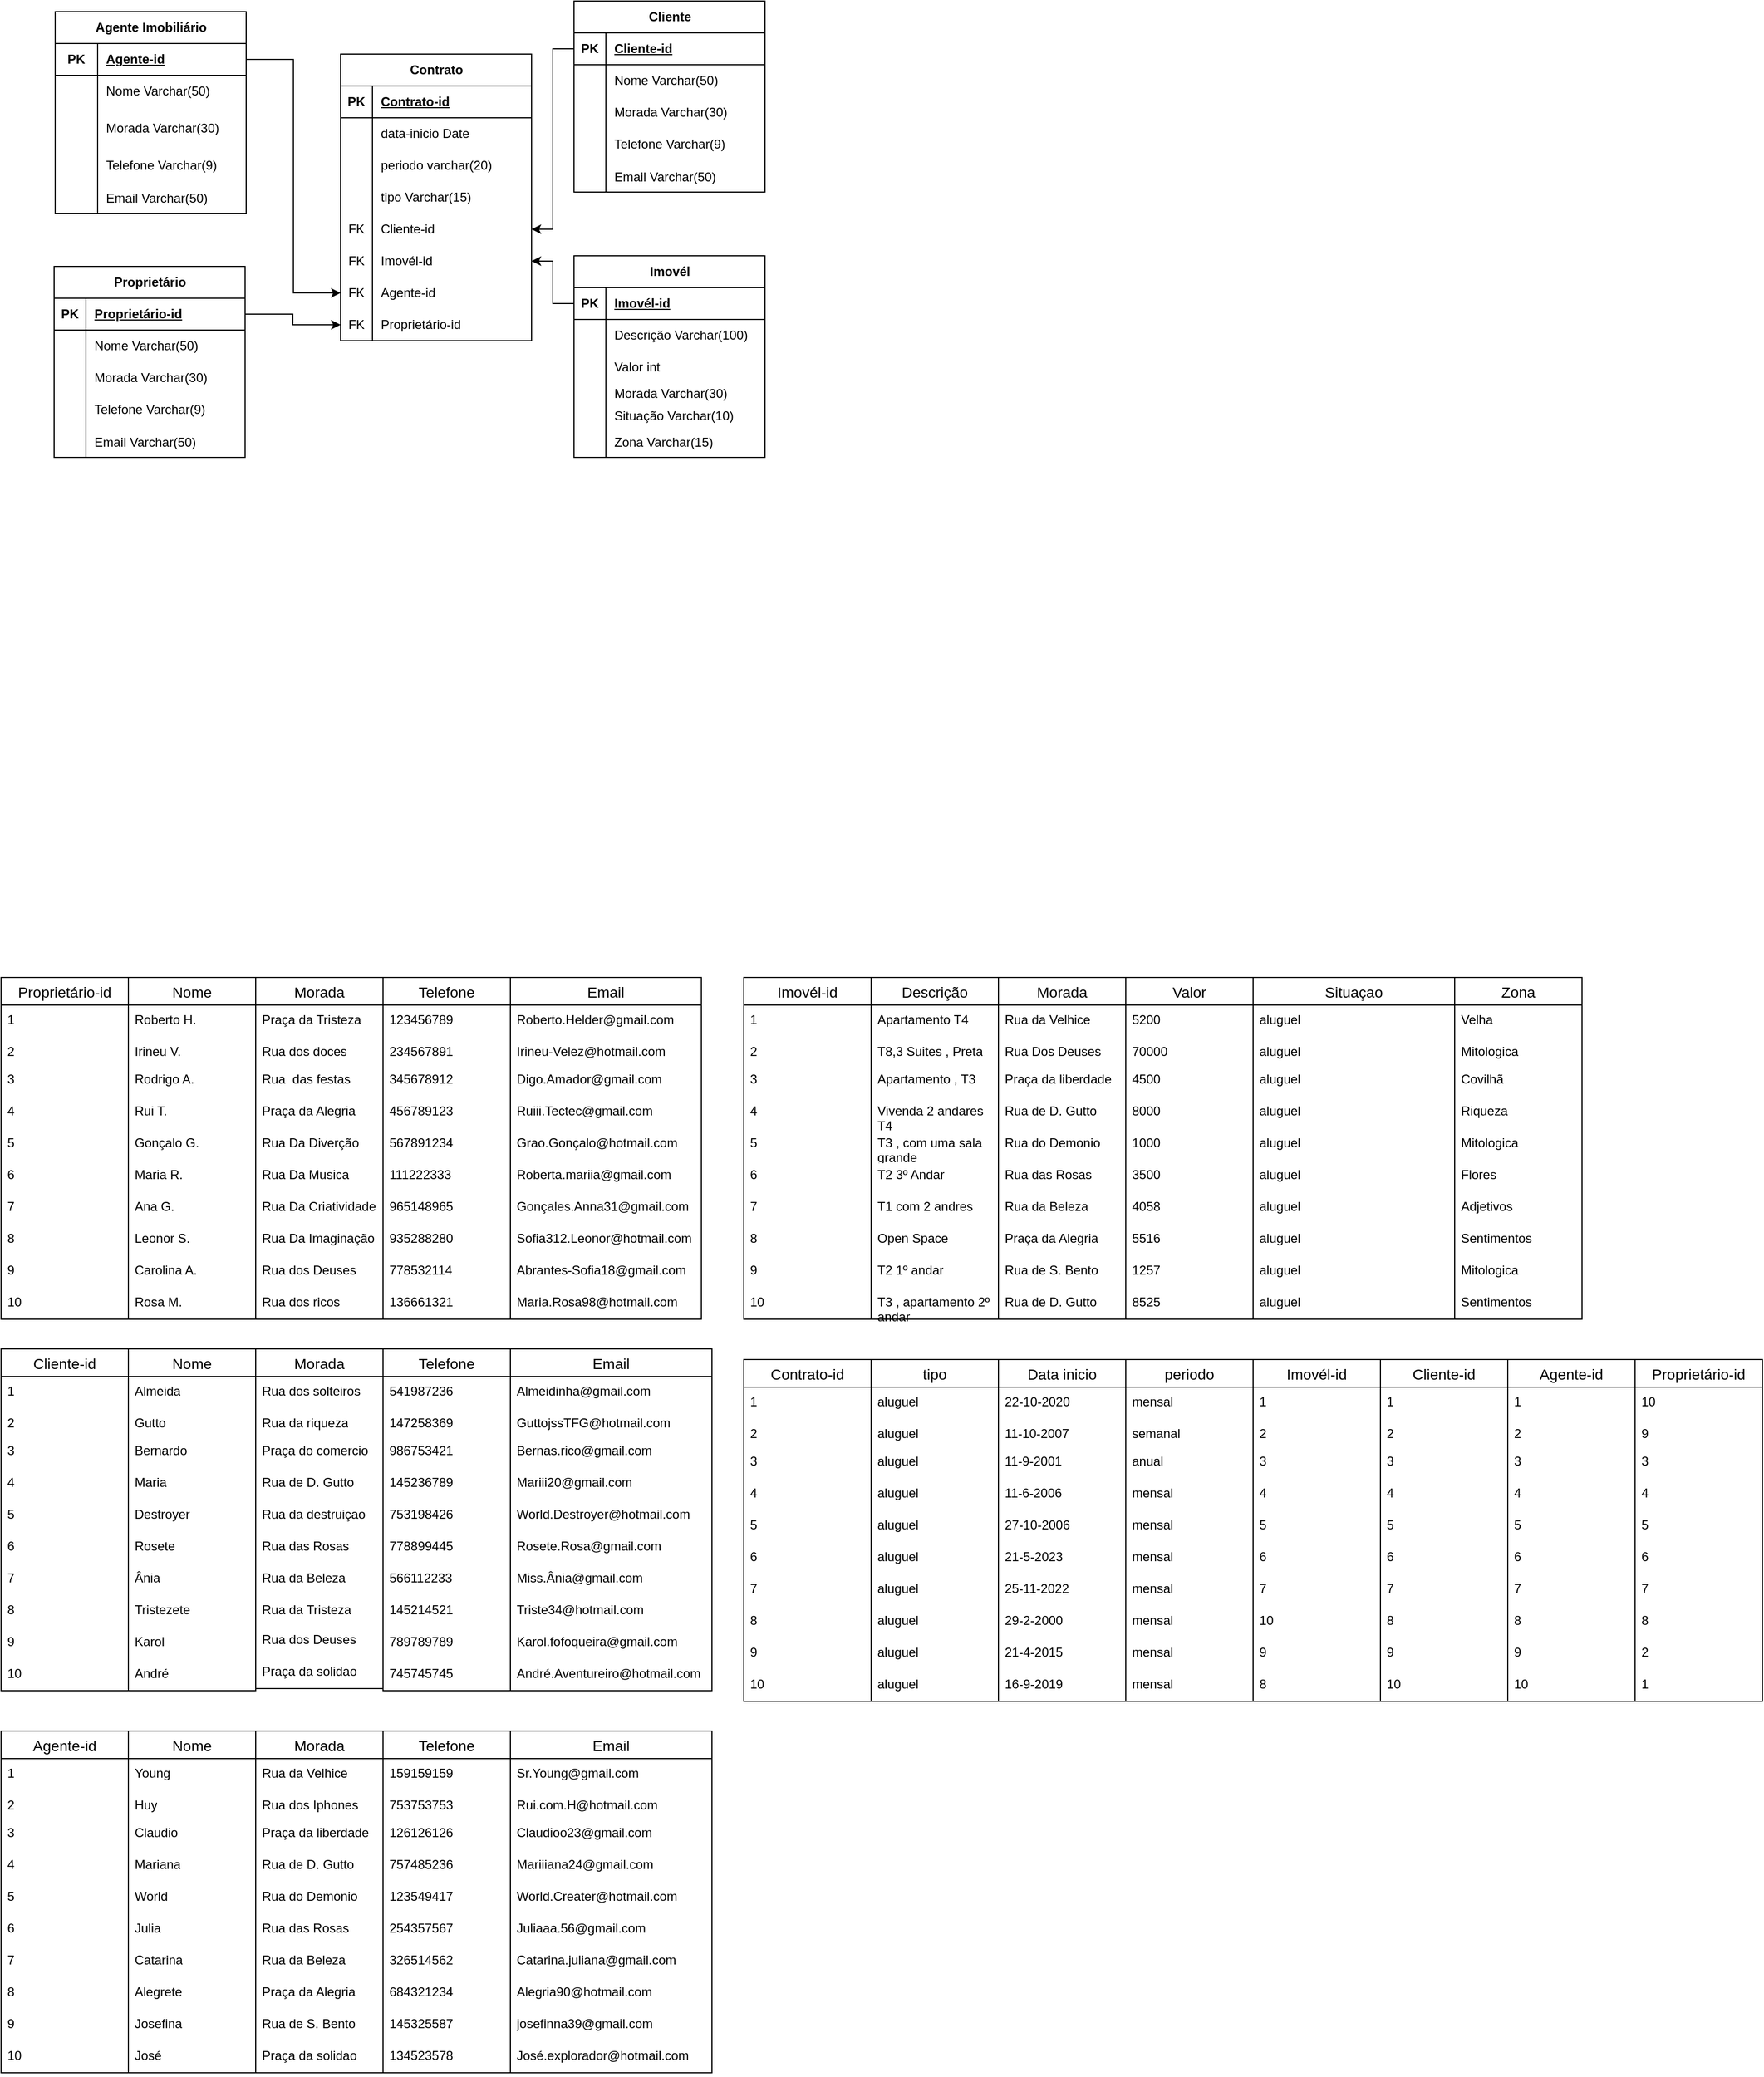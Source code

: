 <mxfile version="21.3.8" type="device">
  <diagram id="R2lEEEUBdFMjLlhIrx00" name="Page-1">
    <mxGraphModel dx="413" dy="821" grid="1" gridSize="10" guides="1" tooltips="1" connect="1" arrows="1" fold="1" page="1" pageScale="1" pageWidth="850" pageHeight="1100" math="0" shadow="0" extFonts="Permanent Marker^https://fonts.googleapis.com/css?family=Permanent+Marker">
      <root>
        <mxCell id="0" />
        <mxCell id="1" parent="0" />
        <mxCell id="V_gkVdRqn64rdCY9KK4O-6" value="Proprietário" style="shape=table;startSize=30;container=1;collapsible=1;childLayout=tableLayout;fixedRows=1;rowLines=0;fontStyle=1;align=center;resizeLast=1;html=1;" parent="1" vertex="1">
          <mxGeometry x="200" y="250" width="180" height="180" as="geometry" />
        </mxCell>
        <mxCell id="V_gkVdRqn64rdCY9KK4O-7" value="" style="shape=tableRow;horizontal=0;startSize=0;swimlaneHead=0;swimlaneBody=0;fillColor=none;collapsible=0;dropTarget=0;points=[[0,0.5],[1,0.5]];portConstraint=eastwest;top=0;left=0;right=0;bottom=1;" parent="V_gkVdRqn64rdCY9KK4O-6" vertex="1">
          <mxGeometry y="30" width="180" height="30" as="geometry" />
        </mxCell>
        <mxCell id="V_gkVdRqn64rdCY9KK4O-8" value="PK" style="shape=partialRectangle;connectable=0;fillColor=none;top=0;left=0;bottom=0;right=0;fontStyle=1;overflow=hidden;whiteSpace=wrap;html=1;" parent="V_gkVdRqn64rdCY9KK4O-7" vertex="1">
          <mxGeometry width="30" height="30" as="geometry">
            <mxRectangle width="30" height="30" as="alternateBounds" />
          </mxGeometry>
        </mxCell>
        <mxCell id="V_gkVdRqn64rdCY9KK4O-9" value="Proprietário-id" style="shape=partialRectangle;connectable=0;fillColor=none;top=0;left=0;bottom=0;right=0;align=left;spacingLeft=6;fontStyle=5;overflow=hidden;whiteSpace=wrap;html=1;" parent="V_gkVdRqn64rdCY9KK4O-7" vertex="1">
          <mxGeometry x="30" width="150" height="30" as="geometry">
            <mxRectangle width="150" height="30" as="alternateBounds" />
          </mxGeometry>
        </mxCell>
        <mxCell id="V_gkVdRqn64rdCY9KK4O-10" value="" style="shape=tableRow;horizontal=0;startSize=0;swimlaneHead=0;swimlaneBody=0;fillColor=none;collapsible=0;dropTarget=0;points=[[0,0.5],[1,0.5]];portConstraint=eastwest;top=0;left=0;right=0;bottom=0;" parent="V_gkVdRqn64rdCY9KK4O-6" vertex="1">
          <mxGeometry y="60" width="180" height="30" as="geometry" />
        </mxCell>
        <mxCell id="V_gkVdRqn64rdCY9KK4O-11" value="" style="shape=partialRectangle;connectable=0;fillColor=none;top=0;left=0;bottom=0;right=0;editable=1;overflow=hidden;whiteSpace=wrap;html=1;" parent="V_gkVdRqn64rdCY9KK4O-10" vertex="1">
          <mxGeometry width="30" height="30" as="geometry">
            <mxRectangle width="30" height="30" as="alternateBounds" />
          </mxGeometry>
        </mxCell>
        <mxCell id="V_gkVdRqn64rdCY9KK4O-12" value="Nome&amp;nbsp;Varchar(50)" style="shape=partialRectangle;connectable=0;fillColor=none;top=0;left=0;bottom=0;right=0;align=left;spacingLeft=6;overflow=hidden;whiteSpace=wrap;html=1;" parent="V_gkVdRqn64rdCY9KK4O-10" vertex="1">
          <mxGeometry x="30" width="150" height="30" as="geometry">
            <mxRectangle width="150" height="30" as="alternateBounds" />
          </mxGeometry>
        </mxCell>
        <mxCell id="V_gkVdRqn64rdCY9KK4O-13" value="" style="shape=tableRow;horizontal=0;startSize=0;swimlaneHead=0;swimlaneBody=0;fillColor=none;collapsible=0;dropTarget=0;points=[[0,0.5],[1,0.5]];portConstraint=eastwest;top=0;left=0;right=0;bottom=0;" parent="V_gkVdRqn64rdCY9KK4O-6" vertex="1">
          <mxGeometry y="90" width="180" height="30" as="geometry" />
        </mxCell>
        <mxCell id="V_gkVdRqn64rdCY9KK4O-14" value="" style="shape=partialRectangle;connectable=0;fillColor=none;top=0;left=0;bottom=0;right=0;editable=1;overflow=hidden;whiteSpace=wrap;html=1;" parent="V_gkVdRqn64rdCY9KK4O-13" vertex="1">
          <mxGeometry width="30" height="30" as="geometry">
            <mxRectangle width="30" height="30" as="alternateBounds" />
          </mxGeometry>
        </mxCell>
        <mxCell id="V_gkVdRqn64rdCY9KK4O-15" value="Morada&amp;nbsp;Varchar(30)" style="shape=partialRectangle;connectable=0;fillColor=none;top=0;left=0;bottom=0;right=0;align=left;spacingLeft=6;overflow=hidden;whiteSpace=wrap;html=1;" parent="V_gkVdRqn64rdCY9KK4O-13" vertex="1">
          <mxGeometry x="30" width="150" height="30" as="geometry">
            <mxRectangle width="150" height="30" as="alternateBounds" />
          </mxGeometry>
        </mxCell>
        <mxCell id="V_gkVdRqn64rdCY9KK4O-16" value="" style="shape=tableRow;horizontal=0;startSize=0;swimlaneHead=0;swimlaneBody=0;fillColor=none;collapsible=0;dropTarget=0;points=[[0,0.5],[1,0.5]];portConstraint=eastwest;top=0;left=0;right=0;bottom=0;" parent="V_gkVdRqn64rdCY9KK4O-6" vertex="1">
          <mxGeometry y="120" width="180" height="30" as="geometry" />
        </mxCell>
        <mxCell id="V_gkVdRqn64rdCY9KK4O-17" value="" style="shape=partialRectangle;connectable=0;fillColor=none;top=0;left=0;bottom=0;right=0;editable=1;overflow=hidden;whiteSpace=wrap;html=1;" parent="V_gkVdRqn64rdCY9KK4O-16" vertex="1">
          <mxGeometry width="30" height="30" as="geometry">
            <mxRectangle width="30" height="30" as="alternateBounds" />
          </mxGeometry>
        </mxCell>
        <mxCell id="V_gkVdRqn64rdCY9KK4O-18" value="Telefone&amp;nbsp;Varchar(9)" style="shape=partialRectangle;connectable=0;fillColor=none;top=0;left=0;bottom=0;right=0;align=left;spacingLeft=6;overflow=hidden;whiteSpace=wrap;html=1;" parent="V_gkVdRqn64rdCY9KK4O-16" vertex="1">
          <mxGeometry x="30" width="150" height="30" as="geometry">
            <mxRectangle width="150" height="30" as="alternateBounds" />
          </mxGeometry>
        </mxCell>
        <mxCell id="V_gkVdRqn64rdCY9KK4O-23" value="" style="shape=tableRow;horizontal=0;startSize=0;swimlaneHead=0;swimlaneBody=0;fillColor=none;collapsible=0;dropTarget=0;points=[[0,0.5],[1,0.5]];portConstraint=eastwest;top=0;left=0;right=0;bottom=0;" parent="V_gkVdRqn64rdCY9KK4O-6" vertex="1">
          <mxGeometry y="150" width="180" height="30" as="geometry" />
        </mxCell>
        <mxCell id="V_gkVdRqn64rdCY9KK4O-24" value="" style="shape=partialRectangle;connectable=0;fillColor=none;top=0;left=0;bottom=0;right=0;editable=1;overflow=hidden;" parent="V_gkVdRqn64rdCY9KK4O-23" vertex="1">
          <mxGeometry width="30" height="30" as="geometry">
            <mxRectangle width="30" height="30" as="alternateBounds" />
          </mxGeometry>
        </mxCell>
        <mxCell id="V_gkVdRqn64rdCY9KK4O-25" value="Email Varchar(50)" style="shape=partialRectangle;connectable=0;fillColor=none;top=0;left=0;bottom=0;right=0;align=left;spacingLeft=6;overflow=hidden;" parent="V_gkVdRqn64rdCY9KK4O-23" vertex="1">
          <mxGeometry x="30" width="150" height="30" as="geometry">
            <mxRectangle width="150" height="30" as="alternateBounds" />
          </mxGeometry>
        </mxCell>
        <mxCell id="V_gkVdRqn64rdCY9KK4O-26" value="Agente Imobiliário" style="shape=table;startSize=30;container=1;collapsible=1;childLayout=tableLayout;fixedRows=1;rowLines=0;fontStyle=1;align=center;resizeLast=1;html=1;" parent="1" vertex="1">
          <mxGeometry x="201" y="10" width="180" height="190" as="geometry" />
        </mxCell>
        <mxCell id="V_gkVdRqn64rdCY9KK4O-27" value="" style="shape=tableRow;horizontal=0;startSize=0;swimlaneHead=0;swimlaneBody=0;fillColor=none;collapsible=0;dropTarget=0;points=[[0,0.5],[1,0.5]];portConstraint=eastwest;top=0;left=0;right=0;bottom=1;" parent="V_gkVdRqn64rdCY9KK4O-26" vertex="1">
          <mxGeometry y="30" width="180" height="30" as="geometry" />
        </mxCell>
        <mxCell id="V_gkVdRqn64rdCY9KK4O-28" value="PK" style="shape=partialRectangle;connectable=0;fillColor=none;top=0;left=0;bottom=0;right=0;fontStyle=1;overflow=hidden;whiteSpace=wrap;html=1;" parent="V_gkVdRqn64rdCY9KK4O-27" vertex="1">
          <mxGeometry width="40" height="30" as="geometry">
            <mxRectangle width="40" height="30" as="alternateBounds" />
          </mxGeometry>
        </mxCell>
        <mxCell id="V_gkVdRqn64rdCY9KK4O-29" value="Agente-id" style="shape=partialRectangle;connectable=0;fillColor=none;top=0;left=0;bottom=0;right=0;align=left;spacingLeft=6;fontStyle=5;overflow=hidden;whiteSpace=wrap;html=1;" parent="V_gkVdRqn64rdCY9KK4O-27" vertex="1">
          <mxGeometry x="40" width="140" height="30" as="geometry">
            <mxRectangle width="140" height="30" as="alternateBounds" />
          </mxGeometry>
        </mxCell>
        <mxCell id="V_gkVdRqn64rdCY9KK4O-30" value="" style="shape=tableRow;horizontal=0;startSize=0;swimlaneHead=0;swimlaneBody=0;fillColor=none;collapsible=0;dropTarget=0;points=[[0,0.5],[1,0.5]];portConstraint=eastwest;top=0;left=0;right=0;bottom=0;" parent="V_gkVdRqn64rdCY9KK4O-26" vertex="1">
          <mxGeometry y="60" width="180" height="30" as="geometry" />
        </mxCell>
        <mxCell id="V_gkVdRqn64rdCY9KK4O-31" value="" style="shape=partialRectangle;connectable=0;fillColor=none;top=0;left=0;bottom=0;right=0;editable=1;overflow=hidden;whiteSpace=wrap;html=1;" parent="V_gkVdRqn64rdCY9KK4O-30" vertex="1">
          <mxGeometry width="40" height="30" as="geometry">
            <mxRectangle width="40" height="30" as="alternateBounds" />
          </mxGeometry>
        </mxCell>
        <mxCell id="V_gkVdRqn64rdCY9KK4O-32" value="Nome&amp;nbsp;Varchar(50)" style="shape=partialRectangle;connectable=0;fillColor=none;top=0;left=0;bottom=0;right=0;align=left;spacingLeft=6;overflow=hidden;whiteSpace=wrap;html=1;" parent="V_gkVdRqn64rdCY9KK4O-30" vertex="1">
          <mxGeometry x="40" width="140" height="30" as="geometry">
            <mxRectangle width="140" height="30" as="alternateBounds" />
          </mxGeometry>
        </mxCell>
        <mxCell id="V_gkVdRqn64rdCY9KK4O-33" value="" style="shape=tableRow;horizontal=0;startSize=0;swimlaneHead=0;swimlaneBody=0;fillColor=none;collapsible=0;dropTarget=0;points=[[0,0.5],[1,0.5]];portConstraint=eastwest;top=0;left=0;right=0;bottom=0;" parent="V_gkVdRqn64rdCY9KK4O-26" vertex="1">
          <mxGeometry y="90" width="180" height="40" as="geometry" />
        </mxCell>
        <mxCell id="V_gkVdRqn64rdCY9KK4O-34" value="" style="shape=partialRectangle;connectable=0;fillColor=none;top=0;left=0;bottom=0;right=0;editable=1;overflow=hidden;whiteSpace=wrap;html=1;" parent="V_gkVdRqn64rdCY9KK4O-33" vertex="1">
          <mxGeometry width="40" height="40" as="geometry">
            <mxRectangle width="40" height="40" as="alternateBounds" />
          </mxGeometry>
        </mxCell>
        <mxCell id="V_gkVdRqn64rdCY9KK4O-35" value="Morada&amp;nbsp;Varchar(30)" style="shape=partialRectangle;connectable=0;fillColor=none;top=0;left=0;bottom=0;right=0;align=left;spacingLeft=6;overflow=hidden;whiteSpace=wrap;html=1;" parent="V_gkVdRqn64rdCY9KK4O-33" vertex="1">
          <mxGeometry x="40" width="140" height="40" as="geometry">
            <mxRectangle width="140" height="40" as="alternateBounds" />
          </mxGeometry>
        </mxCell>
        <mxCell id="V_gkVdRqn64rdCY9KK4O-36" value="" style="shape=tableRow;horizontal=0;startSize=0;swimlaneHead=0;swimlaneBody=0;fillColor=none;collapsible=0;dropTarget=0;points=[[0,0.5],[1,0.5]];portConstraint=eastwest;top=0;left=0;right=0;bottom=0;" parent="V_gkVdRqn64rdCY9KK4O-26" vertex="1">
          <mxGeometry y="130" width="180" height="30" as="geometry" />
        </mxCell>
        <mxCell id="V_gkVdRqn64rdCY9KK4O-37" value="" style="shape=partialRectangle;connectable=0;fillColor=none;top=0;left=0;bottom=0;right=0;editable=1;overflow=hidden;whiteSpace=wrap;html=1;" parent="V_gkVdRqn64rdCY9KK4O-36" vertex="1">
          <mxGeometry width="40" height="30" as="geometry">
            <mxRectangle width="40" height="30" as="alternateBounds" />
          </mxGeometry>
        </mxCell>
        <mxCell id="V_gkVdRqn64rdCY9KK4O-38" value="Telefone&amp;nbsp;Varchar(9)" style="shape=partialRectangle;connectable=0;fillColor=none;top=0;left=0;bottom=0;right=0;align=left;spacingLeft=6;overflow=hidden;whiteSpace=wrap;html=1;" parent="V_gkVdRqn64rdCY9KK4O-36" vertex="1">
          <mxGeometry x="40" width="140" height="30" as="geometry">
            <mxRectangle width="140" height="30" as="alternateBounds" />
          </mxGeometry>
        </mxCell>
        <mxCell id="V_gkVdRqn64rdCY9KK4O-39" value="" style="shape=tableRow;horizontal=0;startSize=0;swimlaneHead=0;swimlaneBody=0;fillColor=none;collapsible=0;dropTarget=0;points=[[0,0.5],[1,0.5]];portConstraint=eastwest;top=0;left=0;right=0;bottom=0;" parent="V_gkVdRqn64rdCY9KK4O-26" vertex="1">
          <mxGeometry y="160" width="180" height="30" as="geometry" />
        </mxCell>
        <mxCell id="V_gkVdRqn64rdCY9KK4O-40" value="" style="shape=partialRectangle;connectable=0;fillColor=none;top=0;left=0;bottom=0;right=0;editable=1;overflow=hidden;" parent="V_gkVdRqn64rdCY9KK4O-39" vertex="1">
          <mxGeometry width="40" height="30" as="geometry">
            <mxRectangle width="40" height="30" as="alternateBounds" />
          </mxGeometry>
        </mxCell>
        <mxCell id="V_gkVdRqn64rdCY9KK4O-41" value="Email Varchar(50)" style="shape=partialRectangle;connectable=0;fillColor=none;top=0;left=0;bottom=0;right=0;align=left;spacingLeft=6;overflow=hidden;" parent="V_gkVdRqn64rdCY9KK4O-39" vertex="1">
          <mxGeometry x="40" width="140" height="30" as="geometry">
            <mxRectangle width="140" height="30" as="alternateBounds" />
          </mxGeometry>
        </mxCell>
        <mxCell id="V_gkVdRqn64rdCY9KK4O-42" value="Cliente" style="shape=table;startSize=30;container=1;collapsible=1;childLayout=tableLayout;fixedRows=1;rowLines=0;fontStyle=1;align=center;resizeLast=1;html=1;" parent="1" vertex="1">
          <mxGeometry x="690" width="180" height="180" as="geometry" />
        </mxCell>
        <mxCell id="V_gkVdRqn64rdCY9KK4O-43" value="" style="shape=tableRow;horizontal=0;startSize=0;swimlaneHead=0;swimlaneBody=0;fillColor=none;collapsible=0;dropTarget=0;points=[[0,0.5],[1,0.5]];portConstraint=eastwest;top=0;left=0;right=0;bottom=1;" parent="V_gkVdRqn64rdCY9KK4O-42" vertex="1">
          <mxGeometry y="30" width="180" height="30" as="geometry" />
        </mxCell>
        <mxCell id="V_gkVdRqn64rdCY9KK4O-44" value="PK" style="shape=partialRectangle;connectable=0;fillColor=none;top=0;left=0;bottom=0;right=0;fontStyle=1;overflow=hidden;whiteSpace=wrap;html=1;" parent="V_gkVdRqn64rdCY9KK4O-43" vertex="1">
          <mxGeometry width="30" height="30" as="geometry">
            <mxRectangle width="30" height="30" as="alternateBounds" />
          </mxGeometry>
        </mxCell>
        <mxCell id="V_gkVdRqn64rdCY9KK4O-45" value="Cliente-id" style="shape=partialRectangle;connectable=0;fillColor=none;top=0;left=0;bottom=0;right=0;align=left;spacingLeft=6;fontStyle=5;overflow=hidden;whiteSpace=wrap;html=1;" parent="V_gkVdRqn64rdCY9KK4O-43" vertex="1">
          <mxGeometry x="30" width="150" height="30" as="geometry">
            <mxRectangle width="150" height="30" as="alternateBounds" />
          </mxGeometry>
        </mxCell>
        <mxCell id="V_gkVdRqn64rdCY9KK4O-46" value="" style="shape=tableRow;horizontal=0;startSize=0;swimlaneHead=0;swimlaneBody=0;fillColor=none;collapsible=0;dropTarget=0;points=[[0,0.5],[1,0.5]];portConstraint=eastwest;top=0;left=0;right=0;bottom=0;" parent="V_gkVdRqn64rdCY9KK4O-42" vertex="1">
          <mxGeometry y="60" width="180" height="30" as="geometry" />
        </mxCell>
        <mxCell id="V_gkVdRqn64rdCY9KK4O-47" value="" style="shape=partialRectangle;connectable=0;fillColor=none;top=0;left=0;bottom=0;right=0;editable=1;overflow=hidden;whiteSpace=wrap;html=1;" parent="V_gkVdRqn64rdCY9KK4O-46" vertex="1">
          <mxGeometry width="30" height="30" as="geometry">
            <mxRectangle width="30" height="30" as="alternateBounds" />
          </mxGeometry>
        </mxCell>
        <mxCell id="V_gkVdRqn64rdCY9KK4O-48" value="Nome&amp;nbsp;Varchar(50)" style="shape=partialRectangle;connectable=0;fillColor=none;top=0;left=0;bottom=0;right=0;align=left;spacingLeft=6;overflow=hidden;whiteSpace=wrap;html=1;" parent="V_gkVdRqn64rdCY9KK4O-46" vertex="1">
          <mxGeometry x="30" width="150" height="30" as="geometry">
            <mxRectangle width="150" height="30" as="alternateBounds" />
          </mxGeometry>
        </mxCell>
        <mxCell id="V_gkVdRqn64rdCY9KK4O-49" value="" style="shape=tableRow;horizontal=0;startSize=0;swimlaneHead=0;swimlaneBody=0;fillColor=none;collapsible=0;dropTarget=0;points=[[0,0.5],[1,0.5]];portConstraint=eastwest;top=0;left=0;right=0;bottom=0;" parent="V_gkVdRqn64rdCY9KK4O-42" vertex="1">
          <mxGeometry y="90" width="180" height="30" as="geometry" />
        </mxCell>
        <mxCell id="V_gkVdRqn64rdCY9KK4O-50" value="" style="shape=partialRectangle;connectable=0;fillColor=none;top=0;left=0;bottom=0;right=0;editable=1;overflow=hidden;whiteSpace=wrap;html=1;" parent="V_gkVdRqn64rdCY9KK4O-49" vertex="1">
          <mxGeometry width="30" height="30" as="geometry">
            <mxRectangle width="30" height="30" as="alternateBounds" />
          </mxGeometry>
        </mxCell>
        <mxCell id="V_gkVdRqn64rdCY9KK4O-51" value="Morada&amp;nbsp;Varchar(30)" style="shape=partialRectangle;connectable=0;fillColor=none;top=0;left=0;bottom=0;right=0;align=left;spacingLeft=6;overflow=hidden;whiteSpace=wrap;html=1;" parent="V_gkVdRqn64rdCY9KK4O-49" vertex="1">
          <mxGeometry x="30" width="150" height="30" as="geometry">
            <mxRectangle width="150" height="30" as="alternateBounds" />
          </mxGeometry>
        </mxCell>
        <mxCell id="V_gkVdRqn64rdCY9KK4O-52" value="" style="shape=tableRow;horizontal=0;startSize=0;swimlaneHead=0;swimlaneBody=0;fillColor=none;collapsible=0;dropTarget=0;points=[[0,0.5],[1,0.5]];portConstraint=eastwest;top=0;left=0;right=0;bottom=0;" parent="V_gkVdRqn64rdCY9KK4O-42" vertex="1">
          <mxGeometry y="120" width="180" height="30" as="geometry" />
        </mxCell>
        <mxCell id="V_gkVdRqn64rdCY9KK4O-53" value="" style="shape=partialRectangle;connectable=0;fillColor=none;top=0;left=0;bottom=0;right=0;editable=1;overflow=hidden;whiteSpace=wrap;html=1;" parent="V_gkVdRqn64rdCY9KK4O-52" vertex="1">
          <mxGeometry width="30" height="30" as="geometry">
            <mxRectangle width="30" height="30" as="alternateBounds" />
          </mxGeometry>
        </mxCell>
        <mxCell id="V_gkVdRqn64rdCY9KK4O-54" value="Telefone&amp;nbsp;Varchar(9)" style="shape=partialRectangle;connectable=0;fillColor=none;top=0;left=0;bottom=0;right=0;align=left;spacingLeft=6;overflow=hidden;whiteSpace=wrap;html=1;" parent="V_gkVdRqn64rdCY9KK4O-52" vertex="1">
          <mxGeometry x="30" width="150" height="30" as="geometry">
            <mxRectangle width="150" height="30" as="alternateBounds" />
          </mxGeometry>
        </mxCell>
        <mxCell id="V_gkVdRqn64rdCY9KK4O-55" value="" style="shape=tableRow;horizontal=0;startSize=0;swimlaneHead=0;swimlaneBody=0;fillColor=none;collapsible=0;dropTarget=0;points=[[0,0.5],[1,0.5]];portConstraint=eastwest;top=0;left=0;right=0;bottom=0;" parent="V_gkVdRqn64rdCY9KK4O-42" vertex="1">
          <mxGeometry y="150" width="180" height="30" as="geometry" />
        </mxCell>
        <mxCell id="V_gkVdRqn64rdCY9KK4O-56" value="" style="shape=partialRectangle;connectable=0;fillColor=none;top=0;left=0;bottom=0;right=0;editable=1;overflow=hidden;" parent="V_gkVdRqn64rdCY9KK4O-55" vertex="1">
          <mxGeometry width="30" height="30" as="geometry">
            <mxRectangle width="30" height="30" as="alternateBounds" />
          </mxGeometry>
        </mxCell>
        <mxCell id="V_gkVdRqn64rdCY9KK4O-57" value="Email Varchar(50)" style="shape=partialRectangle;connectable=0;fillColor=none;top=0;left=0;bottom=0;right=0;align=left;spacingLeft=6;overflow=hidden;" parent="V_gkVdRqn64rdCY9KK4O-55" vertex="1">
          <mxGeometry x="30" width="150" height="30" as="geometry">
            <mxRectangle width="150" height="30" as="alternateBounds" />
          </mxGeometry>
        </mxCell>
        <mxCell id="V_gkVdRqn64rdCY9KK4O-58" value="Imovél" style="shape=table;startSize=30;container=1;collapsible=1;childLayout=tableLayout;fixedRows=1;rowLines=0;fontStyle=1;align=center;resizeLast=1;html=1;" parent="1" vertex="1">
          <mxGeometry x="690" y="240" width="180" height="190" as="geometry" />
        </mxCell>
        <mxCell id="V_gkVdRqn64rdCY9KK4O-59" value="" style="shape=tableRow;horizontal=0;startSize=0;swimlaneHead=0;swimlaneBody=0;fillColor=none;collapsible=0;dropTarget=0;points=[[0,0.5],[1,0.5]];portConstraint=eastwest;top=0;left=0;right=0;bottom=1;" parent="V_gkVdRqn64rdCY9KK4O-58" vertex="1">
          <mxGeometry y="30" width="180" height="30" as="geometry" />
        </mxCell>
        <mxCell id="V_gkVdRqn64rdCY9KK4O-60" value="PK" style="shape=partialRectangle;connectable=0;fillColor=none;top=0;left=0;bottom=0;right=0;fontStyle=1;overflow=hidden;whiteSpace=wrap;html=1;" parent="V_gkVdRqn64rdCY9KK4O-59" vertex="1">
          <mxGeometry width="30" height="30" as="geometry">
            <mxRectangle width="30" height="30" as="alternateBounds" />
          </mxGeometry>
        </mxCell>
        <mxCell id="V_gkVdRqn64rdCY9KK4O-61" value="Imovél-id" style="shape=partialRectangle;connectable=0;fillColor=none;top=0;left=0;bottom=0;right=0;align=left;spacingLeft=6;fontStyle=5;overflow=hidden;whiteSpace=wrap;html=1;" parent="V_gkVdRqn64rdCY9KK4O-59" vertex="1">
          <mxGeometry x="30" width="150" height="30" as="geometry">
            <mxRectangle width="150" height="30" as="alternateBounds" />
          </mxGeometry>
        </mxCell>
        <mxCell id="V_gkVdRqn64rdCY9KK4O-62" value="" style="shape=tableRow;horizontal=0;startSize=0;swimlaneHead=0;swimlaneBody=0;fillColor=none;collapsible=0;dropTarget=0;points=[[0,0.5],[1,0.5]];portConstraint=eastwest;top=0;left=0;right=0;bottom=0;" parent="V_gkVdRqn64rdCY9KK4O-58" vertex="1">
          <mxGeometry y="60" width="180" height="30" as="geometry" />
        </mxCell>
        <mxCell id="V_gkVdRqn64rdCY9KK4O-63" value="" style="shape=partialRectangle;connectable=0;fillColor=none;top=0;left=0;bottom=0;right=0;editable=1;overflow=hidden;whiteSpace=wrap;html=1;" parent="V_gkVdRqn64rdCY9KK4O-62" vertex="1">
          <mxGeometry width="30" height="30" as="geometry">
            <mxRectangle width="30" height="30" as="alternateBounds" />
          </mxGeometry>
        </mxCell>
        <mxCell id="V_gkVdRqn64rdCY9KK4O-64" value="Descrição Varchar(100)" style="shape=partialRectangle;connectable=0;fillColor=none;top=0;left=0;bottom=0;right=0;align=left;spacingLeft=6;overflow=hidden;whiteSpace=wrap;html=1;" parent="V_gkVdRqn64rdCY9KK4O-62" vertex="1">
          <mxGeometry x="30" width="150" height="30" as="geometry">
            <mxRectangle width="150" height="30" as="alternateBounds" />
          </mxGeometry>
        </mxCell>
        <mxCell id="V_gkVdRqn64rdCY9KK4O-65" value="" style="shape=tableRow;horizontal=0;startSize=0;swimlaneHead=0;swimlaneBody=0;fillColor=none;collapsible=0;dropTarget=0;points=[[0,0.5],[1,0.5]];portConstraint=eastwest;top=0;left=0;right=0;bottom=0;" parent="V_gkVdRqn64rdCY9KK4O-58" vertex="1">
          <mxGeometry y="90" width="180" height="30" as="geometry" />
        </mxCell>
        <mxCell id="V_gkVdRqn64rdCY9KK4O-66" value="" style="shape=partialRectangle;connectable=0;fillColor=none;top=0;left=0;bottom=0;right=0;editable=1;overflow=hidden;whiteSpace=wrap;html=1;" parent="V_gkVdRqn64rdCY9KK4O-65" vertex="1">
          <mxGeometry width="30" height="30" as="geometry">
            <mxRectangle width="30" height="30" as="alternateBounds" />
          </mxGeometry>
        </mxCell>
        <mxCell id="V_gkVdRqn64rdCY9KK4O-67" value="Valor int" style="shape=partialRectangle;connectable=0;fillColor=none;top=0;left=0;bottom=0;right=0;align=left;spacingLeft=6;overflow=hidden;whiteSpace=wrap;html=1;" parent="V_gkVdRqn64rdCY9KK4O-65" vertex="1">
          <mxGeometry x="30" width="150" height="30" as="geometry">
            <mxRectangle width="150" height="30" as="alternateBounds" />
          </mxGeometry>
        </mxCell>
        <mxCell id="V_gkVdRqn64rdCY9KK4O-68" value="" style="shape=tableRow;horizontal=0;startSize=0;swimlaneHead=0;swimlaneBody=0;fillColor=none;collapsible=0;dropTarget=0;points=[[0,0.5],[1,0.5]];portConstraint=eastwest;top=0;left=0;right=0;bottom=0;" parent="V_gkVdRqn64rdCY9KK4O-58" vertex="1">
          <mxGeometry y="120" width="180" height="20" as="geometry" />
        </mxCell>
        <mxCell id="V_gkVdRqn64rdCY9KK4O-69" value="" style="shape=partialRectangle;connectable=0;fillColor=none;top=0;left=0;bottom=0;right=0;editable=1;overflow=hidden;whiteSpace=wrap;html=1;" parent="V_gkVdRqn64rdCY9KK4O-68" vertex="1">
          <mxGeometry width="30" height="20" as="geometry">
            <mxRectangle width="30" height="20" as="alternateBounds" />
          </mxGeometry>
        </mxCell>
        <mxCell id="V_gkVdRqn64rdCY9KK4O-70" value="Morada Varchar(30)" style="shape=partialRectangle;connectable=0;fillColor=none;top=0;left=0;bottom=0;right=0;align=left;spacingLeft=6;overflow=hidden;whiteSpace=wrap;html=1;" parent="V_gkVdRqn64rdCY9KK4O-68" vertex="1">
          <mxGeometry x="30" width="150" height="20" as="geometry">
            <mxRectangle width="150" height="20" as="alternateBounds" />
          </mxGeometry>
        </mxCell>
        <mxCell id="V_gkVdRqn64rdCY9KK4O-79" value="" style="shape=tableRow;horizontal=0;startSize=0;swimlaneHead=0;swimlaneBody=0;fillColor=none;collapsible=0;dropTarget=0;points=[[0,0.5],[1,0.5]];portConstraint=eastwest;top=0;left=0;right=0;bottom=0;" parent="V_gkVdRqn64rdCY9KK4O-58" vertex="1">
          <mxGeometry y="140" width="180" height="20" as="geometry" />
        </mxCell>
        <mxCell id="V_gkVdRqn64rdCY9KK4O-80" value="" style="shape=partialRectangle;connectable=0;fillColor=none;top=0;left=0;bottom=0;right=0;editable=1;overflow=hidden;" parent="V_gkVdRqn64rdCY9KK4O-79" vertex="1">
          <mxGeometry width="30" height="20" as="geometry">
            <mxRectangle width="30" height="20" as="alternateBounds" />
          </mxGeometry>
        </mxCell>
        <mxCell id="V_gkVdRqn64rdCY9KK4O-81" value="Situação Varchar(10)" style="shape=partialRectangle;connectable=0;fillColor=none;top=0;left=0;bottom=0;right=0;align=left;spacingLeft=6;overflow=hidden;" parent="V_gkVdRqn64rdCY9KK4O-79" vertex="1">
          <mxGeometry x="30" width="150" height="20" as="geometry">
            <mxRectangle width="150" height="20" as="alternateBounds" />
          </mxGeometry>
        </mxCell>
        <mxCell id="V_gkVdRqn64rdCY9KK4O-71" value="" style="shape=tableRow;horizontal=0;startSize=0;swimlaneHead=0;swimlaneBody=0;fillColor=none;collapsible=0;dropTarget=0;points=[[0,0.5],[1,0.5]];portConstraint=eastwest;top=0;left=0;right=0;bottom=0;" parent="V_gkVdRqn64rdCY9KK4O-58" vertex="1">
          <mxGeometry y="160" width="180" height="30" as="geometry" />
        </mxCell>
        <mxCell id="V_gkVdRqn64rdCY9KK4O-72" value="" style="shape=partialRectangle;connectable=0;fillColor=none;top=0;left=0;bottom=0;right=0;editable=1;overflow=hidden;" parent="V_gkVdRqn64rdCY9KK4O-71" vertex="1">
          <mxGeometry width="30" height="30" as="geometry">
            <mxRectangle width="30" height="30" as="alternateBounds" />
          </mxGeometry>
        </mxCell>
        <mxCell id="V_gkVdRqn64rdCY9KK4O-73" value="Zona Varchar(15)" style="shape=partialRectangle;connectable=0;fillColor=none;top=0;left=0;bottom=0;right=0;align=left;spacingLeft=6;overflow=hidden;" parent="V_gkVdRqn64rdCY9KK4O-71" vertex="1">
          <mxGeometry x="30" width="150" height="30" as="geometry">
            <mxRectangle width="150" height="30" as="alternateBounds" />
          </mxGeometry>
        </mxCell>
        <mxCell id="V_gkVdRqn64rdCY9KK4O-82" value="Contrato" style="shape=table;startSize=30;container=1;collapsible=1;childLayout=tableLayout;fixedRows=1;rowLines=0;fontStyle=1;align=center;resizeLast=1;html=1;" parent="1" vertex="1">
          <mxGeometry x="470" y="50" width="180" height="270" as="geometry" />
        </mxCell>
        <mxCell id="V_gkVdRqn64rdCY9KK4O-83" value="" style="shape=tableRow;horizontal=0;startSize=0;swimlaneHead=0;swimlaneBody=0;fillColor=none;collapsible=0;dropTarget=0;points=[[0,0.5],[1,0.5]];portConstraint=eastwest;top=0;left=0;right=0;bottom=1;" parent="V_gkVdRqn64rdCY9KK4O-82" vertex="1">
          <mxGeometry y="30" width="180" height="30" as="geometry" />
        </mxCell>
        <mxCell id="V_gkVdRqn64rdCY9KK4O-84" value="PK" style="shape=partialRectangle;connectable=0;fillColor=none;top=0;left=0;bottom=0;right=0;fontStyle=1;overflow=hidden;whiteSpace=wrap;html=1;" parent="V_gkVdRqn64rdCY9KK4O-83" vertex="1">
          <mxGeometry width="30" height="30" as="geometry">
            <mxRectangle width="30" height="30" as="alternateBounds" />
          </mxGeometry>
        </mxCell>
        <mxCell id="V_gkVdRqn64rdCY9KK4O-85" value="Contrato-id" style="shape=partialRectangle;connectable=0;fillColor=none;top=0;left=0;bottom=0;right=0;align=left;spacingLeft=6;fontStyle=5;overflow=hidden;whiteSpace=wrap;html=1;" parent="V_gkVdRqn64rdCY9KK4O-83" vertex="1">
          <mxGeometry x="30" width="150" height="30" as="geometry">
            <mxRectangle width="150" height="30" as="alternateBounds" />
          </mxGeometry>
        </mxCell>
        <mxCell id="V_gkVdRqn64rdCY9KK4O-86" value="" style="shape=tableRow;horizontal=0;startSize=0;swimlaneHead=0;swimlaneBody=0;fillColor=none;collapsible=0;dropTarget=0;points=[[0,0.5],[1,0.5]];portConstraint=eastwest;top=0;left=0;right=0;bottom=0;" parent="V_gkVdRqn64rdCY9KK4O-82" vertex="1">
          <mxGeometry y="60" width="180" height="30" as="geometry" />
        </mxCell>
        <mxCell id="V_gkVdRqn64rdCY9KK4O-87" value="" style="shape=partialRectangle;connectable=0;fillColor=none;top=0;left=0;bottom=0;right=0;editable=1;overflow=hidden;whiteSpace=wrap;html=1;" parent="V_gkVdRqn64rdCY9KK4O-86" vertex="1">
          <mxGeometry width="30" height="30" as="geometry">
            <mxRectangle width="30" height="30" as="alternateBounds" />
          </mxGeometry>
        </mxCell>
        <mxCell id="V_gkVdRqn64rdCY9KK4O-88" value="data-inicio Date" style="shape=partialRectangle;connectable=0;fillColor=none;top=0;left=0;bottom=0;right=0;align=left;spacingLeft=6;overflow=hidden;whiteSpace=wrap;html=1;" parent="V_gkVdRqn64rdCY9KK4O-86" vertex="1">
          <mxGeometry x="30" width="150" height="30" as="geometry">
            <mxRectangle width="150" height="30" as="alternateBounds" />
          </mxGeometry>
        </mxCell>
        <mxCell id="V_gkVdRqn64rdCY9KK4O-89" value="" style="shape=tableRow;horizontal=0;startSize=0;swimlaneHead=0;swimlaneBody=0;fillColor=none;collapsible=0;dropTarget=0;points=[[0,0.5],[1,0.5]];portConstraint=eastwest;top=0;left=0;right=0;bottom=0;" parent="V_gkVdRqn64rdCY9KK4O-82" vertex="1">
          <mxGeometry y="90" width="180" height="30" as="geometry" />
        </mxCell>
        <mxCell id="V_gkVdRqn64rdCY9KK4O-90" value="" style="shape=partialRectangle;connectable=0;fillColor=none;top=0;left=0;bottom=0;right=0;editable=1;overflow=hidden;whiteSpace=wrap;html=1;" parent="V_gkVdRqn64rdCY9KK4O-89" vertex="1">
          <mxGeometry width="30" height="30" as="geometry">
            <mxRectangle width="30" height="30" as="alternateBounds" />
          </mxGeometry>
        </mxCell>
        <mxCell id="V_gkVdRqn64rdCY9KK4O-91" value="periodo varchar(20)" style="shape=partialRectangle;connectable=0;fillColor=none;top=0;left=0;bottom=0;right=0;align=left;spacingLeft=6;overflow=hidden;whiteSpace=wrap;html=1;" parent="V_gkVdRqn64rdCY9KK4O-89" vertex="1">
          <mxGeometry x="30" width="150" height="30" as="geometry">
            <mxRectangle width="150" height="30" as="alternateBounds" />
          </mxGeometry>
        </mxCell>
        <mxCell id="V_gkVdRqn64rdCY9KK4O-92" value="" style="shape=tableRow;horizontal=0;startSize=0;swimlaneHead=0;swimlaneBody=0;fillColor=none;collapsible=0;dropTarget=0;points=[[0,0.5],[1,0.5]];portConstraint=eastwest;top=0;left=0;right=0;bottom=0;" parent="V_gkVdRqn64rdCY9KK4O-82" vertex="1">
          <mxGeometry y="120" width="180" height="30" as="geometry" />
        </mxCell>
        <mxCell id="V_gkVdRqn64rdCY9KK4O-93" value="" style="shape=partialRectangle;connectable=0;fillColor=none;top=0;left=0;bottom=0;right=0;editable=1;overflow=hidden;whiteSpace=wrap;html=1;" parent="V_gkVdRqn64rdCY9KK4O-92" vertex="1">
          <mxGeometry width="30" height="30" as="geometry">
            <mxRectangle width="30" height="30" as="alternateBounds" />
          </mxGeometry>
        </mxCell>
        <mxCell id="V_gkVdRqn64rdCY9KK4O-94" value="tipo Varchar(15)" style="shape=partialRectangle;connectable=0;fillColor=none;top=0;left=0;bottom=0;right=0;align=left;spacingLeft=6;overflow=hidden;whiteSpace=wrap;html=1;" parent="V_gkVdRqn64rdCY9KK4O-92" vertex="1">
          <mxGeometry x="30" width="150" height="30" as="geometry">
            <mxRectangle width="150" height="30" as="alternateBounds" />
          </mxGeometry>
        </mxCell>
        <mxCell id="V_gkVdRqn64rdCY9KK4O-104" value="" style="shape=tableRow;horizontal=0;startSize=0;swimlaneHead=0;swimlaneBody=0;fillColor=none;collapsible=0;dropTarget=0;points=[[0,0.5],[1,0.5]];portConstraint=eastwest;top=0;left=0;right=0;bottom=0;" parent="V_gkVdRqn64rdCY9KK4O-82" vertex="1">
          <mxGeometry y="150" width="180" height="30" as="geometry" />
        </mxCell>
        <mxCell id="V_gkVdRqn64rdCY9KK4O-105" value="FK" style="shape=partialRectangle;connectable=0;fillColor=none;top=0;left=0;bottom=0;right=0;fontStyle=0;overflow=hidden;whiteSpace=wrap;html=1;" parent="V_gkVdRqn64rdCY9KK4O-104" vertex="1">
          <mxGeometry width="30" height="30" as="geometry">
            <mxRectangle width="30" height="30" as="alternateBounds" />
          </mxGeometry>
        </mxCell>
        <mxCell id="V_gkVdRqn64rdCY9KK4O-106" value="Cliente-id" style="shape=partialRectangle;connectable=0;fillColor=none;top=0;left=0;bottom=0;right=0;align=left;spacingLeft=6;fontStyle=0;overflow=hidden;whiteSpace=wrap;html=1;" parent="V_gkVdRqn64rdCY9KK4O-104" vertex="1">
          <mxGeometry x="30" width="150" height="30" as="geometry">
            <mxRectangle width="150" height="30" as="alternateBounds" />
          </mxGeometry>
        </mxCell>
        <mxCell id="V_gkVdRqn64rdCY9KK4O-101" value="" style="shape=tableRow;horizontal=0;startSize=0;swimlaneHead=0;swimlaneBody=0;fillColor=none;collapsible=0;dropTarget=0;points=[[0,0.5],[1,0.5]];portConstraint=eastwest;top=0;left=0;right=0;bottom=0;" parent="V_gkVdRqn64rdCY9KK4O-82" vertex="1">
          <mxGeometry y="180" width="180" height="30" as="geometry" />
        </mxCell>
        <mxCell id="V_gkVdRqn64rdCY9KK4O-102" value="FK" style="shape=partialRectangle;connectable=0;fillColor=none;top=0;left=0;bottom=0;right=0;fontStyle=0;overflow=hidden;whiteSpace=wrap;html=1;" parent="V_gkVdRqn64rdCY9KK4O-101" vertex="1">
          <mxGeometry width="30" height="30" as="geometry">
            <mxRectangle width="30" height="30" as="alternateBounds" />
          </mxGeometry>
        </mxCell>
        <mxCell id="V_gkVdRqn64rdCY9KK4O-103" value="Imovél-id" style="shape=partialRectangle;connectable=0;fillColor=none;top=0;left=0;bottom=0;right=0;align=left;spacingLeft=6;fontStyle=0;overflow=hidden;whiteSpace=wrap;html=1;" parent="V_gkVdRqn64rdCY9KK4O-101" vertex="1">
          <mxGeometry x="30" width="150" height="30" as="geometry">
            <mxRectangle width="150" height="30" as="alternateBounds" />
          </mxGeometry>
        </mxCell>
        <mxCell id="V_gkVdRqn64rdCY9KK4O-107" value="" style="shape=tableRow;horizontal=0;startSize=0;swimlaneHead=0;swimlaneBody=0;fillColor=none;collapsible=0;dropTarget=0;points=[[0,0.5],[1,0.5]];portConstraint=eastwest;top=0;left=0;right=0;bottom=0;" parent="V_gkVdRqn64rdCY9KK4O-82" vertex="1">
          <mxGeometry y="210" width="180" height="30" as="geometry" />
        </mxCell>
        <mxCell id="V_gkVdRqn64rdCY9KK4O-108" value="FK" style="shape=partialRectangle;connectable=0;fillColor=none;top=0;left=0;bottom=0;right=0;fontStyle=0;overflow=hidden;whiteSpace=wrap;html=1;" parent="V_gkVdRqn64rdCY9KK4O-107" vertex="1">
          <mxGeometry width="30" height="30" as="geometry">
            <mxRectangle width="30" height="30" as="alternateBounds" />
          </mxGeometry>
        </mxCell>
        <mxCell id="V_gkVdRqn64rdCY9KK4O-109" value="Agente-id" style="shape=partialRectangle;connectable=0;fillColor=none;top=0;left=0;bottom=0;right=0;align=left;spacingLeft=6;fontStyle=0;overflow=hidden;whiteSpace=wrap;html=1;" parent="V_gkVdRqn64rdCY9KK4O-107" vertex="1">
          <mxGeometry x="30" width="150" height="30" as="geometry">
            <mxRectangle width="150" height="30" as="alternateBounds" />
          </mxGeometry>
        </mxCell>
        <mxCell id="V_gkVdRqn64rdCY9KK4O-98" value="" style="shape=tableRow;horizontal=0;startSize=0;swimlaneHead=0;swimlaneBody=0;fillColor=none;collapsible=0;dropTarget=0;points=[[0,0.5],[1,0.5]];portConstraint=eastwest;top=0;left=0;right=0;bottom=0;" parent="V_gkVdRqn64rdCY9KK4O-82" vertex="1">
          <mxGeometry y="240" width="180" height="30" as="geometry" />
        </mxCell>
        <mxCell id="V_gkVdRqn64rdCY9KK4O-99" value="FK" style="shape=partialRectangle;connectable=0;fillColor=none;top=0;left=0;bottom=0;right=0;fontStyle=0;overflow=hidden;whiteSpace=wrap;html=1;" parent="V_gkVdRqn64rdCY9KK4O-98" vertex="1">
          <mxGeometry width="30" height="30" as="geometry">
            <mxRectangle width="30" height="30" as="alternateBounds" />
          </mxGeometry>
        </mxCell>
        <mxCell id="V_gkVdRqn64rdCY9KK4O-100" value="Proprietário-id" style="shape=partialRectangle;connectable=0;fillColor=none;top=0;left=0;bottom=0;right=0;align=left;spacingLeft=6;fontStyle=0;overflow=hidden;whiteSpace=wrap;html=1;" parent="V_gkVdRqn64rdCY9KK4O-98" vertex="1">
          <mxGeometry x="30" width="150" height="30" as="geometry">
            <mxRectangle width="150" height="30" as="alternateBounds" />
          </mxGeometry>
        </mxCell>
        <mxCell id="V_gkVdRqn64rdCY9KK4O-112" style="edgeStyle=orthogonalEdgeStyle;rounded=0;orthogonalLoop=1;jettySize=auto;html=1;entryX=0;entryY=0.5;entryDx=0;entryDy=0;" parent="1" source="V_gkVdRqn64rdCY9KK4O-27" target="V_gkVdRqn64rdCY9KK4O-107" edge="1">
          <mxGeometry relative="1" as="geometry" />
        </mxCell>
        <mxCell id="V_gkVdRqn64rdCY9KK4O-113" style="edgeStyle=orthogonalEdgeStyle;rounded=0;orthogonalLoop=1;jettySize=auto;html=1;entryX=0;entryY=0.5;entryDx=0;entryDy=0;" parent="1" source="V_gkVdRqn64rdCY9KK4O-7" target="V_gkVdRqn64rdCY9KK4O-98" edge="1">
          <mxGeometry relative="1" as="geometry" />
        </mxCell>
        <mxCell id="V_gkVdRqn64rdCY9KK4O-115" style="edgeStyle=orthogonalEdgeStyle;rounded=0;orthogonalLoop=1;jettySize=auto;html=1;entryX=1;entryY=0.5;entryDx=0;entryDy=0;" parent="1" source="V_gkVdRqn64rdCY9KK4O-59" target="V_gkVdRqn64rdCY9KK4O-101" edge="1">
          <mxGeometry relative="1" as="geometry" />
        </mxCell>
        <mxCell id="V_gkVdRqn64rdCY9KK4O-116" style="edgeStyle=orthogonalEdgeStyle;rounded=0;orthogonalLoop=1;jettySize=auto;html=1;entryX=1;entryY=0.5;entryDx=0;entryDy=0;" parent="1" source="V_gkVdRqn64rdCY9KK4O-43" target="V_gkVdRqn64rdCY9KK4O-104" edge="1">
          <mxGeometry relative="1" as="geometry" />
        </mxCell>
        <mxCell id="V_gkVdRqn64rdCY9KK4O-123" value="Proprietário-id" style="swimlane;fontStyle=0;childLayout=stackLayout;horizontal=1;startSize=26;horizontalStack=0;resizeParent=1;resizeParentMax=0;resizeLast=0;collapsible=1;marginBottom=0;align=center;fontSize=14;" parent="1" vertex="1">
          <mxGeometry x="150" y="920" width="120" height="322" as="geometry" />
        </mxCell>
        <mxCell id="V_gkVdRqn64rdCY9KK4O-124" value="1" style="text;strokeColor=none;fillColor=none;spacingLeft=4;spacingRight=4;overflow=hidden;rotatable=0;points=[[0,0.5],[1,0.5]];portConstraint=eastwest;fontSize=12;whiteSpace=wrap;html=1;" parent="V_gkVdRqn64rdCY9KK4O-123" vertex="1">
          <mxGeometry y="26" width="120" height="30" as="geometry" />
        </mxCell>
        <mxCell id="V_gkVdRqn64rdCY9KK4O-125" value="2" style="text;strokeColor=none;fillColor=none;spacingLeft=4;spacingRight=4;overflow=hidden;rotatable=0;points=[[0,0.5],[1,0.5]];portConstraint=eastwest;fontSize=12;whiteSpace=wrap;html=1;" parent="V_gkVdRqn64rdCY9KK4O-123" vertex="1">
          <mxGeometry y="56" width="120" height="26" as="geometry" />
        </mxCell>
        <mxCell id="V_gkVdRqn64rdCY9KK4O-126" value="3" style="text;strokeColor=none;fillColor=none;spacingLeft=4;spacingRight=4;overflow=hidden;rotatable=0;points=[[0,0.5],[1,0.5]];portConstraint=eastwest;fontSize=12;whiteSpace=wrap;html=1;" parent="V_gkVdRqn64rdCY9KK4O-123" vertex="1">
          <mxGeometry y="82" width="120" height="30" as="geometry" />
        </mxCell>
        <mxCell id="V_gkVdRqn64rdCY9KK4O-129" value="4" style="text;strokeColor=none;fillColor=none;spacingLeft=4;spacingRight=4;overflow=hidden;rotatable=0;points=[[0,0.5],[1,0.5]];portConstraint=eastwest;fontSize=12;whiteSpace=wrap;html=1;" parent="V_gkVdRqn64rdCY9KK4O-123" vertex="1">
          <mxGeometry y="112" width="120" height="30" as="geometry" />
        </mxCell>
        <mxCell id="V_gkVdRqn64rdCY9KK4O-130" value="5" style="text;strokeColor=none;fillColor=none;spacingLeft=4;spacingRight=4;overflow=hidden;rotatable=0;points=[[0,0.5],[1,0.5]];portConstraint=eastwest;fontSize=12;whiteSpace=wrap;html=1;" parent="V_gkVdRqn64rdCY9KK4O-123" vertex="1">
          <mxGeometry y="142" width="120" height="30" as="geometry" />
        </mxCell>
        <mxCell id="V_gkVdRqn64rdCY9KK4O-131" value="6" style="text;strokeColor=none;fillColor=none;spacingLeft=4;spacingRight=4;overflow=hidden;rotatable=0;points=[[0,0.5],[1,0.5]];portConstraint=eastwest;fontSize=12;whiteSpace=wrap;html=1;" parent="V_gkVdRqn64rdCY9KK4O-123" vertex="1">
          <mxGeometry y="172" width="120" height="30" as="geometry" />
        </mxCell>
        <mxCell id="V_gkVdRqn64rdCY9KK4O-132" value="7" style="text;strokeColor=none;fillColor=none;spacingLeft=4;spacingRight=4;overflow=hidden;rotatable=0;points=[[0,0.5],[1,0.5]];portConstraint=eastwest;fontSize=12;whiteSpace=wrap;html=1;" parent="V_gkVdRqn64rdCY9KK4O-123" vertex="1">
          <mxGeometry y="202" width="120" height="30" as="geometry" />
        </mxCell>
        <mxCell id="V_gkVdRqn64rdCY9KK4O-133" value="8" style="text;strokeColor=none;fillColor=none;spacingLeft=4;spacingRight=4;overflow=hidden;rotatable=0;points=[[0,0.5],[1,0.5]];portConstraint=eastwest;fontSize=12;whiteSpace=wrap;html=1;" parent="V_gkVdRqn64rdCY9KK4O-123" vertex="1">
          <mxGeometry y="232" width="120" height="30" as="geometry" />
        </mxCell>
        <mxCell id="V_gkVdRqn64rdCY9KK4O-134" value="9" style="text;strokeColor=none;fillColor=none;spacingLeft=4;spacingRight=4;overflow=hidden;rotatable=0;points=[[0,0.5],[1,0.5]];portConstraint=eastwest;fontSize=12;whiteSpace=wrap;html=1;" parent="V_gkVdRqn64rdCY9KK4O-123" vertex="1">
          <mxGeometry y="262" width="120" height="30" as="geometry" />
        </mxCell>
        <mxCell id="V_gkVdRqn64rdCY9KK4O-135" value="10" style="text;strokeColor=none;fillColor=none;spacingLeft=4;spacingRight=4;overflow=hidden;rotatable=0;points=[[0,0.5],[1,0.5]];portConstraint=eastwest;fontSize=12;whiteSpace=wrap;html=1;" parent="V_gkVdRqn64rdCY9KK4O-123" vertex="1">
          <mxGeometry y="292" width="120" height="30" as="geometry" />
        </mxCell>
        <mxCell id="V_gkVdRqn64rdCY9KK4O-142" value="Nome" style="swimlane;fontStyle=0;childLayout=stackLayout;horizontal=1;startSize=26;horizontalStack=0;resizeParent=1;resizeParentMax=0;resizeLast=0;collapsible=1;marginBottom=0;align=center;fontSize=14;" parent="1" vertex="1">
          <mxGeometry x="270" y="920" width="120" height="322" as="geometry" />
        </mxCell>
        <mxCell id="V_gkVdRqn64rdCY9KK4O-143" value="Roberto H." style="text;strokeColor=none;fillColor=none;spacingLeft=4;spacingRight=4;overflow=hidden;rotatable=0;points=[[0,0.5],[1,0.5]];portConstraint=eastwest;fontSize=12;whiteSpace=wrap;html=1;" parent="V_gkVdRqn64rdCY9KK4O-142" vertex="1">
          <mxGeometry y="26" width="120" height="30" as="geometry" />
        </mxCell>
        <mxCell id="V_gkVdRqn64rdCY9KK4O-144" value="Irineu V." style="text;strokeColor=none;fillColor=none;spacingLeft=4;spacingRight=4;overflow=hidden;rotatable=0;points=[[0,0.5],[1,0.5]];portConstraint=eastwest;fontSize=12;whiteSpace=wrap;html=1;" parent="V_gkVdRqn64rdCY9KK4O-142" vertex="1">
          <mxGeometry y="56" width="120" height="26" as="geometry" />
        </mxCell>
        <mxCell id="V_gkVdRqn64rdCY9KK4O-145" value="Rodrigo A." style="text;strokeColor=none;fillColor=none;spacingLeft=4;spacingRight=4;overflow=hidden;rotatable=0;points=[[0,0.5],[1,0.5]];portConstraint=eastwest;fontSize=12;whiteSpace=wrap;html=1;" parent="V_gkVdRqn64rdCY9KK4O-142" vertex="1">
          <mxGeometry y="82" width="120" height="30" as="geometry" />
        </mxCell>
        <mxCell id="V_gkVdRqn64rdCY9KK4O-146" value="Rui T." style="text;strokeColor=none;fillColor=none;spacingLeft=4;spacingRight=4;overflow=hidden;rotatable=0;points=[[0,0.5],[1,0.5]];portConstraint=eastwest;fontSize=12;whiteSpace=wrap;html=1;" parent="V_gkVdRqn64rdCY9KK4O-142" vertex="1">
          <mxGeometry y="112" width="120" height="30" as="geometry" />
        </mxCell>
        <mxCell id="V_gkVdRqn64rdCY9KK4O-147" value="Gonçalo G." style="text;strokeColor=none;fillColor=none;spacingLeft=4;spacingRight=4;overflow=hidden;rotatable=0;points=[[0,0.5],[1,0.5]];portConstraint=eastwest;fontSize=12;whiteSpace=wrap;html=1;" parent="V_gkVdRqn64rdCY9KK4O-142" vertex="1">
          <mxGeometry y="142" width="120" height="30" as="geometry" />
        </mxCell>
        <mxCell id="V_gkVdRqn64rdCY9KK4O-148" value="Maria R." style="text;strokeColor=none;fillColor=none;spacingLeft=4;spacingRight=4;overflow=hidden;rotatable=0;points=[[0,0.5],[1,0.5]];portConstraint=eastwest;fontSize=12;whiteSpace=wrap;html=1;" parent="V_gkVdRqn64rdCY9KK4O-142" vertex="1">
          <mxGeometry y="172" width="120" height="30" as="geometry" />
        </mxCell>
        <mxCell id="V_gkVdRqn64rdCY9KK4O-149" value="Ana G." style="text;strokeColor=none;fillColor=none;spacingLeft=4;spacingRight=4;overflow=hidden;rotatable=0;points=[[0,0.5],[1,0.5]];portConstraint=eastwest;fontSize=12;whiteSpace=wrap;html=1;" parent="V_gkVdRqn64rdCY9KK4O-142" vertex="1">
          <mxGeometry y="202" width="120" height="30" as="geometry" />
        </mxCell>
        <mxCell id="V_gkVdRqn64rdCY9KK4O-150" value="Leonor S." style="text;strokeColor=none;fillColor=none;spacingLeft=4;spacingRight=4;overflow=hidden;rotatable=0;points=[[0,0.5],[1,0.5]];portConstraint=eastwest;fontSize=12;whiteSpace=wrap;html=1;" parent="V_gkVdRqn64rdCY9KK4O-142" vertex="1">
          <mxGeometry y="232" width="120" height="30" as="geometry" />
        </mxCell>
        <mxCell id="V_gkVdRqn64rdCY9KK4O-151" value="Carolina A." style="text;strokeColor=none;fillColor=none;spacingLeft=4;spacingRight=4;overflow=hidden;rotatable=0;points=[[0,0.5],[1,0.5]];portConstraint=eastwest;fontSize=12;whiteSpace=wrap;html=1;" parent="V_gkVdRqn64rdCY9KK4O-142" vertex="1">
          <mxGeometry y="262" width="120" height="30" as="geometry" />
        </mxCell>
        <mxCell id="V_gkVdRqn64rdCY9KK4O-152" value="Rosa M." style="text;strokeColor=none;fillColor=none;spacingLeft=4;spacingRight=4;overflow=hidden;rotatable=0;points=[[0,0.5],[1,0.5]];portConstraint=eastwest;fontSize=12;whiteSpace=wrap;html=1;" parent="V_gkVdRqn64rdCY9KK4O-142" vertex="1">
          <mxGeometry y="292" width="120" height="30" as="geometry" />
        </mxCell>
        <mxCell id="V_gkVdRqn64rdCY9KK4O-153" value="Morada" style="swimlane;fontStyle=0;childLayout=stackLayout;horizontal=1;startSize=26;horizontalStack=0;resizeParent=1;resizeParentMax=0;resizeLast=0;collapsible=1;marginBottom=0;align=center;fontSize=14;" parent="1" vertex="1">
          <mxGeometry x="390" y="920" width="120" height="322" as="geometry" />
        </mxCell>
        <mxCell id="V_gkVdRqn64rdCY9KK4O-154" value="Praça da Tristeza" style="text;strokeColor=none;fillColor=none;spacingLeft=4;spacingRight=4;overflow=hidden;rotatable=0;points=[[0,0.5],[1,0.5]];portConstraint=eastwest;fontSize=12;whiteSpace=wrap;html=1;" parent="V_gkVdRqn64rdCY9KK4O-153" vertex="1">
          <mxGeometry y="26" width="120" height="30" as="geometry" />
        </mxCell>
        <mxCell id="V_gkVdRqn64rdCY9KK4O-155" value="Rua dos doces" style="text;strokeColor=none;fillColor=none;spacingLeft=4;spacingRight=4;overflow=hidden;rotatable=0;points=[[0,0.5],[1,0.5]];portConstraint=eastwest;fontSize=12;whiteSpace=wrap;html=1;" parent="V_gkVdRqn64rdCY9KK4O-153" vertex="1">
          <mxGeometry y="56" width="120" height="26" as="geometry" />
        </mxCell>
        <mxCell id="V_gkVdRqn64rdCY9KK4O-156" value="Rua&amp;nbsp; das festas" style="text;strokeColor=none;fillColor=none;spacingLeft=4;spacingRight=4;overflow=hidden;rotatable=0;points=[[0,0.5],[1,0.5]];portConstraint=eastwest;fontSize=12;whiteSpace=wrap;html=1;" parent="V_gkVdRqn64rdCY9KK4O-153" vertex="1">
          <mxGeometry y="82" width="120" height="30" as="geometry" />
        </mxCell>
        <mxCell id="V_gkVdRqn64rdCY9KK4O-157" value="Praça da Alegria" style="text;strokeColor=none;fillColor=none;spacingLeft=4;spacingRight=4;overflow=hidden;rotatable=0;points=[[0,0.5],[1,0.5]];portConstraint=eastwest;fontSize=12;whiteSpace=wrap;html=1;" parent="V_gkVdRqn64rdCY9KK4O-153" vertex="1">
          <mxGeometry y="112" width="120" height="30" as="geometry" />
        </mxCell>
        <mxCell id="V_gkVdRqn64rdCY9KK4O-158" value="Rua Da Diverção" style="text;strokeColor=none;fillColor=none;spacingLeft=4;spacingRight=4;overflow=hidden;rotatable=0;points=[[0,0.5],[1,0.5]];portConstraint=eastwest;fontSize=12;whiteSpace=wrap;html=1;" parent="V_gkVdRqn64rdCY9KK4O-153" vertex="1">
          <mxGeometry y="142" width="120" height="30" as="geometry" />
        </mxCell>
        <mxCell id="V_gkVdRqn64rdCY9KK4O-159" value="Rua Da Musica" style="text;strokeColor=none;fillColor=none;spacingLeft=4;spacingRight=4;overflow=hidden;rotatable=0;points=[[0,0.5],[1,0.5]];portConstraint=eastwest;fontSize=12;whiteSpace=wrap;html=1;" parent="V_gkVdRqn64rdCY9KK4O-153" vertex="1">
          <mxGeometry y="172" width="120" height="30" as="geometry" />
        </mxCell>
        <mxCell id="V_gkVdRqn64rdCY9KK4O-160" value="Rua Da Criatividade" style="text;strokeColor=none;fillColor=none;spacingLeft=4;spacingRight=4;overflow=hidden;rotatable=0;points=[[0,0.5],[1,0.5]];portConstraint=eastwest;fontSize=12;whiteSpace=wrap;html=1;" parent="V_gkVdRqn64rdCY9KK4O-153" vertex="1">
          <mxGeometry y="202" width="120" height="30" as="geometry" />
        </mxCell>
        <mxCell id="V_gkVdRqn64rdCY9KK4O-161" value="Rua Da Imaginação" style="text;strokeColor=none;fillColor=none;spacingLeft=4;spacingRight=4;overflow=hidden;rotatable=0;points=[[0,0.5],[1,0.5]];portConstraint=eastwest;fontSize=12;whiteSpace=wrap;html=1;" parent="V_gkVdRqn64rdCY9KK4O-153" vertex="1">
          <mxGeometry y="232" width="120" height="30" as="geometry" />
        </mxCell>
        <mxCell id="V_gkVdRqn64rdCY9KK4O-162" value="Rua dos Deuses" style="text;strokeColor=none;fillColor=none;spacingLeft=4;spacingRight=4;overflow=hidden;rotatable=0;points=[[0,0.5],[1,0.5]];portConstraint=eastwest;fontSize=12;whiteSpace=wrap;html=1;" parent="V_gkVdRqn64rdCY9KK4O-153" vertex="1">
          <mxGeometry y="262" width="120" height="30" as="geometry" />
        </mxCell>
        <mxCell id="V_gkVdRqn64rdCY9KK4O-163" value="Rua dos ricos" style="text;strokeColor=none;fillColor=none;spacingLeft=4;spacingRight=4;overflow=hidden;rotatable=0;points=[[0,0.5],[1,0.5]];portConstraint=eastwest;fontSize=12;whiteSpace=wrap;html=1;" parent="V_gkVdRqn64rdCY9KK4O-153" vertex="1">
          <mxGeometry y="292" width="120" height="30" as="geometry" />
        </mxCell>
        <mxCell id="V_gkVdRqn64rdCY9KK4O-164" value="Telefone" style="swimlane;fontStyle=0;childLayout=stackLayout;horizontal=1;startSize=26;horizontalStack=0;resizeParent=1;resizeParentMax=0;resizeLast=0;collapsible=1;marginBottom=0;align=center;fontSize=14;" parent="1" vertex="1">
          <mxGeometry x="510" y="920" width="120" height="322" as="geometry" />
        </mxCell>
        <mxCell id="V_gkVdRqn64rdCY9KK4O-165" value="123456789" style="text;strokeColor=none;fillColor=none;spacingLeft=4;spacingRight=4;overflow=hidden;rotatable=0;points=[[0,0.5],[1,0.5]];portConstraint=eastwest;fontSize=12;whiteSpace=wrap;html=1;" parent="V_gkVdRqn64rdCY9KK4O-164" vertex="1">
          <mxGeometry y="26" width="120" height="30" as="geometry" />
        </mxCell>
        <mxCell id="V_gkVdRqn64rdCY9KK4O-166" value="234567891" style="text;strokeColor=none;fillColor=none;spacingLeft=4;spacingRight=4;overflow=hidden;rotatable=0;points=[[0,0.5],[1,0.5]];portConstraint=eastwest;fontSize=12;whiteSpace=wrap;html=1;" parent="V_gkVdRqn64rdCY9KK4O-164" vertex="1">
          <mxGeometry y="56" width="120" height="26" as="geometry" />
        </mxCell>
        <mxCell id="V_gkVdRqn64rdCY9KK4O-167" value="345678912" style="text;strokeColor=none;fillColor=none;spacingLeft=4;spacingRight=4;overflow=hidden;rotatable=0;points=[[0,0.5],[1,0.5]];portConstraint=eastwest;fontSize=12;whiteSpace=wrap;html=1;" parent="V_gkVdRqn64rdCY9KK4O-164" vertex="1">
          <mxGeometry y="82" width="120" height="30" as="geometry" />
        </mxCell>
        <mxCell id="V_gkVdRqn64rdCY9KK4O-168" value="456789123" style="text;strokeColor=none;fillColor=none;spacingLeft=4;spacingRight=4;overflow=hidden;rotatable=0;points=[[0,0.5],[1,0.5]];portConstraint=eastwest;fontSize=12;whiteSpace=wrap;html=1;" parent="V_gkVdRqn64rdCY9KK4O-164" vertex="1">
          <mxGeometry y="112" width="120" height="30" as="geometry" />
        </mxCell>
        <mxCell id="V_gkVdRqn64rdCY9KK4O-169" value="567891234" style="text;strokeColor=none;fillColor=none;spacingLeft=4;spacingRight=4;overflow=hidden;rotatable=0;points=[[0,0.5],[1,0.5]];portConstraint=eastwest;fontSize=12;whiteSpace=wrap;html=1;" parent="V_gkVdRqn64rdCY9KK4O-164" vertex="1">
          <mxGeometry y="142" width="120" height="30" as="geometry" />
        </mxCell>
        <mxCell id="V_gkVdRqn64rdCY9KK4O-170" value="111222333" style="text;strokeColor=none;fillColor=none;spacingLeft=4;spacingRight=4;overflow=hidden;rotatable=0;points=[[0,0.5],[1,0.5]];portConstraint=eastwest;fontSize=12;whiteSpace=wrap;html=1;" parent="V_gkVdRqn64rdCY9KK4O-164" vertex="1">
          <mxGeometry y="172" width="120" height="30" as="geometry" />
        </mxCell>
        <mxCell id="V_gkVdRqn64rdCY9KK4O-171" value="965148965" style="text;strokeColor=none;fillColor=none;spacingLeft=4;spacingRight=4;overflow=hidden;rotatable=0;points=[[0,0.5],[1,0.5]];portConstraint=eastwest;fontSize=12;whiteSpace=wrap;html=1;" parent="V_gkVdRqn64rdCY9KK4O-164" vertex="1">
          <mxGeometry y="202" width="120" height="30" as="geometry" />
        </mxCell>
        <mxCell id="V_gkVdRqn64rdCY9KK4O-172" value="935288280" style="text;strokeColor=none;fillColor=none;spacingLeft=4;spacingRight=4;overflow=hidden;rotatable=0;points=[[0,0.5],[1,0.5]];portConstraint=eastwest;fontSize=12;whiteSpace=wrap;html=1;" parent="V_gkVdRqn64rdCY9KK4O-164" vertex="1">
          <mxGeometry y="232" width="120" height="30" as="geometry" />
        </mxCell>
        <mxCell id="V_gkVdRqn64rdCY9KK4O-173" value="778532114" style="text;strokeColor=none;fillColor=none;spacingLeft=4;spacingRight=4;overflow=hidden;rotatable=0;points=[[0,0.5],[1,0.5]];portConstraint=eastwest;fontSize=12;whiteSpace=wrap;html=1;" parent="V_gkVdRqn64rdCY9KK4O-164" vertex="1">
          <mxGeometry y="262" width="120" height="30" as="geometry" />
        </mxCell>
        <mxCell id="V_gkVdRqn64rdCY9KK4O-174" value="136661321" style="text;strokeColor=none;fillColor=none;spacingLeft=4;spacingRight=4;overflow=hidden;rotatable=0;points=[[0,0.5],[1,0.5]];portConstraint=eastwest;fontSize=12;whiteSpace=wrap;html=1;" parent="V_gkVdRqn64rdCY9KK4O-164" vertex="1">
          <mxGeometry y="292" width="120" height="30" as="geometry" />
        </mxCell>
        <mxCell id="V_gkVdRqn64rdCY9KK4O-175" value="Email" style="swimlane;fontStyle=0;childLayout=stackLayout;horizontal=1;startSize=26;horizontalStack=0;resizeParent=1;resizeParentMax=0;resizeLast=0;collapsible=1;marginBottom=0;align=center;fontSize=14;" parent="1" vertex="1">
          <mxGeometry x="630" y="920" width="180" height="322" as="geometry" />
        </mxCell>
        <mxCell id="V_gkVdRqn64rdCY9KK4O-176" value="Roberto.Helder@gmail.com" style="text;strokeColor=none;fillColor=none;spacingLeft=4;spacingRight=4;overflow=hidden;rotatable=0;points=[[0,0.5],[1,0.5]];portConstraint=eastwest;fontSize=12;whiteSpace=wrap;html=1;" parent="V_gkVdRqn64rdCY9KK4O-175" vertex="1">
          <mxGeometry y="26" width="180" height="30" as="geometry" />
        </mxCell>
        <mxCell id="V_gkVdRqn64rdCY9KK4O-177" value="Irineu-Velez@hotmail.com" style="text;strokeColor=none;fillColor=none;spacingLeft=4;spacingRight=4;overflow=hidden;rotatable=0;points=[[0,0.5],[1,0.5]];portConstraint=eastwest;fontSize=12;whiteSpace=wrap;html=1;" parent="V_gkVdRqn64rdCY9KK4O-175" vertex="1">
          <mxGeometry y="56" width="180" height="26" as="geometry" />
        </mxCell>
        <mxCell id="V_gkVdRqn64rdCY9KK4O-178" value="Digo.Amador@gmail.com" style="text;strokeColor=none;fillColor=none;spacingLeft=4;spacingRight=4;overflow=hidden;rotatable=0;points=[[0,0.5],[1,0.5]];portConstraint=eastwest;fontSize=12;whiteSpace=wrap;html=1;" parent="V_gkVdRqn64rdCY9KK4O-175" vertex="1">
          <mxGeometry y="82" width="180" height="30" as="geometry" />
        </mxCell>
        <mxCell id="V_gkVdRqn64rdCY9KK4O-179" value="Ruiii.Tectec@gmail.com" style="text;strokeColor=none;fillColor=none;spacingLeft=4;spacingRight=4;overflow=hidden;rotatable=0;points=[[0,0.5],[1,0.5]];portConstraint=eastwest;fontSize=12;whiteSpace=wrap;html=1;" parent="V_gkVdRqn64rdCY9KK4O-175" vertex="1">
          <mxGeometry y="112" width="180" height="30" as="geometry" />
        </mxCell>
        <mxCell id="V_gkVdRqn64rdCY9KK4O-180" value="Grao.Gonçalo@hotmail.com" style="text;strokeColor=none;fillColor=none;spacingLeft=4;spacingRight=4;overflow=hidden;rotatable=0;points=[[0,0.5],[1,0.5]];portConstraint=eastwest;fontSize=12;whiteSpace=wrap;html=1;" parent="V_gkVdRqn64rdCY9KK4O-175" vertex="1">
          <mxGeometry y="142" width="180" height="30" as="geometry" />
        </mxCell>
        <mxCell id="V_gkVdRqn64rdCY9KK4O-181" value="Roberta.mariia@gmail.com" style="text;strokeColor=none;fillColor=none;spacingLeft=4;spacingRight=4;overflow=hidden;rotatable=0;points=[[0,0.5],[1,0.5]];portConstraint=eastwest;fontSize=12;whiteSpace=wrap;html=1;" parent="V_gkVdRqn64rdCY9KK4O-175" vertex="1">
          <mxGeometry y="172" width="180" height="30" as="geometry" />
        </mxCell>
        <mxCell id="V_gkVdRqn64rdCY9KK4O-182" value="Gonçales.Anna31@gmail.com" style="text;strokeColor=none;fillColor=none;spacingLeft=4;spacingRight=4;overflow=hidden;rotatable=0;points=[[0,0.5],[1,0.5]];portConstraint=eastwest;fontSize=12;whiteSpace=wrap;html=1;" parent="V_gkVdRqn64rdCY9KK4O-175" vertex="1">
          <mxGeometry y="202" width="180" height="30" as="geometry" />
        </mxCell>
        <mxCell id="V_gkVdRqn64rdCY9KK4O-183" value="Sofia312.Leonor@hotmail.com" style="text;strokeColor=none;fillColor=none;spacingLeft=4;spacingRight=4;overflow=hidden;rotatable=0;points=[[0,0.5],[1,0.5]];portConstraint=eastwest;fontSize=12;whiteSpace=wrap;html=1;" parent="V_gkVdRqn64rdCY9KK4O-175" vertex="1">
          <mxGeometry y="232" width="180" height="30" as="geometry" />
        </mxCell>
        <mxCell id="V_gkVdRqn64rdCY9KK4O-184" value="Abrantes-Sofia18@gmail.com" style="text;strokeColor=none;fillColor=none;spacingLeft=4;spacingRight=4;overflow=hidden;rotatable=0;points=[[0,0.5],[1,0.5]];portConstraint=eastwest;fontSize=12;whiteSpace=wrap;html=1;" parent="V_gkVdRqn64rdCY9KK4O-175" vertex="1">
          <mxGeometry y="262" width="180" height="30" as="geometry" />
        </mxCell>
        <mxCell id="V_gkVdRqn64rdCY9KK4O-185" value="Maria.Rosa98@hotmail.com" style="text;strokeColor=none;fillColor=none;spacingLeft=4;spacingRight=4;overflow=hidden;rotatable=0;points=[[0,0.5],[1,0.5]];portConstraint=eastwest;fontSize=12;whiteSpace=wrap;html=1;" parent="V_gkVdRqn64rdCY9KK4O-175" vertex="1">
          <mxGeometry y="292" width="180" height="30" as="geometry" />
        </mxCell>
        <mxCell id="V_gkVdRqn64rdCY9KK4O-186" value="Cliente-id" style="swimlane;fontStyle=0;childLayout=stackLayout;horizontal=1;startSize=26;horizontalStack=0;resizeParent=1;resizeParentMax=0;resizeLast=0;collapsible=1;marginBottom=0;align=center;fontSize=14;" parent="1" vertex="1">
          <mxGeometry x="150" y="1270" width="120" height="322" as="geometry" />
        </mxCell>
        <mxCell id="V_gkVdRqn64rdCY9KK4O-187" value="1" style="text;strokeColor=none;fillColor=none;spacingLeft=4;spacingRight=4;overflow=hidden;rotatable=0;points=[[0,0.5],[1,0.5]];portConstraint=eastwest;fontSize=12;whiteSpace=wrap;html=1;" parent="V_gkVdRqn64rdCY9KK4O-186" vertex="1">
          <mxGeometry y="26" width="120" height="30" as="geometry" />
        </mxCell>
        <mxCell id="V_gkVdRqn64rdCY9KK4O-188" value="2" style="text;strokeColor=none;fillColor=none;spacingLeft=4;spacingRight=4;overflow=hidden;rotatable=0;points=[[0,0.5],[1,0.5]];portConstraint=eastwest;fontSize=12;whiteSpace=wrap;html=1;" parent="V_gkVdRqn64rdCY9KK4O-186" vertex="1">
          <mxGeometry y="56" width="120" height="26" as="geometry" />
        </mxCell>
        <mxCell id="V_gkVdRqn64rdCY9KK4O-189" value="3" style="text;strokeColor=none;fillColor=none;spacingLeft=4;spacingRight=4;overflow=hidden;rotatable=0;points=[[0,0.5],[1,0.5]];portConstraint=eastwest;fontSize=12;whiteSpace=wrap;html=1;" parent="V_gkVdRqn64rdCY9KK4O-186" vertex="1">
          <mxGeometry y="82" width="120" height="30" as="geometry" />
        </mxCell>
        <mxCell id="V_gkVdRqn64rdCY9KK4O-190" value="4" style="text;strokeColor=none;fillColor=none;spacingLeft=4;spacingRight=4;overflow=hidden;rotatable=0;points=[[0,0.5],[1,0.5]];portConstraint=eastwest;fontSize=12;whiteSpace=wrap;html=1;" parent="V_gkVdRqn64rdCY9KK4O-186" vertex="1">
          <mxGeometry y="112" width="120" height="30" as="geometry" />
        </mxCell>
        <mxCell id="V_gkVdRqn64rdCY9KK4O-191" value="5" style="text;strokeColor=none;fillColor=none;spacingLeft=4;spacingRight=4;overflow=hidden;rotatable=0;points=[[0,0.5],[1,0.5]];portConstraint=eastwest;fontSize=12;whiteSpace=wrap;html=1;" parent="V_gkVdRqn64rdCY9KK4O-186" vertex="1">
          <mxGeometry y="142" width="120" height="30" as="geometry" />
        </mxCell>
        <mxCell id="V_gkVdRqn64rdCY9KK4O-192" value="6" style="text;strokeColor=none;fillColor=none;spacingLeft=4;spacingRight=4;overflow=hidden;rotatable=0;points=[[0,0.5],[1,0.5]];portConstraint=eastwest;fontSize=12;whiteSpace=wrap;html=1;" parent="V_gkVdRqn64rdCY9KK4O-186" vertex="1">
          <mxGeometry y="172" width="120" height="30" as="geometry" />
        </mxCell>
        <mxCell id="V_gkVdRqn64rdCY9KK4O-193" value="7" style="text;strokeColor=none;fillColor=none;spacingLeft=4;spacingRight=4;overflow=hidden;rotatable=0;points=[[0,0.5],[1,0.5]];portConstraint=eastwest;fontSize=12;whiteSpace=wrap;html=1;" parent="V_gkVdRqn64rdCY9KK4O-186" vertex="1">
          <mxGeometry y="202" width="120" height="30" as="geometry" />
        </mxCell>
        <mxCell id="V_gkVdRqn64rdCY9KK4O-194" value="8" style="text;strokeColor=none;fillColor=none;spacingLeft=4;spacingRight=4;overflow=hidden;rotatable=0;points=[[0,0.5],[1,0.5]];portConstraint=eastwest;fontSize=12;whiteSpace=wrap;html=1;" parent="V_gkVdRqn64rdCY9KK4O-186" vertex="1">
          <mxGeometry y="232" width="120" height="30" as="geometry" />
        </mxCell>
        <mxCell id="V_gkVdRqn64rdCY9KK4O-195" value="9" style="text;strokeColor=none;fillColor=none;spacingLeft=4;spacingRight=4;overflow=hidden;rotatable=0;points=[[0,0.5],[1,0.5]];portConstraint=eastwest;fontSize=12;whiteSpace=wrap;html=1;" parent="V_gkVdRqn64rdCY9KK4O-186" vertex="1">
          <mxGeometry y="262" width="120" height="30" as="geometry" />
        </mxCell>
        <mxCell id="V_gkVdRqn64rdCY9KK4O-196" value="10" style="text;strokeColor=none;fillColor=none;spacingLeft=4;spacingRight=4;overflow=hidden;rotatable=0;points=[[0,0.5],[1,0.5]];portConstraint=eastwest;fontSize=12;whiteSpace=wrap;html=1;" parent="V_gkVdRqn64rdCY9KK4O-186" vertex="1">
          <mxGeometry y="292" width="120" height="30" as="geometry" />
        </mxCell>
        <mxCell id="V_gkVdRqn64rdCY9KK4O-197" value="Nome" style="swimlane;fontStyle=0;childLayout=stackLayout;horizontal=1;startSize=26;horizontalStack=0;resizeParent=1;resizeParentMax=0;resizeLast=0;collapsible=1;marginBottom=0;align=center;fontSize=14;" parent="1" vertex="1">
          <mxGeometry x="270" y="1270" width="120" height="322" as="geometry" />
        </mxCell>
        <mxCell id="V_gkVdRqn64rdCY9KK4O-198" value="Almeida" style="text;strokeColor=none;fillColor=none;spacingLeft=4;spacingRight=4;overflow=hidden;rotatable=0;points=[[0,0.5],[1,0.5]];portConstraint=eastwest;fontSize=12;whiteSpace=wrap;html=1;" parent="V_gkVdRqn64rdCY9KK4O-197" vertex="1">
          <mxGeometry y="26" width="120" height="30" as="geometry" />
        </mxCell>
        <mxCell id="V_gkVdRqn64rdCY9KK4O-199" value="Gutto" style="text;strokeColor=none;fillColor=none;spacingLeft=4;spacingRight=4;overflow=hidden;rotatable=0;points=[[0,0.5],[1,0.5]];portConstraint=eastwest;fontSize=12;whiteSpace=wrap;html=1;" parent="V_gkVdRqn64rdCY9KK4O-197" vertex="1">
          <mxGeometry y="56" width="120" height="26" as="geometry" />
        </mxCell>
        <mxCell id="V_gkVdRqn64rdCY9KK4O-200" value="Bernardo" style="text;strokeColor=none;fillColor=none;spacingLeft=4;spacingRight=4;overflow=hidden;rotatable=0;points=[[0,0.5],[1,0.5]];portConstraint=eastwest;fontSize=12;whiteSpace=wrap;html=1;" parent="V_gkVdRqn64rdCY9KK4O-197" vertex="1">
          <mxGeometry y="82" width="120" height="30" as="geometry" />
        </mxCell>
        <mxCell id="V_gkVdRqn64rdCY9KK4O-201" value="Maria" style="text;strokeColor=none;fillColor=none;spacingLeft=4;spacingRight=4;overflow=hidden;rotatable=0;points=[[0,0.5],[1,0.5]];portConstraint=eastwest;fontSize=12;whiteSpace=wrap;html=1;" parent="V_gkVdRqn64rdCY9KK4O-197" vertex="1">
          <mxGeometry y="112" width="120" height="30" as="geometry" />
        </mxCell>
        <mxCell id="V_gkVdRqn64rdCY9KK4O-202" value="Destroyer" style="text;strokeColor=none;fillColor=none;spacingLeft=4;spacingRight=4;overflow=hidden;rotatable=0;points=[[0,0.5],[1,0.5]];portConstraint=eastwest;fontSize=12;whiteSpace=wrap;html=1;" parent="V_gkVdRqn64rdCY9KK4O-197" vertex="1">
          <mxGeometry y="142" width="120" height="30" as="geometry" />
        </mxCell>
        <mxCell id="V_gkVdRqn64rdCY9KK4O-203" value="Rosete" style="text;strokeColor=none;fillColor=none;spacingLeft=4;spacingRight=4;overflow=hidden;rotatable=0;points=[[0,0.5],[1,0.5]];portConstraint=eastwest;fontSize=12;whiteSpace=wrap;html=1;" parent="V_gkVdRqn64rdCY9KK4O-197" vertex="1">
          <mxGeometry y="172" width="120" height="30" as="geometry" />
        </mxCell>
        <mxCell id="V_gkVdRqn64rdCY9KK4O-204" value="Ânia" style="text;strokeColor=none;fillColor=none;spacingLeft=4;spacingRight=4;overflow=hidden;rotatable=0;points=[[0,0.5],[1,0.5]];portConstraint=eastwest;fontSize=12;whiteSpace=wrap;html=1;" parent="V_gkVdRqn64rdCY9KK4O-197" vertex="1">
          <mxGeometry y="202" width="120" height="30" as="geometry" />
        </mxCell>
        <mxCell id="V_gkVdRqn64rdCY9KK4O-205" value="Tristezete" style="text;strokeColor=none;fillColor=none;spacingLeft=4;spacingRight=4;overflow=hidden;rotatable=0;points=[[0,0.5],[1,0.5]];portConstraint=eastwest;fontSize=12;whiteSpace=wrap;html=1;" parent="V_gkVdRqn64rdCY9KK4O-197" vertex="1">
          <mxGeometry y="232" width="120" height="30" as="geometry" />
        </mxCell>
        <mxCell id="V_gkVdRqn64rdCY9KK4O-206" value="Karol" style="text;strokeColor=none;fillColor=none;spacingLeft=4;spacingRight=4;overflow=hidden;rotatable=0;points=[[0,0.5],[1,0.5]];portConstraint=eastwest;fontSize=12;whiteSpace=wrap;html=1;" parent="V_gkVdRqn64rdCY9KK4O-197" vertex="1">
          <mxGeometry y="262" width="120" height="30" as="geometry" />
        </mxCell>
        <mxCell id="V_gkVdRqn64rdCY9KK4O-207" value="André" style="text;strokeColor=none;fillColor=none;spacingLeft=4;spacingRight=4;overflow=hidden;rotatable=0;points=[[0,0.5],[1,0.5]];portConstraint=eastwest;fontSize=12;whiteSpace=wrap;html=1;" parent="V_gkVdRqn64rdCY9KK4O-197" vertex="1">
          <mxGeometry y="292" width="120" height="30" as="geometry" />
        </mxCell>
        <mxCell id="V_gkVdRqn64rdCY9KK4O-208" value="Morada" style="swimlane;fontStyle=0;childLayout=stackLayout;horizontal=1;startSize=26;horizontalStack=0;resizeParent=1;resizeParentMax=0;resizeLast=0;collapsible=1;marginBottom=0;align=center;fontSize=14;" parent="1" vertex="1">
          <mxGeometry x="390" y="1270" width="120" height="320" as="geometry" />
        </mxCell>
        <mxCell id="V_gkVdRqn64rdCY9KK4O-209" value="Rua dos solteiros" style="text;strokeColor=none;fillColor=none;spacingLeft=4;spacingRight=4;overflow=hidden;rotatable=0;points=[[0,0.5],[1,0.5]];portConstraint=eastwest;fontSize=12;whiteSpace=wrap;html=1;" parent="V_gkVdRqn64rdCY9KK4O-208" vertex="1">
          <mxGeometry y="26" width="120" height="30" as="geometry" />
        </mxCell>
        <mxCell id="V_gkVdRqn64rdCY9KK4O-210" value="Rua da riqueza" style="text;strokeColor=none;fillColor=none;spacingLeft=4;spacingRight=4;overflow=hidden;rotatable=0;points=[[0,0.5],[1,0.5]];portConstraint=eastwest;fontSize=12;whiteSpace=wrap;html=1;" parent="V_gkVdRqn64rdCY9KK4O-208" vertex="1">
          <mxGeometry y="56" width="120" height="26" as="geometry" />
        </mxCell>
        <mxCell id="V_gkVdRqn64rdCY9KK4O-211" value="Praça do comercio" style="text;strokeColor=none;fillColor=none;spacingLeft=4;spacingRight=4;overflow=hidden;rotatable=0;points=[[0,0.5],[1,0.5]];portConstraint=eastwest;fontSize=12;whiteSpace=wrap;html=1;" parent="V_gkVdRqn64rdCY9KK4O-208" vertex="1">
          <mxGeometry y="82" width="120" height="30" as="geometry" />
        </mxCell>
        <mxCell id="V_gkVdRqn64rdCY9KK4O-212" value="Rua de D. Gutto" style="text;strokeColor=none;fillColor=none;spacingLeft=4;spacingRight=4;overflow=hidden;rotatable=0;points=[[0,0.5],[1,0.5]];portConstraint=eastwest;fontSize=12;whiteSpace=wrap;html=1;" parent="V_gkVdRqn64rdCY9KK4O-208" vertex="1">
          <mxGeometry y="112" width="120" height="30" as="geometry" />
        </mxCell>
        <mxCell id="V_gkVdRqn64rdCY9KK4O-213" value="Rua da destruiçao" style="text;strokeColor=none;fillColor=none;spacingLeft=4;spacingRight=4;overflow=hidden;rotatable=0;points=[[0,0.5],[1,0.5]];portConstraint=eastwest;fontSize=12;whiteSpace=wrap;html=1;" parent="V_gkVdRqn64rdCY9KK4O-208" vertex="1">
          <mxGeometry y="142" width="120" height="30" as="geometry" />
        </mxCell>
        <mxCell id="V_gkVdRqn64rdCY9KK4O-214" value="Rua das Rosas" style="text;strokeColor=none;fillColor=none;spacingLeft=4;spacingRight=4;overflow=hidden;rotatable=0;points=[[0,0.5],[1,0.5]];portConstraint=eastwest;fontSize=12;whiteSpace=wrap;html=1;" parent="V_gkVdRqn64rdCY9KK4O-208" vertex="1">
          <mxGeometry y="172" width="120" height="30" as="geometry" />
        </mxCell>
        <mxCell id="V_gkVdRqn64rdCY9KK4O-215" value="Rua da Beleza" style="text;strokeColor=none;fillColor=none;spacingLeft=4;spacingRight=4;overflow=hidden;rotatable=0;points=[[0,0.5],[1,0.5]];portConstraint=eastwest;fontSize=12;whiteSpace=wrap;html=1;" parent="V_gkVdRqn64rdCY9KK4O-208" vertex="1">
          <mxGeometry y="202" width="120" height="30" as="geometry" />
        </mxCell>
        <mxCell id="V_gkVdRqn64rdCY9KK4O-216" value="Rua da Tristeza" style="text;strokeColor=none;fillColor=none;spacingLeft=4;spacingRight=4;overflow=hidden;rotatable=0;points=[[0,0.5],[1,0.5]];portConstraint=eastwest;fontSize=12;whiteSpace=wrap;html=1;" parent="V_gkVdRqn64rdCY9KK4O-208" vertex="1">
          <mxGeometry y="232" width="120" height="28" as="geometry" />
        </mxCell>
        <mxCell id="V_gkVdRqn64rdCY9KK4O-217" value="Rua dos Deuses" style="text;strokeColor=none;fillColor=none;spacingLeft=4;spacingRight=4;overflow=hidden;rotatable=0;points=[[0,0.5],[1,0.5]];portConstraint=eastwest;fontSize=12;whiteSpace=wrap;html=1;" parent="V_gkVdRqn64rdCY9KK4O-208" vertex="1">
          <mxGeometry y="260" width="120" height="30" as="geometry" />
        </mxCell>
        <mxCell id="V_gkVdRqn64rdCY9KK4O-218" value="Praça da solidao" style="text;strokeColor=none;fillColor=none;spacingLeft=4;spacingRight=4;overflow=hidden;rotatable=0;points=[[0,0.5],[1,0.5]];portConstraint=eastwest;fontSize=12;whiteSpace=wrap;html=1;" parent="V_gkVdRqn64rdCY9KK4O-208" vertex="1">
          <mxGeometry y="290" width="120" height="30" as="geometry" />
        </mxCell>
        <mxCell id="V_gkVdRqn64rdCY9KK4O-219" value="Telefone" style="swimlane;fontStyle=0;childLayout=stackLayout;horizontal=1;startSize=26;horizontalStack=0;resizeParent=1;resizeParentMax=0;resizeLast=0;collapsible=1;marginBottom=0;align=center;fontSize=14;" parent="1" vertex="1">
          <mxGeometry x="510" y="1270" width="120" height="322" as="geometry" />
        </mxCell>
        <mxCell id="V_gkVdRqn64rdCY9KK4O-220" value="541987236" style="text;strokeColor=none;fillColor=none;spacingLeft=4;spacingRight=4;overflow=hidden;rotatable=0;points=[[0,0.5],[1,0.5]];portConstraint=eastwest;fontSize=12;whiteSpace=wrap;html=1;" parent="V_gkVdRqn64rdCY9KK4O-219" vertex="1">
          <mxGeometry y="26" width="120" height="30" as="geometry" />
        </mxCell>
        <mxCell id="V_gkVdRqn64rdCY9KK4O-221" value="147258369" style="text;strokeColor=none;fillColor=none;spacingLeft=4;spacingRight=4;overflow=hidden;rotatable=0;points=[[0,0.5],[1,0.5]];portConstraint=eastwest;fontSize=12;whiteSpace=wrap;html=1;" parent="V_gkVdRqn64rdCY9KK4O-219" vertex="1">
          <mxGeometry y="56" width="120" height="26" as="geometry" />
        </mxCell>
        <mxCell id="V_gkVdRqn64rdCY9KK4O-222" value="986753421" style="text;strokeColor=none;fillColor=none;spacingLeft=4;spacingRight=4;overflow=hidden;rotatable=0;points=[[0,0.5],[1,0.5]];portConstraint=eastwest;fontSize=12;whiteSpace=wrap;html=1;" parent="V_gkVdRqn64rdCY9KK4O-219" vertex="1">
          <mxGeometry y="82" width="120" height="30" as="geometry" />
        </mxCell>
        <mxCell id="V_gkVdRqn64rdCY9KK4O-223" value="145236789" style="text;strokeColor=none;fillColor=none;spacingLeft=4;spacingRight=4;overflow=hidden;rotatable=0;points=[[0,0.5],[1,0.5]];portConstraint=eastwest;fontSize=12;whiteSpace=wrap;html=1;" parent="V_gkVdRqn64rdCY9KK4O-219" vertex="1">
          <mxGeometry y="112" width="120" height="30" as="geometry" />
        </mxCell>
        <mxCell id="V_gkVdRqn64rdCY9KK4O-224" value="753198426" style="text;strokeColor=none;fillColor=none;spacingLeft=4;spacingRight=4;overflow=hidden;rotatable=0;points=[[0,0.5],[1,0.5]];portConstraint=eastwest;fontSize=12;whiteSpace=wrap;html=1;" parent="V_gkVdRqn64rdCY9KK4O-219" vertex="1">
          <mxGeometry y="142" width="120" height="30" as="geometry" />
        </mxCell>
        <mxCell id="V_gkVdRqn64rdCY9KK4O-225" value="778899445" style="text;strokeColor=none;fillColor=none;spacingLeft=4;spacingRight=4;overflow=hidden;rotatable=0;points=[[0,0.5],[1,0.5]];portConstraint=eastwest;fontSize=12;whiteSpace=wrap;html=1;" parent="V_gkVdRqn64rdCY9KK4O-219" vertex="1">
          <mxGeometry y="172" width="120" height="30" as="geometry" />
        </mxCell>
        <mxCell id="V_gkVdRqn64rdCY9KK4O-226" value="566112233" style="text;strokeColor=none;fillColor=none;spacingLeft=4;spacingRight=4;overflow=hidden;rotatable=0;points=[[0,0.5],[1,0.5]];portConstraint=eastwest;fontSize=12;whiteSpace=wrap;html=1;" parent="V_gkVdRqn64rdCY9KK4O-219" vertex="1">
          <mxGeometry y="202" width="120" height="30" as="geometry" />
        </mxCell>
        <mxCell id="V_gkVdRqn64rdCY9KK4O-227" value="145214521" style="text;strokeColor=none;fillColor=none;spacingLeft=4;spacingRight=4;overflow=hidden;rotatable=0;points=[[0,0.5],[1,0.5]];portConstraint=eastwest;fontSize=12;whiteSpace=wrap;html=1;" parent="V_gkVdRqn64rdCY9KK4O-219" vertex="1">
          <mxGeometry y="232" width="120" height="30" as="geometry" />
        </mxCell>
        <mxCell id="V_gkVdRqn64rdCY9KK4O-228" value="789789789" style="text;strokeColor=none;fillColor=none;spacingLeft=4;spacingRight=4;overflow=hidden;rotatable=0;points=[[0,0.5],[1,0.5]];portConstraint=eastwest;fontSize=12;whiteSpace=wrap;html=1;" parent="V_gkVdRqn64rdCY9KK4O-219" vertex="1">
          <mxGeometry y="262" width="120" height="30" as="geometry" />
        </mxCell>
        <mxCell id="V_gkVdRqn64rdCY9KK4O-229" value="745745745" style="text;strokeColor=none;fillColor=none;spacingLeft=4;spacingRight=4;overflow=hidden;rotatable=0;points=[[0,0.5],[1,0.5]];portConstraint=eastwest;fontSize=12;whiteSpace=wrap;html=1;" parent="V_gkVdRqn64rdCY9KK4O-219" vertex="1">
          <mxGeometry y="292" width="120" height="30" as="geometry" />
        </mxCell>
        <mxCell id="V_gkVdRqn64rdCY9KK4O-230" value="Email" style="swimlane;fontStyle=0;childLayout=stackLayout;horizontal=1;startSize=26;horizontalStack=0;resizeParent=1;resizeParentMax=0;resizeLast=0;collapsible=1;marginBottom=0;align=center;fontSize=14;" parent="1" vertex="1">
          <mxGeometry x="630" y="1270" width="190" height="322" as="geometry" />
        </mxCell>
        <mxCell id="V_gkVdRqn64rdCY9KK4O-231" value="Almeidinha@gmail.com" style="text;strokeColor=none;fillColor=none;spacingLeft=4;spacingRight=4;overflow=hidden;rotatable=0;points=[[0,0.5],[1,0.5]];portConstraint=eastwest;fontSize=12;whiteSpace=wrap;html=1;" parent="V_gkVdRqn64rdCY9KK4O-230" vertex="1">
          <mxGeometry y="26" width="190" height="30" as="geometry" />
        </mxCell>
        <mxCell id="V_gkVdRqn64rdCY9KK4O-232" value="GuttojssTFG@hotmail.com" style="text;strokeColor=none;fillColor=none;spacingLeft=4;spacingRight=4;overflow=hidden;rotatable=0;points=[[0,0.5],[1,0.5]];portConstraint=eastwest;fontSize=12;whiteSpace=wrap;html=1;" parent="V_gkVdRqn64rdCY9KK4O-230" vertex="1">
          <mxGeometry y="56" width="190" height="26" as="geometry" />
        </mxCell>
        <mxCell id="V_gkVdRqn64rdCY9KK4O-233" value="Bernas.rico@gmail.com" style="text;strokeColor=none;fillColor=none;spacingLeft=4;spacingRight=4;overflow=hidden;rotatable=0;points=[[0,0.5],[1,0.5]];portConstraint=eastwest;fontSize=12;whiteSpace=wrap;html=1;" parent="V_gkVdRqn64rdCY9KK4O-230" vertex="1">
          <mxGeometry y="82" width="190" height="30" as="geometry" />
        </mxCell>
        <mxCell id="V_gkVdRqn64rdCY9KK4O-234" value="Mariii20@gmail.com" style="text;strokeColor=none;fillColor=none;spacingLeft=4;spacingRight=4;overflow=hidden;rotatable=0;points=[[0,0.5],[1,0.5]];portConstraint=eastwest;fontSize=12;whiteSpace=wrap;html=1;" parent="V_gkVdRqn64rdCY9KK4O-230" vertex="1">
          <mxGeometry y="112" width="190" height="30" as="geometry" />
        </mxCell>
        <mxCell id="V_gkVdRqn64rdCY9KK4O-235" value="World.Destroyer@hotmail.com" style="text;strokeColor=none;fillColor=none;spacingLeft=4;spacingRight=4;overflow=hidden;rotatable=0;points=[[0,0.5],[1,0.5]];portConstraint=eastwest;fontSize=12;whiteSpace=wrap;html=1;" parent="V_gkVdRqn64rdCY9KK4O-230" vertex="1">
          <mxGeometry y="142" width="190" height="30" as="geometry" />
        </mxCell>
        <mxCell id="V_gkVdRqn64rdCY9KK4O-236" value="Rosete.Rosa@gmail.com" style="text;strokeColor=none;fillColor=none;spacingLeft=4;spacingRight=4;overflow=hidden;rotatable=0;points=[[0,0.5],[1,0.5]];portConstraint=eastwest;fontSize=12;whiteSpace=wrap;html=1;" parent="V_gkVdRqn64rdCY9KK4O-230" vertex="1">
          <mxGeometry y="172" width="190" height="30" as="geometry" />
        </mxCell>
        <mxCell id="V_gkVdRqn64rdCY9KK4O-237" value="Miss.Ânia@gmail.com" style="text;strokeColor=none;fillColor=none;spacingLeft=4;spacingRight=4;overflow=hidden;rotatable=0;points=[[0,0.5],[1,0.5]];portConstraint=eastwest;fontSize=12;whiteSpace=wrap;html=1;" parent="V_gkVdRqn64rdCY9KK4O-230" vertex="1">
          <mxGeometry y="202" width="190" height="30" as="geometry" />
        </mxCell>
        <mxCell id="V_gkVdRqn64rdCY9KK4O-238" value="Triste34@hotmail.com" style="text;strokeColor=none;fillColor=none;spacingLeft=4;spacingRight=4;overflow=hidden;rotatable=0;points=[[0,0.5],[1,0.5]];portConstraint=eastwest;fontSize=12;whiteSpace=wrap;html=1;" parent="V_gkVdRqn64rdCY9KK4O-230" vertex="1">
          <mxGeometry y="232" width="190" height="30" as="geometry" />
        </mxCell>
        <mxCell id="V_gkVdRqn64rdCY9KK4O-239" value="Karol.fofoqueira@gmail.com" style="text;strokeColor=none;fillColor=none;spacingLeft=4;spacingRight=4;overflow=hidden;rotatable=0;points=[[0,0.5],[1,0.5]];portConstraint=eastwest;fontSize=12;whiteSpace=wrap;html=1;" parent="V_gkVdRqn64rdCY9KK4O-230" vertex="1">
          <mxGeometry y="262" width="190" height="30" as="geometry" />
        </mxCell>
        <mxCell id="V_gkVdRqn64rdCY9KK4O-240" value="André.Aventureiro@hotmail.com" style="text;strokeColor=none;fillColor=none;spacingLeft=4;spacingRight=4;overflow=hidden;rotatable=0;points=[[0,0.5],[1,0.5]];portConstraint=eastwest;fontSize=12;whiteSpace=wrap;html=1;" parent="V_gkVdRqn64rdCY9KK4O-230" vertex="1">
          <mxGeometry y="292" width="190" height="30" as="geometry" />
        </mxCell>
        <mxCell id="DJH5B1Bn1w-6sPg1LVB8-1" value="Agente-id" style="swimlane;fontStyle=0;childLayout=stackLayout;horizontal=1;startSize=26;horizontalStack=0;resizeParent=1;resizeParentMax=0;resizeLast=0;collapsible=1;marginBottom=0;align=center;fontSize=14;" parent="1" vertex="1">
          <mxGeometry x="150" y="1630" width="120" height="322" as="geometry" />
        </mxCell>
        <mxCell id="DJH5B1Bn1w-6sPg1LVB8-2" value="1" style="text;strokeColor=none;fillColor=none;spacingLeft=4;spacingRight=4;overflow=hidden;rotatable=0;points=[[0,0.5],[1,0.5]];portConstraint=eastwest;fontSize=12;whiteSpace=wrap;html=1;" parent="DJH5B1Bn1w-6sPg1LVB8-1" vertex="1">
          <mxGeometry y="26" width="120" height="30" as="geometry" />
        </mxCell>
        <mxCell id="DJH5B1Bn1w-6sPg1LVB8-3" value="2" style="text;strokeColor=none;fillColor=none;spacingLeft=4;spacingRight=4;overflow=hidden;rotatable=0;points=[[0,0.5],[1,0.5]];portConstraint=eastwest;fontSize=12;whiteSpace=wrap;html=1;" parent="DJH5B1Bn1w-6sPg1LVB8-1" vertex="1">
          <mxGeometry y="56" width="120" height="26" as="geometry" />
        </mxCell>
        <mxCell id="DJH5B1Bn1w-6sPg1LVB8-4" value="3" style="text;strokeColor=none;fillColor=none;spacingLeft=4;spacingRight=4;overflow=hidden;rotatable=0;points=[[0,0.5],[1,0.5]];portConstraint=eastwest;fontSize=12;whiteSpace=wrap;html=1;" parent="DJH5B1Bn1w-6sPg1LVB8-1" vertex="1">
          <mxGeometry y="82" width="120" height="30" as="geometry" />
        </mxCell>
        <mxCell id="DJH5B1Bn1w-6sPg1LVB8-5" value="4" style="text;strokeColor=none;fillColor=none;spacingLeft=4;spacingRight=4;overflow=hidden;rotatable=0;points=[[0,0.5],[1,0.5]];portConstraint=eastwest;fontSize=12;whiteSpace=wrap;html=1;" parent="DJH5B1Bn1w-6sPg1LVB8-1" vertex="1">
          <mxGeometry y="112" width="120" height="30" as="geometry" />
        </mxCell>
        <mxCell id="DJH5B1Bn1w-6sPg1LVB8-6" value="5" style="text;strokeColor=none;fillColor=none;spacingLeft=4;spacingRight=4;overflow=hidden;rotatable=0;points=[[0,0.5],[1,0.5]];portConstraint=eastwest;fontSize=12;whiteSpace=wrap;html=1;" parent="DJH5B1Bn1w-6sPg1LVB8-1" vertex="1">
          <mxGeometry y="142" width="120" height="30" as="geometry" />
        </mxCell>
        <mxCell id="DJH5B1Bn1w-6sPg1LVB8-7" value="6" style="text;strokeColor=none;fillColor=none;spacingLeft=4;spacingRight=4;overflow=hidden;rotatable=0;points=[[0,0.5],[1,0.5]];portConstraint=eastwest;fontSize=12;whiteSpace=wrap;html=1;" parent="DJH5B1Bn1w-6sPg1LVB8-1" vertex="1">
          <mxGeometry y="172" width="120" height="30" as="geometry" />
        </mxCell>
        <mxCell id="DJH5B1Bn1w-6sPg1LVB8-8" value="7" style="text;strokeColor=none;fillColor=none;spacingLeft=4;spacingRight=4;overflow=hidden;rotatable=0;points=[[0,0.5],[1,0.5]];portConstraint=eastwest;fontSize=12;whiteSpace=wrap;html=1;" parent="DJH5B1Bn1w-6sPg1LVB8-1" vertex="1">
          <mxGeometry y="202" width="120" height="30" as="geometry" />
        </mxCell>
        <mxCell id="DJH5B1Bn1w-6sPg1LVB8-9" value="8" style="text;strokeColor=none;fillColor=none;spacingLeft=4;spacingRight=4;overflow=hidden;rotatable=0;points=[[0,0.5],[1,0.5]];portConstraint=eastwest;fontSize=12;whiteSpace=wrap;html=1;" parent="DJH5B1Bn1w-6sPg1LVB8-1" vertex="1">
          <mxGeometry y="232" width="120" height="30" as="geometry" />
        </mxCell>
        <mxCell id="DJH5B1Bn1w-6sPg1LVB8-10" value="9" style="text;strokeColor=none;fillColor=none;spacingLeft=4;spacingRight=4;overflow=hidden;rotatable=0;points=[[0,0.5],[1,0.5]];portConstraint=eastwest;fontSize=12;whiteSpace=wrap;html=1;" parent="DJH5B1Bn1w-6sPg1LVB8-1" vertex="1">
          <mxGeometry y="262" width="120" height="30" as="geometry" />
        </mxCell>
        <mxCell id="DJH5B1Bn1w-6sPg1LVB8-11" value="10" style="text;strokeColor=none;fillColor=none;spacingLeft=4;spacingRight=4;overflow=hidden;rotatable=0;points=[[0,0.5],[1,0.5]];portConstraint=eastwest;fontSize=12;whiteSpace=wrap;html=1;" parent="DJH5B1Bn1w-6sPg1LVB8-1" vertex="1">
          <mxGeometry y="292" width="120" height="30" as="geometry" />
        </mxCell>
        <mxCell id="DJH5B1Bn1w-6sPg1LVB8-12" value="Nome" style="swimlane;fontStyle=0;childLayout=stackLayout;horizontal=1;startSize=26;horizontalStack=0;resizeParent=1;resizeParentMax=0;resizeLast=0;collapsible=1;marginBottom=0;align=center;fontSize=14;" parent="1" vertex="1">
          <mxGeometry x="270" y="1630" width="120" height="322" as="geometry" />
        </mxCell>
        <mxCell id="DJH5B1Bn1w-6sPg1LVB8-13" value="Young" style="text;strokeColor=none;fillColor=none;spacingLeft=4;spacingRight=4;overflow=hidden;rotatable=0;points=[[0,0.5],[1,0.5]];portConstraint=eastwest;fontSize=12;whiteSpace=wrap;html=1;" parent="DJH5B1Bn1w-6sPg1LVB8-12" vertex="1">
          <mxGeometry y="26" width="120" height="30" as="geometry" />
        </mxCell>
        <mxCell id="DJH5B1Bn1w-6sPg1LVB8-14" value="Huy" style="text;strokeColor=none;fillColor=none;spacingLeft=4;spacingRight=4;overflow=hidden;rotatable=0;points=[[0,0.5],[1,0.5]];portConstraint=eastwest;fontSize=12;whiteSpace=wrap;html=1;" parent="DJH5B1Bn1w-6sPg1LVB8-12" vertex="1">
          <mxGeometry y="56" width="120" height="26" as="geometry" />
        </mxCell>
        <mxCell id="DJH5B1Bn1w-6sPg1LVB8-15" value="Claudio" style="text;strokeColor=none;fillColor=none;spacingLeft=4;spacingRight=4;overflow=hidden;rotatable=0;points=[[0,0.5],[1,0.5]];portConstraint=eastwest;fontSize=12;whiteSpace=wrap;html=1;" parent="DJH5B1Bn1w-6sPg1LVB8-12" vertex="1">
          <mxGeometry y="82" width="120" height="30" as="geometry" />
        </mxCell>
        <mxCell id="DJH5B1Bn1w-6sPg1LVB8-16" value="Mariana" style="text;strokeColor=none;fillColor=none;spacingLeft=4;spacingRight=4;overflow=hidden;rotatable=0;points=[[0,0.5],[1,0.5]];portConstraint=eastwest;fontSize=12;whiteSpace=wrap;html=1;" parent="DJH5B1Bn1w-6sPg1LVB8-12" vertex="1">
          <mxGeometry y="112" width="120" height="30" as="geometry" />
        </mxCell>
        <mxCell id="DJH5B1Bn1w-6sPg1LVB8-17" value="World" style="text;strokeColor=none;fillColor=none;spacingLeft=4;spacingRight=4;overflow=hidden;rotatable=0;points=[[0,0.5],[1,0.5]];portConstraint=eastwest;fontSize=12;whiteSpace=wrap;html=1;" parent="DJH5B1Bn1w-6sPg1LVB8-12" vertex="1">
          <mxGeometry y="142" width="120" height="30" as="geometry" />
        </mxCell>
        <mxCell id="DJH5B1Bn1w-6sPg1LVB8-18" value="Julia" style="text;strokeColor=none;fillColor=none;spacingLeft=4;spacingRight=4;overflow=hidden;rotatable=0;points=[[0,0.5],[1,0.5]];portConstraint=eastwest;fontSize=12;whiteSpace=wrap;html=1;" parent="DJH5B1Bn1w-6sPg1LVB8-12" vertex="1">
          <mxGeometry y="172" width="120" height="30" as="geometry" />
        </mxCell>
        <mxCell id="DJH5B1Bn1w-6sPg1LVB8-19" value="Catarina" style="text;strokeColor=none;fillColor=none;spacingLeft=4;spacingRight=4;overflow=hidden;rotatable=0;points=[[0,0.5],[1,0.5]];portConstraint=eastwest;fontSize=12;whiteSpace=wrap;html=1;" parent="DJH5B1Bn1w-6sPg1LVB8-12" vertex="1">
          <mxGeometry y="202" width="120" height="30" as="geometry" />
        </mxCell>
        <mxCell id="DJH5B1Bn1w-6sPg1LVB8-20" value="Alegrete" style="text;strokeColor=none;fillColor=none;spacingLeft=4;spacingRight=4;overflow=hidden;rotatable=0;points=[[0,0.5],[1,0.5]];portConstraint=eastwest;fontSize=12;whiteSpace=wrap;html=1;" parent="DJH5B1Bn1w-6sPg1LVB8-12" vertex="1">
          <mxGeometry y="232" width="120" height="30" as="geometry" />
        </mxCell>
        <mxCell id="DJH5B1Bn1w-6sPg1LVB8-21" value="Josefina" style="text;strokeColor=none;fillColor=none;spacingLeft=4;spacingRight=4;overflow=hidden;rotatable=0;points=[[0,0.5],[1,0.5]];portConstraint=eastwest;fontSize=12;whiteSpace=wrap;html=1;" parent="DJH5B1Bn1w-6sPg1LVB8-12" vertex="1">
          <mxGeometry y="262" width="120" height="30" as="geometry" />
        </mxCell>
        <mxCell id="DJH5B1Bn1w-6sPg1LVB8-22" value="José" style="text;strokeColor=none;fillColor=none;spacingLeft=4;spacingRight=4;overflow=hidden;rotatable=0;points=[[0,0.5],[1,0.5]];portConstraint=eastwest;fontSize=12;whiteSpace=wrap;html=1;" parent="DJH5B1Bn1w-6sPg1LVB8-12" vertex="1">
          <mxGeometry y="292" width="120" height="30" as="geometry" />
        </mxCell>
        <mxCell id="DJH5B1Bn1w-6sPg1LVB8-23" value="Morada" style="swimlane;fontStyle=0;childLayout=stackLayout;horizontal=1;startSize=26;horizontalStack=0;resizeParent=1;resizeParentMax=0;resizeLast=0;collapsible=1;marginBottom=0;align=center;fontSize=14;" parent="1" vertex="1">
          <mxGeometry x="390" y="1630" width="120" height="322" as="geometry" />
        </mxCell>
        <mxCell id="DJH5B1Bn1w-6sPg1LVB8-24" value="Rua da Velhice" style="text;strokeColor=none;fillColor=none;spacingLeft=4;spacingRight=4;overflow=hidden;rotatable=0;points=[[0,0.5],[1,0.5]];portConstraint=eastwest;fontSize=12;whiteSpace=wrap;html=1;" parent="DJH5B1Bn1w-6sPg1LVB8-23" vertex="1">
          <mxGeometry y="26" width="120" height="30" as="geometry" />
        </mxCell>
        <mxCell id="DJH5B1Bn1w-6sPg1LVB8-25" value="Rua dos Iphones" style="text;strokeColor=none;fillColor=none;spacingLeft=4;spacingRight=4;overflow=hidden;rotatable=0;points=[[0,0.5],[1,0.5]];portConstraint=eastwest;fontSize=12;whiteSpace=wrap;html=1;" parent="DJH5B1Bn1w-6sPg1LVB8-23" vertex="1">
          <mxGeometry y="56" width="120" height="26" as="geometry" />
        </mxCell>
        <mxCell id="DJH5B1Bn1w-6sPg1LVB8-26" value="Praça da liberdade" style="text;strokeColor=none;fillColor=none;spacingLeft=4;spacingRight=4;overflow=hidden;rotatable=0;points=[[0,0.5],[1,0.5]];portConstraint=eastwest;fontSize=12;whiteSpace=wrap;html=1;" parent="DJH5B1Bn1w-6sPg1LVB8-23" vertex="1">
          <mxGeometry y="82" width="120" height="30" as="geometry" />
        </mxCell>
        <mxCell id="DJH5B1Bn1w-6sPg1LVB8-27" value="Rua de D. Gutto" style="text;strokeColor=none;fillColor=none;spacingLeft=4;spacingRight=4;overflow=hidden;rotatable=0;points=[[0,0.5],[1,0.5]];portConstraint=eastwest;fontSize=12;whiteSpace=wrap;html=1;" parent="DJH5B1Bn1w-6sPg1LVB8-23" vertex="1">
          <mxGeometry y="112" width="120" height="30" as="geometry" />
        </mxCell>
        <mxCell id="DJH5B1Bn1w-6sPg1LVB8-28" value="Rua do Demonio" style="text;strokeColor=none;fillColor=none;spacingLeft=4;spacingRight=4;overflow=hidden;rotatable=0;points=[[0,0.5],[1,0.5]];portConstraint=eastwest;fontSize=12;whiteSpace=wrap;html=1;" parent="DJH5B1Bn1w-6sPg1LVB8-23" vertex="1">
          <mxGeometry y="142" width="120" height="30" as="geometry" />
        </mxCell>
        <mxCell id="DJH5B1Bn1w-6sPg1LVB8-29" value="Rua das Rosas" style="text;strokeColor=none;fillColor=none;spacingLeft=4;spacingRight=4;overflow=hidden;rotatable=0;points=[[0,0.5],[1,0.5]];portConstraint=eastwest;fontSize=12;whiteSpace=wrap;html=1;" parent="DJH5B1Bn1w-6sPg1LVB8-23" vertex="1">
          <mxGeometry y="172" width="120" height="30" as="geometry" />
        </mxCell>
        <mxCell id="DJH5B1Bn1w-6sPg1LVB8-30" value="Rua da Beleza" style="text;strokeColor=none;fillColor=none;spacingLeft=4;spacingRight=4;overflow=hidden;rotatable=0;points=[[0,0.5],[1,0.5]];portConstraint=eastwest;fontSize=12;whiteSpace=wrap;html=1;" parent="DJH5B1Bn1w-6sPg1LVB8-23" vertex="1">
          <mxGeometry y="202" width="120" height="30" as="geometry" />
        </mxCell>
        <mxCell id="DJH5B1Bn1w-6sPg1LVB8-31" value="Praça da Alegria" style="text;strokeColor=none;fillColor=none;spacingLeft=4;spacingRight=4;overflow=hidden;rotatable=0;points=[[0,0.5],[1,0.5]];portConstraint=eastwest;fontSize=12;whiteSpace=wrap;html=1;" parent="DJH5B1Bn1w-6sPg1LVB8-23" vertex="1">
          <mxGeometry y="232" width="120" height="30" as="geometry" />
        </mxCell>
        <mxCell id="DJH5B1Bn1w-6sPg1LVB8-32" value="Rua de S. Bento" style="text;strokeColor=none;fillColor=none;spacingLeft=4;spacingRight=4;overflow=hidden;rotatable=0;points=[[0,0.5],[1,0.5]];portConstraint=eastwest;fontSize=12;whiteSpace=wrap;html=1;" parent="DJH5B1Bn1w-6sPg1LVB8-23" vertex="1">
          <mxGeometry y="262" width="120" height="30" as="geometry" />
        </mxCell>
        <mxCell id="DJH5B1Bn1w-6sPg1LVB8-33" value="Praça da solidao" style="text;strokeColor=none;fillColor=none;spacingLeft=4;spacingRight=4;overflow=hidden;rotatable=0;points=[[0,0.5],[1,0.5]];portConstraint=eastwest;fontSize=12;whiteSpace=wrap;html=1;" parent="DJH5B1Bn1w-6sPg1LVB8-23" vertex="1">
          <mxGeometry y="292" width="120" height="30" as="geometry" />
        </mxCell>
        <mxCell id="DJH5B1Bn1w-6sPg1LVB8-34" value="Telefone" style="swimlane;fontStyle=0;childLayout=stackLayout;horizontal=1;startSize=26;horizontalStack=0;resizeParent=1;resizeParentMax=0;resizeLast=0;collapsible=1;marginBottom=0;align=center;fontSize=14;" parent="1" vertex="1">
          <mxGeometry x="510" y="1630" width="120" height="322" as="geometry" />
        </mxCell>
        <mxCell id="DJH5B1Bn1w-6sPg1LVB8-35" value="159159159" style="text;strokeColor=none;fillColor=none;spacingLeft=4;spacingRight=4;overflow=hidden;rotatable=0;points=[[0,0.5],[1,0.5]];portConstraint=eastwest;fontSize=12;whiteSpace=wrap;html=1;" parent="DJH5B1Bn1w-6sPg1LVB8-34" vertex="1">
          <mxGeometry y="26" width="120" height="30" as="geometry" />
        </mxCell>
        <mxCell id="DJH5B1Bn1w-6sPg1LVB8-36" value="753753753" style="text;strokeColor=none;fillColor=none;spacingLeft=4;spacingRight=4;overflow=hidden;rotatable=0;points=[[0,0.5],[1,0.5]];portConstraint=eastwest;fontSize=12;whiteSpace=wrap;html=1;" parent="DJH5B1Bn1w-6sPg1LVB8-34" vertex="1">
          <mxGeometry y="56" width="120" height="26" as="geometry" />
        </mxCell>
        <mxCell id="DJH5B1Bn1w-6sPg1LVB8-37" value="126126126" style="text;strokeColor=none;fillColor=none;spacingLeft=4;spacingRight=4;overflow=hidden;rotatable=0;points=[[0,0.5],[1,0.5]];portConstraint=eastwest;fontSize=12;whiteSpace=wrap;html=1;" parent="DJH5B1Bn1w-6sPg1LVB8-34" vertex="1">
          <mxGeometry y="82" width="120" height="30" as="geometry" />
        </mxCell>
        <mxCell id="DJH5B1Bn1w-6sPg1LVB8-38" value="757485236" style="text;strokeColor=none;fillColor=none;spacingLeft=4;spacingRight=4;overflow=hidden;rotatable=0;points=[[0,0.5],[1,0.5]];portConstraint=eastwest;fontSize=12;whiteSpace=wrap;html=1;" parent="DJH5B1Bn1w-6sPg1LVB8-34" vertex="1">
          <mxGeometry y="112" width="120" height="30" as="geometry" />
        </mxCell>
        <mxCell id="DJH5B1Bn1w-6sPg1LVB8-39" value="123549417" style="text;strokeColor=none;fillColor=none;spacingLeft=4;spacingRight=4;overflow=hidden;rotatable=0;points=[[0,0.5],[1,0.5]];portConstraint=eastwest;fontSize=12;whiteSpace=wrap;html=1;" parent="DJH5B1Bn1w-6sPg1LVB8-34" vertex="1">
          <mxGeometry y="142" width="120" height="30" as="geometry" />
        </mxCell>
        <mxCell id="DJH5B1Bn1w-6sPg1LVB8-40" value="254357567" style="text;strokeColor=none;fillColor=none;spacingLeft=4;spacingRight=4;overflow=hidden;rotatable=0;points=[[0,0.5],[1,0.5]];portConstraint=eastwest;fontSize=12;whiteSpace=wrap;html=1;" parent="DJH5B1Bn1w-6sPg1LVB8-34" vertex="1">
          <mxGeometry y="172" width="120" height="30" as="geometry" />
        </mxCell>
        <mxCell id="DJH5B1Bn1w-6sPg1LVB8-41" value="326514562" style="text;strokeColor=none;fillColor=none;spacingLeft=4;spacingRight=4;overflow=hidden;rotatable=0;points=[[0,0.5],[1,0.5]];portConstraint=eastwest;fontSize=12;whiteSpace=wrap;html=1;" parent="DJH5B1Bn1w-6sPg1LVB8-34" vertex="1">
          <mxGeometry y="202" width="120" height="30" as="geometry" />
        </mxCell>
        <mxCell id="DJH5B1Bn1w-6sPg1LVB8-42" value="684321234" style="text;strokeColor=none;fillColor=none;spacingLeft=4;spacingRight=4;overflow=hidden;rotatable=0;points=[[0,0.5],[1,0.5]];portConstraint=eastwest;fontSize=12;whiteSpace=wrap;html=1;" parent="DJH5B1Bn1w-6sPg1LVB8-34" vertex="1">
          <mxGeometry y="232" width="120" height="30" as="geometry" />
        </mxCell>
        <mxCell id="DJH5B1Bn1w-6sPg1LVB8-43" value="145325587" style="text;strokeColor=none;fillColor=none;spacingLeft=4;spacingRight=4;overflow=hidden;rotatable=0;points=[[0,0.5],[1,0.5]];portConstraint=eastwest;fontSize=12;whiteSpace=wrap;html=1;" parent="DJH5B1Bn1w-6sPg1LVB8-34" vertex="1">
          <mxGeometry y="262" width="120" height="30" as="geometry" />
        </mxCell>
        <mxCell id="DJH5B1Bn1w-6sPg1LVB8-44" value="134523578" style="text;strokeColor=none;fillColor=none;spacingLeft=4;spacingRight=4;overflow=hidden;rotatable=0;points=[[0,0.5],[1,0.5]];portConstraint=eastwest;fontSize=12;whiteSpace=wrap;html=1;" parent="DJH5B1Bn1w-6sPg1LVB8-34" vertex="1">
          <mxGeometry y="292" width="120" height="30" as="geometry" />
        </mxCell>
        <mxCell id="DJH5B1Bn1w-6sPg1LVB8-45" value="Email" style="swimlane;fontStyle=0;childLayout=stackLayout;horizontal=1;startSize=26;horizontalStack=0;resizeParent=1;resizeParentMax=0;resizeLast=0;collapsible=1;marginBottom=0;align=center;fontSize=14;" parent="1" vertex="1">
          <mxGeometry x="630" y="1630" width="190" height="322" as="geometry" />
        </mxCell>
        <mxCell id="DJH5B1Bn1w-6sPg1LVB8-46" value="Sr.Young@gmail.com" style="text;strokeColor=none;fillColor=none;spacingLeft=4;spacingRight=4;overflow=hidden;rotatable=0;points=[[0,0.5],[1,0.5]];portConstraint=eastwest;fontSize=12;whiteSpace=wrap;html=1;" parent="DJH5B1Bn1w-6sPg1LVB8-45" vertex="1">
          <mxGeometry y="26" width="190" height="30" as="geometry" />
        </mxCell>
        <mxCell id="DJH5B1Bn1w-6sPg1LVB8-47" value="Rui.com.H@hotmail.com" style="text;strokeColor=none;fillColor=none;spacingLeft=4;spacingRight=4;overflow=hidden;rotatable=0;points=[[0,0.5],[1,0.5]];portConstraint=eastwest;fontSize=12;whiteSpace=wrap;html=1;" parent="DJH5B1Bn1w-6sPg1LVB8-45" vertex="1">
          <mxGeometry y="56" width="190" height="26" as="geometry" />
        </mxCell>
        <mxCell id="DJH5B1Bn1w-6sPg1LVB8-48" value="Claudioo23@gmail.com" style="text;strokeColor=none;fillColor=none;spacingLeft=4;spacingRight=4;overflow=hidden;rotatable=0;points=[[0,0.5],[1,0.5]];portConstraint=eastwest;fontSize=12;whiteSpace=wrap;html=1;" parent="DJH5B1Bn1w-6sPg1LVB8-45" vertex="1">
          <mxGeometry y="82" width="190" height="30" as="geometry" />
        </mxCell>
        <mxCell id="DJH5B1Bn1w-6sPg1LVB8-49" value="Mariiiana24@gmail.com" style="text;strokeColor=none;fillColor=none;spacingLeft=4;spacingRight=4;overflow=hidden;rotatable=0;points=[[0,0.5],[1,0.5]];portConstraint=eastwest;fontSize=12;whiteSpace=wrap;html=1;" parent="DJH5B1Bn1w-6sPg1LVB8-45" vertex="1">
          <mxGeometry y="112" width="190" height="30" as="geometry" />
        </mxCell>
        <mxCell id="DJH5B1Bn1w-6sPg1LVB8-50" value="World.Creater@hotmail.com" style="text;strokeColor=none;fillColor=none;spacingLeft=4;spacingRight=4;overflow=hidden;rotatable=0;points=[[0,0.5],[1,0.5]];portConstraint=eastwest;fontSize=12;whiteSpace=wrap;html=1;" parent="DJH5B1Bn1w-6sPg1LVB8-45" vertex="1">
          <mxGeometry y="142" width="190" height="30" as="geometry" />
        </mxCell>
        <mxCell id="DJH5B1Bn1w-6sPg1LVB8-51" value="Juliaaa.56@gmail.com" style="text;strokeColor=none;fillColor=none;spacingLeft=4;spacingRight=4;overflow=hidden;rotatable=0;points=[[0,0.5],[1,0.5]];portConstraint=eastwest;fontSize=12;whiteSpace=wrap;html=1;" parent="DJH5B1Bn1w-6sPg1LVB8-45" vertex="1">
          <mxGeometry y="172" width="190" height="30" as="geometry" />
        </mxCell>
        <mxCell id="DJH5B1Bn1w-6sPg1LVB8-52" value="Catarina.juliana@gmail.com" style="text;strokeColor=none;fillColor=none;spacingLeft=4;spacingRight=4;overflow=hidden;rotatable=0;points=[[0,0.5],[1,0.5]];portConstraint=eastwest;fontSize=12;whiteSpace=wrap;html=1;" parent="DJH5B1Bn1w-6sPg1LVB8-45" vertex="1">
          <mxGeometry y="202" width="190" height="30" as="geometry" />
        </mxCell>
        <mxCell id="DJH5B1Bn1w-6sPg1LVB8-53" value="Alegria90@hotmail.com" style="text;strokeColor=none;fillColor=none;spacingLeft=4;spacingRight=4;overflow=hidden;rotatable=0;points=[[0,0.5],[1,0.5]];portConstraint=eastwest;fontSize=12;whiteSpace=wrap;html=1;" parent="DJH5B1Bn1w-6sPg1LVB8-45" vertex="1">
          <mxGeometry y="232" width="190" height="30" as="geometry" />
        </mxCell>
        <mxCell id="DJH5B1Bn1w-6sPg1LVB8-54" value="josefinna39@gmail.com" style="text;strokeColor=none;fillColor=none;spacingLeft=4;spacingRight=4;overflow=hidden;rotatable=0;points=[[0,0.5],[1,0.5]];portConstraint=eastwest;fontSize=12;whiteSpace=wrap;html=1;" parent="DJH5B1Bn1w-6sPg1LVB8-45" vertex="1">
          <mxGeometry y="262" width="190" height="30" as="geometry" />
        </mxCell>
        <mxCell id="DJH5B1Bn1w-6sPg1LVB8-55" value="José.explorador@hotmail.com" style="text;strokeColor=none;fillColor=none;spacingLeft=4;spacingRight=4;overflow=hidden;rotatable=0;points=[[0,0.5],[1,0.5]];portConstraint=eastwest;fontSize=12;whiteSpace=wrap;html=1;" parent="DJH5B1Bn1w-6sPg1LVB8-45" vertex="1">
          <mxGeometry y="292" width="190" height="30" as="geometry" />
        </mxCell>
        <mxCell id="DJH5B1Bn1w-6sPg1LVB8-56" value="Imovél-id" style="swimlane;fontStyle=0;childLayout=stackLayout;horizontal=1;startSize=26;horizontalStack=0;resizeParent=1;resizeParentMax=0;resizeLast=0;collapsible=1;marginBottom=0;align=center;fontSize=14;" parent="1" vertex="1">
          <mxGeometry x="850" y="920" width="120" height="322" as="geometry" />
        </mxCell>
        <mxCell id="DJH5B1Bn1w-6sPg1LVB8-57" value="1" style="text;strokeColor=none;fillColor=none;spacingLeft=4;spacingRight=4;overflow=hidden;rotatable=0;points=[[0,0.5],[1,0.5]];portConstraint=eastwest;fontSize=12;whiteSpace=wrap;html=1;" parent="DJH5B1Bn1w-6sPg1LVB8-56" vertex="1">
          <mxGeometry y="26" width="120" height="30" as="geometry" />
        </mxCell>
        <mxCell id="DJH5B1Bn1w-6sPg1LVB8-58" value="2" style="text;strokeColor=none;fillColor=none;spacingLeft=4;spacingRight=4;overflow=hidden;rotatable=0;points=[[0,0.5],[1,0.5]];portConstraint=eastwest;fontSize=12;whiteSpace=wrap;html=1;" parent="DJH5B1Bn1w-6sPg1LVB8-56" vertex="1">
          <mxGeometry y="56" width="120" height="26" as="geometry" />
        </mxCell>
        <mxCell id="DJH5B1Bn1w-6sPg1LVB8-59" value="3" style="text;strokeColor=none;fillColor=none;spacingLeft=4;spacingRight=4;overflow=hidden;rotatable=0;points=[[0,0.5],[1,0.5]];portConstraint=eastwest;fontSize=12;whiteSpace=wrap;html=1;" parent="DJH5B1Bn1w-6sPg1LVB8-56" vertex="1">
          <mxGeometry y="82" width="120" height="30" as="geometry" />
        </mxCell>
        <mxCell id="DJH5B1Bn1w-6sPg1LVB8-60" value="4" style="text;strokeColor=none;fillColor=none;spacingLeft=4;spacingRight=4;overflow=hidden;rotatable=0;points=[[0,0.5],[1,0.5]];portConstraint=eastwest;fontSize=12;whiteSpace=wrap;html=1;" parent="DJH5B1Bn1w-6sPg1LVB8-56" vertex="1">
          <mxGeometry y="112" width="120" height="30" as="geometry" />
        </mxCell>
        <mxCell id="DJH5B1Bn1w-6sPg1LVB8-61" value="5" style="text;strokeColor=none;fillColor=none;spacingLeft=4;spacingRight=4;overflow=hidden;rotatable=0;points=[[0,0.5],[1,0.5]];portConstraint=eastwest;fontSize=12;whiteSpace=wrap;html=1;" parent="DJH5B1Bn1w-6sPg1LVB8-56" vertex="1">
          <mxGeometry y="142" width="120" height="30" as="geometry" />
        </mxCell>
        <mxCell id="DJH5B1Bn1w-6sPg1LVB8-62" value="6" style="text;strokeColor=none;fillColor=none;spacingLeft=4;spacingRight=4;overflow=hidden;rotatable=0;points=[[0,0.5],[1,0.5]];portConstraint=eastwest;fontSize=12;whiteSpace=wrap;html=1;" parent="DJH5B1Bn1w-6sPg1LVB8-56" vertex="1">
          <mxGeometry y="172" width="120" height="30" as="geometry" />
        </mxCell>
        <mxCell id="DJH5B1Bn1w-6sPg1LVB8-63" value="7" style="text;strokeColor=none;fillColor=none;spacingLeft=4;spacingRight=4;overflow=hidden;rotatable=0;points=[[0,0.5],[1,0.5]];portConstraint=eastwest;fontSize=12;whiteSpace=wrap;html=1;" parent="DJH5B1Bn1w-6sPg1LVB8-56" vertex="1">
          <mxGeometry y="202" width="120" height="30" as="geometry" />
        </mxCell>
        <mxCell id="DJH5B1Bn1w-6sPg1LVB8-64" value="8" style="text;strokeColor=none;fillColor=none;spacingLeft=4;spacingRight=4;overflow=hidden;rotatable=0;points=[[0,0.5],[1,0.5]];portConstraint=eastwest;fontSize=12;whiteSpace=wrap;html=1;" parent="DJH5B1Bn1w-6sPg1LVB8-56" vertex="1">
          <mxGeometry y="232" width="120" height="30" as="geometry" />
        </mxCell>
        <mxCell id="DJH5B1Bn1w-6sPg1LVB8-65" value="9" style="text;strokeColor=none;fillColor=none;spacingLeft=4;spacingRight=4;overflow=hidden;rotatable=0;points=[[0,0.5],[1,0.5]];portConstraint=eastwest;fontSize=12;whiteSpace=wrap;html=1;" parent="DJH5B1Bn1w-6sPg1LVB8-56" vertex="1">
          <mxGeometry y="262" width="120" height="30" as="geometry" />
        </mxCell>
        <mxCell id="DJH5B1Bn1w-6sPg1LVB8-66" value="10" style="text;strokeColor=none;fillColor=none;spacingLeft=4;spacingRight=4;overflow=hidden;rotatable=0;points=[[0,0.5],[1,0.5]];portConstraint=eastwest;fontSize=12;whiteSpace=wrap;html=1;" parent="DJH5B1Bn1w-6sPg1LVB8-56" vertex="1">
          <mxGeometry y="292" width="120" height="30" as="geometry" />
        </mxCell>
        <mxCell id="DJH5B1Bn1w-6sPg1LVB8-67" value="Descrição" style="swimlane;fontStyle=0;childLayout=stackLayout;horizontal=1;startSize=26;horizontalStack=0;resizeParent=1;resizeParentMax=0;resizeLast=0;collapsible=1;marginBottom=0;align=center;fontSize=14;" parent="1" vertex="1">
          <mxGeometry x="970" y="920" width="120" height="322" as="geometry" />
        </mxCell>
        <mxCell id="DJH5B1Bn1w-6sPg1LVB8-68" value="Apartamento T4" style="text;strokeColor=none;fillColor=none;spacingLeft=4;spacingRight=4;overflow=hidden;rotatable=0;points=[[0,0.5],[1,0.5]];portConstraint=eastwest;fontSize=12;whiteSpace=wrap;html=1;" parent="DJH5B1Bn1w-6sPg1LVB8-67" vertex="1">
          <mxGeometry y="26" width="120" height="30" as="geometry" />
        </mxCell>
        <mxCell id="DJH5B1Bn1w-6sPg1LVB8-69" value="T8,3 Suites , Preta" style="text;strokeColor=none;fillColor=none;spacingLeft=4;spacingRight=4;overflow=hidden;rotatable=0;points=[[0,0.5],[1,0.5]];portConstraint=eastwest;fontSize=12;whiteSpace=wrap;html=1;" parent="DJH5B1Bn1w-6sPg1LVB8-67" vertex="1">
          <mxGeometry y="56" width="120" height="26" as="geometry" />
        </mxCell>
        <mxCell id="DJH5B1Bn1w-6sPg1LVB8-70" value="Apartamento , T3" style="text;strokeColor=none;fillColor=none;spacingLeft=4;spacingRight=4;overflow=hidden;rotatable=0;points=[[0,0.5],[1,0.5]];portConstraint=eastwest;fontSize=12;whiteSpace=wrap;html=1;" parent="DJH5B1Bn1w-6sPg1LVB8-67" vertex="1">
          <mxGeometry y="82" width="120" height="30" as="geometry" />
        </mxCell>
        <mxCell id="DJH5B1Bn1w-6sPg1LVB8-71" value="Vivenda 2 andares T4" style="text;strokeColor=none;fillColor=none;spacingLeft=4;spacingRight=4;overflow=hidden;rotatable=0;points=[[0,0.5],[1,0.5]];portConstraint=eastwest;fontSize=12;whiteSpace=wrap;html=1;" parent="DJH5B1Bn1w-6sPg1LVB8-67" vertex="1">
          <mxGeometry y="112" width="120" height="30" as="geometry" />
        </mxCell>
        <mxCell id="DJH5B1Bn1w-6sPg1LVB8-72" value="T3 , com uma sala grande" style="text;strokeColor=none;fillColor=none;spacingLeft=4;spacingRight=4;overflow=hidden;rotatable=0;points=[[0,0.5],[1,0.5]];portConstraint=eastwest;fontSize=12;whiteSpace=wrap;html=1;" parent="DJH5B1Bn1w-6sPg1LVB8-67" vertex="1">
          <mxGeometry y="142" width="120" height="30" as="geometry" />
        </mxCell>
        <mxCell id="DJH5B1Bn1w-6sPg1LVB8-73" value="T2 3º Andar" style="text;strokeColor=none;fillColor=none;spacingLeft=4;spacingRight=4;overflow=hidden;rotatable=0;points=[[0,0.5],[1,0.5]];portConstraint=eastwest;fontSize=12;whiteSpace=wrap;html=1;" parent="DJH5B1Bn1w-6sPg1LVB8-67" vertex="1">
          <mxGeometry y="172" width="120" height="30" as="geometry" />
        </mxCell>
        <mxCell id="DJH5B1Bn1w-6sPg1LVB8-74" value="T1 com 2 andres" style="text;strokeColor=none;fillColor=none;spacingLeft=4;spacingRight=4;overflow=hidden;rotatable=0;points=[[0,0.5],[1,0.5]];portConstraint=eastwest;fontSize=12;whiteSpace=wrap;html=1;" parent="DJH5B1Bn1w-6sPg1LVB8-67" vertex="1">
          <mxGeometry y="202" width="120" height="30" as="geometry" />
        </mxCell>
        <mxCell id="DJH5B1Bn1w-6sPg1LVB8-75" value="Open Space" style="text;strokeColor=none;fillColor=none;spacingLeft=4;spacingRight=4;overflow=hidden;rotatable=0;points=[[0,0.5],[1,0.5]];portConstraint=eastwest;fontSize=12;whiteSpace=wrap;html=1;" parent="DJH5B1Bn1w-6sPg1LVB8-67" vertex="1">
          <mxGeometry y="232" width="120" height="30" as="geometry" />
        </mxCell>
        <mxCell id="DJH5B1Bn1w-6sPg1LVB8-76" value="T2 1º andar" style="text;strokeColor=none;fillColor=none;spacingLeft=4;spacingRight=4;overflow=hidden;rotatable=0;points=[[0,0.5],[1,0.5]];portConstraint=eastwest;fontSize=12;whiteSpace=wrap;html=1;" parent="DJH5B1Bn1w-6sPg1LVB8-67" vertex="1">
          <mxGeometry y="262" width="120" height="30" as="geometry" />
        </mxCell>
        <mxCell id="DJH5B1Bn1w-6sPg1LVB8-77" value="T3 , apartamento 2º andar" style="text;strokeColor=none;fillColor=none;spacingLeft=4;spacingRight=4;overflow=hidden;rotatable=0;points=[[0,0.5],[1,0.5]];portConstraint=eastwest;fontSize=12;whiteSpace=wrap;html=1;" parent="DJH5B1Bn1w-6sPg1LVB8-67" vertex="1">
          <mxGeometry y="292" width="120" height="30" as="geometry" />
        </mxCell>
        <mxCell id="DJH5B1Bn1w-6sPg1LVB8-78" value="Morada" style="swimlane;fontStyle=0;childLayout=stackLayout;horizontal=1;startSize=26;horizontalStack=0;resizeParent=1;resizeParentMax=0;resizeLast=0;collapsible=1;marginBottom=0;align=center;fontSize=14;" parent="1" vertex="1">
          <mxGeometry x="1090" y="920" width="120" height="322" as="geometry" />
        </mxCell>
        <mxCell id="DJH5B1Bn1w-6sPg1LVB8-79" value="Rua da Velhice" style="text;strokeColor=none;fillColor=none;spacingLeft=4;spacingRight=4;overflow=hidden;rotatable=0;points=[[0,0.5],[1,0.5]];portConstraint=eastwest;fontSize=12;whiteSpace=wrap;html=1;" parent="DJH5B1Bn1w-6sPg1LVB8-78" vertex="1">
          <mxGeometry y="26" width="120" height="30" as="geometry" />
        </mxCell>
        <mxCell id="DJH5B1Bn1w-6sPg1LVB8-80" value="Rua Dos Deuses" style="text;strokeColor=none;fillColor=none;spacingLeft=4;spacingRight=4;overflow=hidden;rotatable=0;points=[[0,0.5],[1,0.5]];portConstraint=eastwest;fontSize=12;whiteSpace=wrap;html=1;" parent="DJH5B1Bn1w-6sPg1LVB8-78" vertex="1">
          <mxGeometry y="56" width="120" height="26" as="geometry" />
        </mxCell>
        <mxCell id="DJH5B1Bn1w-6sPg1LVB8-81" value="Praça da liberdade" style="text;strokeColor=none;fillColor=none;spacingLeft=4;spacingRight=4;overflow=hidden;rotatable=0;points=[[0,0.5],[1,0.5]];portConstraint=eastwest;fontSize=12;whiteSpace=wrap;html=1;" parent="DJH5B1Bn1w-6sPg1LVB8-78" vertex="1">
          <mxGeometry y="82" width="120" height="30" as="geometry" />
        </mxCell>
        <mxCell id="DJH5B1Bn1w-6sPg1LVB8-82" value="Rua de D. Gutto" style="text;strokeColor=none;fillColor=none;spacingLeft=4;spacingRight=4;overflow=hidden;rotatable=0;points=[[0,0.5],[1,0.5]];portConstraint=eastwest;fontSize=12;whiteSpace=wrap;html=1;" parent="DJH5B1Bn1w-6sPg1LVB8-78" vertex="1">
          <mxGeometry y="112" width="120" height="30" as="geometry" />
        </mxCell>
        <mxCell id="DJH5B1Bn1w-6sPg1LVB8-83" value="Rua do Demonio" style="text;strokeColor=none;fillColor=none;spacingLeft=4;spacingRight=4;overflow=hidden;rotatable=0;points=[[0,0.5],[1,0.5]];portConstraint=eastwest;fontSize=12;whiteSpace=wrap;html=1;" parent="DJH5B1Bn1w-6sPg1LVB8-78" vertex="1">
          <mxGeometry y="142" width="120" height="30" as="geometry" />
        </mxCell>
        <mxCell id="DJH5B1Bn1w-6sPg1LVB8-84" value="Rua das Rosas" style="text;strokeColor=none;fillColor=none;spacingLeft=4;spacingRight=4;overflow=hidden;rotatable=0;points=[[0,0.5],[1,0.5]];portConstraint=eastwest;fontSize=12;whiteSpace=wrap;html=1;" parent="DJH5B1Bn1w-6sPg1LVB8-78" vertex="1">
          <mxGeometry y="172" width="120" height="30" as="geometry" />
        </mxCell>
        <mxCell id="DJH5B1Bn1w-6sPg1LVB8-85" value="Rua da Beleza" style="text;strokeColor=none;fillColor=none;spacingLeft=4;spacingRight=4;overflow=hidden;rotatable=0;points=[[0,0.5],[1,0.5]];portConstraint=eastwest;fontSize=12;whiteSpace=wrap;html=1;" parent="DJH5B1Bn1w-6sPg1LVB8-78" vertex="1">
          <mxGeometry y="202" width="120" height="30" as="geometry" />
        </mxCell>
        <mxCell id="DJH5B1Bn1w-6sPg1LVB8-86" value="Praça da Alegria" style="text;strokeColor=none;fillColor=none;spacingLeft=4;spacingRight=4;overflow=hidden;rotatable=0;points=[[0,0.5],[1,0.5]];portConstraint=eastwest;fontSize=12;whiteSpace=wrap;html=1;" parent="DJH5B1Bn1w-6sPg1LVB8-78" vertex="1">
          <mxGeometry y="232" width="120" height="30" as="geometry" />
        </mxCell>
        <mxCell id="DJH5B1Bn1w-6sPg1LVB8-87" value="Rua de S. Bento" style="text;strokeColor=none;fillColor=none;spacingLeft=4;spacingRight=4;overflow=hidden;rotatable=0;points=[[0,0.5],[1,0.5]];portConstraint=eastwest;fontSize=12;whiteSpace=wrap;html=1;" parent="DJH5B1Bn1w-6sPg1LVB8-78" vertex="1">
          <mxGeometry y="262" width="120" height="30" as="geometry" />
        </mxCell>
        <mxCell id="DJH5B1Bn1w-6sPg1LVB8-88" value="Rua de D. Gutto" style="text;strokeColor=none;fillColor=none;spacingLeft=4;spacingRight=4;overflow=hidden;rotatable=0;points=[[0,0.5],[1,0.5]];portConstraint=eastwest;fontSize=12;whiteSpace=wrap;html=1;" parent="DJH5B1Bn1w-6sPg1LVB8-78" vertex="1">
          <mxGeometry y="292" width="120" height="30" as="geometry" />
        </mxCell>
        <mxCell id="DJH5B1Bn1w-6sPg1LVB8-89" value="Valor" style="swimlane;fontStyle=0;childLayout=stackLayout;horizontal=1;startSize=26;horizontalStack=0;resizeParent=1;resizeParentMax=0;resizeLast=0;collapsible=1;marginBottom=0;align=center;fontSize=14;" parent="1" vertex="1">
          <mxGeometry x="1210" y="920" width="120" height="322" as="geometry" />
        </mxCell>
        <mxCell id="DJH5B1Bn1w-6sPg1LVB8-90" value="5200" style="text;strokeColor=none;fillColor=none;spacingLeft=4;spacingRight=4;overflow=hidden;rotatable=0;points=[[0,0.5],[1,0.5]];portConstraint=eastwest;fontSize=12;whiteSpace=wrap;html=1;" parent="DJH5B1Bn1w-6sPg1LVB8-89" vertex="1">
          <mxGeometry y="26" width="120" height="30" as="geometry" />
        </mxCell>
        <mxCell id="DJH5B1Bn1w-6sPg1LVB8-91" value="70000" style="text;strokeColor=none;fillColor=none;spacingLeft=4;spacingRight=4;overflow=hidden;rotatable=0;points=[[0,0.5],[1,0.5]];portConstraint=eastwest;fontSize=12;whiteSpace=wrap;html=1;" parent="DJH5B1Bn1w-6sPg1LVB8-89" vertex="1">
          <mxGeometry y="56" width="120" height="26" as="geometry" />
        </mxCell>
        <mxCell id="DJH5B1Bn1w-6sPg1LVB8-92" value="4500" style="text;strokeColor=none;fillColor=none;spacingLeft=4;spacingRight=4;overflow=hidden;rotatable=0;points=[[0,0.5],[1,0.5]];portConstraint=eastwest;fontSize=12;whiteSpace=wrap;html=1;" parent="DJH5B1Bn1w-6sPg1LVB8-89" vertex="1">
          <mxGeometry y="82" width="120" height="30" as="geometry" />
        </mxCell>
        <mxCell id="DJH5B1Bn1w-6sPg1LVB8-93" value="8000" style="text;strokeColor=none;fillColor=none;spacingLeft=4;spacingRight=4;overflow=hidden;rotatable=0;points=[[0,0.5],[1,0.5]];portConstraint=eastwest;fontSize=12;whiteSpace=wrap;html=1;" parent="DJH5B1Bn1w-6sPg1LVB8-89" vertex="1">
          <mxGeometry y="112" width="120" height="30" as="geometry" />
        </mxCell>
        <mxCell id="DJH5B1Bn1w-6sPg1LVB8-94" value="1000" style="text;strokeColor=none;fillColor=none;spacingLeft=4;spacingRight=4;overflow=hidden;rotatable=0;points=[[0,0.5],[1,0.5]];portConstraint=eastwest;fontSize=12;whiteSpace=wrap;html=1;" parent="DJH5B1Bn1w-6sPg1LVB8-89" vertex="1">
          <mxGeometry y="142" width="120" height="30" as="geometry" />
        </mxCell>
        <mxCell id="DJH5B1Bn1w-6sPg1LVB8-95" value="3500" style="text;strokeColor=none;fillColor=none;spacingLeft=4;spacingRight=4;overflow=hidden;rotatable=0;points=[[0,0.5],[1,0.5]];portConstraint=eastwest;fontSize=12;whiteSpace=wrap;html=1;" parent="DJH5B1Bn1w-6sPg1LVB8-89" vertex="1">
          <mxGeometry y="172" width="120" height="30" as="geometry" />
        </mxCell>
        <mxCell id="DJH5B1Bn1w-6sPg1LVB8-96" value="4058" style="text;strokeColor=none;fillColor=none;spacingLeft=4;spacingRight=4;overflow=hidden;rotatable=0;points=[[0,0.5],[1,0.5]];portConstraint=eastwest;fontSize=12;whiteSpace=wrap;html=1;" parent="DJH5B1Bn1w-6sPg1LVB8-89" vertex="1">
          <mxGeometry y="202" width="120" height="30" as="geometry" />
        </mxCell>
        <mxCell id="DJH5B1Bn1w-6sPg1LVB8-97" value="5516" style="text;strokeColor=none;fillColor=none;spacingLeft=4;spacingRight=4;overflow=hidden;rotatable=0;points=[[0,0.5],[1,0.5]];portConstraint=eastwest;fontSize=12;whiteSpace=wrap;html=1;" parent="DJH5B1Bn1w-6sPg1LVB8-89" vertex="1">
          <mxGeometry y="232" width="120" height="30" as="geometry" />
        </mxCell>
        <mxCell id="DJH5B1Bn1w-6sPg1LVB8-98" value="1257" style="text;strokeColor=none;fillColor=none;spacingLeft=4;spacingRight=4;overflow=hidden;rotatable=0;points=[[0,0.5],[1,0.5]];portConstraint=eastwest;fontSize=12;whiteSpace=wrap;html=1;" parent="DJH5B1Bn1w-6sPg1LVB8-89" vertex="1">
          <mxGeometry y="262" width="120" height="30" as="geometry" />
        </mxCell>
        <mxCell id="DJH5B1Bn1w-6sPg1LVB8-99" value="8525" style="text;strokeColor=none;fillColor=none;spacingLeft=4;spacingRight=4;overflow=hidden;rotatable=0;points=[[0,0.5],[1,0.5]];portConstraint=eastwest;fontSize=12;whiteSpace=wrap;html=1;" parent="DJH5B1Bn1w-6sPg1LVB8-89" vertex="1">
          <mxGeometry y="292" width="120" height="30" as="geometry" />
        </mxCell>
        <mxCell id="DJH5B1Bn1w-6sPg1LVB8-100" value="Situaçao" style="swimlane;fontStyle=0;childLayout=stackLayout;horizontal=1;startSize=26;horizontalStack=0;resizeParent=1;resizeParentMax=0;resizeLast=0;collapsible=1;marginBottom=0;align=center;fontSize=14;" parent="1" vertex="1">
          <mxGeometry x="1330" y="920" width="190" height="322" as="geometry" />
        </mxCell>
        <mxCell id="DJH5B1Bn1w-6sPg1LVB8-101" value="aluguel" style="text;strokeColor=none;fillColor=none;spacingLeft=4;spacingRight=4;overflow=hidden;rotatable=0;points=[[0,0.5],[1,0.5]];portConstraint=eastwest;fontSize=12;whiteSpace=wrap;html=1;" parent="DJH5B1Bn1w-6sPg1LVB8-100" vertex="1">
          <mxGeometry y="26" width="190" height="30" as="geometry" />
        </mxCell>
        <mxCell id="DJH5B1Bn1w-6sPg1LVB8-102" value="aluguel" style="text;strokeColor=none;fillColor=none;spacingLeft=4;spacingRight=4;overflow=hidden;rotatable=0;points=[[0,0.5],[1,0.5]];portConstraint=eastwest;fontSize=12;whiteSpace=wrap;html=1;" parent="DJH5B1Bn1w-6sPg1LVB8-100" vertex="1">
          <mxGeometry y="56" width="190" height="26" as="geometry" />
        </mxCell>
        <mxCell id="DJH5B1Bn1w-6sPg1LVB8-103" value="aluguel" style="text;strokeColor=none;fillColor=none;spacingLeft=4;spacingRight=4;overflow=hidden;rotatable=0;points=[[0,0.5],[1,0.5]];portConstraint=eastwest;fontSize=12;whiteSpace=wrap;html=1;" parent="DJH5B1Bn1w-6sPg1LVB8-100" vertex="1">
          <mxGeometry y="82" width="190" height="30" as="geometry" />
        </mxCell>
        <mxCell id="DJH5B1Bn1w-6sPg1LVB8-104" value="aluguel" style="text;strokeColor=none;fillColor=none;spacingLeft=4;spacingRight=4;overflow=hidden;rotatable=0;points=[[0,0.5],[1,0.5]];portConstraint=eastwest;fontSize=12;whiteSpace=wrap;html=1;" parent="DJH5B1Bn1w-6sPg1LVB8-100" vertex="1">
          <mxGeometry y="112" width="190" height="30" as="geometry" />
        </mxCell>
        <mxCell id="DJH5B1Bn1w-6sPg1LVB8-105" value="aluguel" style="text;strokeColor=none;fillColor=none;spacingLeft=4;spacingRight=4;overflow=hidden;rotatable=0;points=[[0,0.5],[1,0.5]];portConstraint=eastwest;fontSize=12;whiteSpace=wrap;html=1;" parent="DJH5B1Bn1w-6sPg1LVB8-100" vertex="1">
          <mxGeometry y="142" width="190" height="30" as="geometry" />
        </mxCell>
        <mxCell id="DJH5B1Bn1w-6sPg1LVB8-106" value="aluguel" style="text;strokeColor=none;fillColor=none;spacingLeft=4;spacingRight=4;overflow=hidden;rotatable=0;points=[[0,0.5],[1,0.5]];portConstraint=eastwest;fontSize=12;whiteSpace=wrap;html=1;" parent="DJH5B1Bn1w-6sPg1LVB8-100" vertex="1">
          <mxGeometry y="172" width="190" height="30" as="geometry" />
        </mxCell>
        <mxCell id="DJH5B1Bn1w-6sPg1LVB8-107" value="aluguel" style="text;strokeColor=none;fillColor=none;spacingLeft=4;spacingRight=4;overflow=hidden;rotatable=0;points=[[0,0.5],[1,0.5]];portConstraint=eastwest;fontSize=12;whiteSpace=wrap;html=1;" parent="DJH5B1Bn1w-6sPg1LVB8-100" vertex="1">
          <mxGeometry y="202" width="190" height="30" as="geometry" />
        </mxCell>
        <mxCell id="DJH5B1Bn1w-6sPg1LVB8-108" value="aluguel" style="text;strokeColor=none;fillColor=none;spacingLeft=4;spacingRight=4;overflow=hidden;rotatable=0;points=[[0,0.5],[1,0.5]];portConstraint=eastwest;fontSize=12;whiteSpace=wrap;html=1;" parent="DJH5B1Bn1w-6sPg1LVB8-100" vertex="1">
          <mxGeometry y="232" width="190" height="30" as="geometry" />
        </mxCell>
        <mxCell id="DJH5B1Bn1w-6sPg1LVB8-109" value="aluguel" style="text;strokeColor=none;fillColor=none;spacingLeft=4;spacingRight=4;overflow=hidden;rotatable=0;points=[[0,0.5],[1,0.5]];portConstraint=eastwest;fontSize=12;whiteSpace=wrap;html=1;" parent="DJH5B1Bn1w-6sPg1LVB8-100" vertex="1">
          <mxGeometry y="262" width="190" height="30" as="geometry" />
        </mxCell>
        <mxCell id="DJH5B1Bn1w-6sPg1LVB8-110" value="aluguel" style="text;strokeColor=none;fillColor=none;spacingLeft=4;spacingRight=4;overflow=hidden;rotatable=0;points=[[0,0.5],[1,0.5]];portConstraint=eastwest;fontSize=12;whiteSpace=wrap;html=1;" parent="DJH5B1Bn1w-6sPg1LVB8-100" vertex="1">
          <mxGeometry y="292" width="190" height="30" as="geometry" />
        </mxCell>
        <mxCell id="DJH5B1Bn1w-6sPg1LVB8-111" value="Zona" style="swimlane;fontStyle=0;childLayout=stackLayout;horizontal=1;startSize=26;horizontalStack=0;resizeParent=1;resizeParentMax=0;resizeLast=0;collapsible=1;marginBottom=0;align=center;fontSize=14;" parent="1" vertex="1">
          <mxGeometry x="1520" y="920" width="120" height="322" as="geometry" />
        </mxCell>
        <mxCell id="DJH5B1Bn1w-6sPg1LVB8-112" value="Velha" style="text;strokeColor=none;fillColor=none;spacingLeft=4;spacingRight=4;overflow=hidden;rotatable=0;points=[[0,0.5],[1,0.5]];portConstraint=eastwest;fontSize=12;whiteSpace=wrap;html=1;" parent="DJH5B1Bn1w-6sPg1LVB8-111" vertex="1">
          <mxGeometry y="26" width="120" height="30" as="geometry" />
        </mxCell>
        <mxCell id="DJH5B1Bn1w-6sPg1LVB8-113" value="Mitologica" style="text;strokeColor=none;fillColor=none;spacingLeft=4;spacingRight=4;overflow=hidden;rotatable=0;points=[[0,0.5],[1,0.5]];portConstraint=eastwest;fontSize=12;whiteSpace=wrap;html=1;" parent="DJH5B1Bn1w-6sPg1LVB8-111" vertex="1">
          <mxGeometry y="56" width="120" height="26" as="geometry" />
        </mxCell>
        <mxCell id="DJH5B1Bn1w-6sPg1LVB8-114" value="Covilhã" style="text;strokeColor=none;fillColor=none;spacingLeft=4;spacingRight=4;overflow=hidden;rotatable=0;points=[[0,0.5],[1,0.5]];portConstraint=eastwest;fontSize=12;whiteSpace=wrap;html=1;" parent="DJH5B1Bn1w-6sPg1LVB8-111" vertex="1">
          <mxGeometry y="82" width="120" height="30" as="geometry" />
        </mxCell>
        <mxCell id="DJH5B1Bn1w-6sPg1LVB8-115" value="Riqueza" style="text;strokeColor=none;fillColor=none;spacingLeft=4;spacingRight=4;overflow=hidden;rotatable=0;points=[[0,0.5],[1,0.5]];portConstraint=eastwest;fontSize=12;whiteSpace=wrap;html=1;" parent="DJH5B1Bn1w-6sPg1LVB8-111" vertex="1">
          <mxGeometry y="112" width="120" height="30" as="geometry" />
        </mxCell>
        <mxCell id="DJH5B1Bn1w-6sPg1LVB8-116" value="Mitologica" style="text;strokeColor=none;fillColor=none;spacingLeft=4;spacingRight=4;overflow=hidden;rotatable=0;points=[[0,0.5],[1,0.5]];portConstraint=eastwest;fontSize=12;whiteSpace=wrap;html=1;" parent="DJH5B1Bn1w-6sPg1LVB8-111" vertex="1">
          <mxGeometry y="142" width="120" height="30" as="geometry" />
        </mxCell>
        <mxCell id="DJH5B1Bn1w-6sPg1LVB8-117" value="Flores" style="text;strokeColor=none;fillColor=none;spacingLeft=4;spacingRight=4;overflow=hidden;rotatable=0;points=[[0,0.5],[1,0.5]];portConstraint=eastwest;fontSize=12;whiteSpace=wrap;html=1;" parent="DJH5B1Bn1w-6sPg1LVB8-111" vertex="1">
          <mxGeometry y="172" width="120" height="30" as="geometry" />
        </mxCell>
        <mxCell id="DJH5B1Bn1w-6sPg1LVB8-118" value="Adjetivos" style="text;strokeColor=none;fillColor=none;spacingLeft=4;spacingRight=4;overflow=hidden;rotatable=0;points=[[0,0.5],[1,0.5]];portConstraint=eastwest;fontSize=12;whiteSpace=wrap;html=1;" parent="DJH5B1Bn1w-6sPg1LVB8-111" vertex="1">
          <mxGeometry y="202" width="120" height="30" as="geometry" />
        </mxCell>
        <mxCell id="DJH5B1Bn1w-6sPg1LVB8-119" value="Sentimentos" style="text;strokeColor=none;fillColor=none;spacingLeft=4;spacingRight=4;overflow=hidden;rotatable=0;points=[[0,0.5],[1,0.5]];portConstraint=eastwest;fontSize=12;whiteSpace=wrap;html=1;" parent="DJH5B1Bn1w-6sPg1LVB8-111" vertex="1">
          <mxGeometry y="232" width="120" height="30" as="geometry" />
        </mxCell>
        <mxCell id="DJH5B1Bn1w-6sPg1LVB8-120" value="Mitologica" style="text;strokeColor=none;fillColor=none;spacingLeft=4;spacingRight=4;overflow=hidden;rotatable=0;points=[[0,0.5],[1,0.5]];portConstraint=eastwest;fontSize=12;whiteSpace=wrap;html=1;" parent="DJH5B1Bn1w-6sPg1LVB8-111" vertex="1">
          <mxGeometry y="262" width="120" height="30" as="geometry" />
        </mxCell>
        <mxCell id="DJH5B1Bn1w-6sPg1LVB8-121" value="Sentimentos" style="text;strokeColor=none;fillColor=none;spacingLeft=4;spacingRight=4;overflow=hidden;rotatable=0;points=[[0,0.5],[1,0.5]];portConstraint=eastwest;fontSize=12;whiteSpace=wrap;html=1;" parent="DJH5B1Bn1w-6sPg1LVB8-111" vertex="1">
          <mxGeometry y="292" width="120" height="30" as="geometry" />
        </mxCell>
        <mxCell id="3RQgu8nnzrXRBblZjSvK-1" value="Contrato-id" style="swimlane;fontStyle=0;childLayout=stackLayout;horizontal=1;startSize=26;horizontalStack=0;resizeParent=1;resizeParentMax=0;resizeLast=0;collapsible=1;marginBottom=0;align=center;fontSize=14;" parent="1" vertex="1">
          <mxGeometry x="850" y="1280" width="120" height="322" as="geometry" />
        </mxCell>
        <mxCell id="3RQgu8nnzrXRBblZjSvK-2" value="1" style="text;strokeColor=none;fillColor=none;spacingLeft=4;spacingRight=4;overflow=hidden;rotatable=0;points=[[0,0.5],[1,0.5]];portConstraint=eastwest;fontSize=12;whiteSpace=wrap;html=1;" parent="3RQgu8nnzrXRBblZjSvK-1" vertex="1">
          <mxGeometry y="26" width="120" height="30" as="geometry" />
        </mxCell>
        <mxCell id="3RQgu8nnzrXRBblZjSvK-3" value="2" style="text;strokeColor=none;fillColor=none;spacingLeft=4;spacingRight=4;overflow=hidden;rotatable=0;points=[[0,0.5],[1,0.5]];portConstraint=eastwest;fontSize=12;whiteSpace=wrap;html=1;" parent="3RQgu8nnzrXRBblZjSvK-1" vertex="1">
          <mxGeometry y="56" width="120" height="26" as="geometry" />
        </mxCell>
        <mxCell id="3RQgu8nnzrXRBblZjSvK-4" value="3" style="text;strokeColor=none;fillColor=none;spacingLeft=4;spacingRight=4;overflow=hidden;rotatable=0;points=[[0,0.5],[1,0.5]];portConstraint=eastwest;fontSize=12;whiteSpace=wrap;html=1;" parent="3RQgu8nnzrXRBblZjSvK-1" vertex="1">
          <mxGeometry y="82" width="120" height="30" as="geometry" />
        </mxCell>
        <mxCell id="3RQgu8nnzrXRBblZjSvK-5" value="4" style="text;strokeColor=none;fillColor=none;spacingLeft=4;spacingRight=4;overflow=hidden;rotatable=0;points=[[0,0.5],[1,0.5]];portConstraint=eastwest;fontSize=12;whiteSpace=wrap;html=1;" parent="3RQgu8nnzrXRBblZjSvK-1" vertex="1">
          <mxGeometry y="112" width="120" height="30" as="geometry" />
        </mxCell>
        <mxCell id="3RQgu8nnzrXRBblZjSvK-6" value="5" style="text;strokeColor=none;fillColor=none;spacingLeft=4;spacingRight=4;overflow=hidden;rotatable=0;points=[[0,0.5],[1,0.5]];portConstraint=eastwest;fontSize=12;whiteSpace=wrap;html=1;" parent="3RQgu8nnzrXRBblZjSvK-1" vertex="1">
          <mxGeometry y="142" width="120" height="30" as="geometry" />
        </mxCell>
        <mxCell id="3RQgu8nnzrXRBblZjSvK-7" value="6" style="text;strokeColor=none;fillColor=none;spacingLeft=4;spacingRight=4;overflow=hidden;rotatable=0;points=[[0,0.5],[1,0.5]];portConstraint=eastwest;fontSize=12;whiteSpace=wrap;html=1;" parent="3RQgu8nnzrXRBblZjSvK-1" vertex="1">
          <mxGeometry y="172" width="120" height="30" as="geometry" />
        </mxCell>
        <mxCell id="3RQgu8nnzrXRBblZjSvK-8" value="7" style="text;strokeColor=none;fillColor=none;spacingLeft=4;spacingRight=4;overflow=hidden;rotatable=0;points=[[0,0.5],[1,0.5]];portConstraint=eastwest;fontSize=12;whiteSpace=wrap;html=1;" parent="3RQgu8nnzrXRBblZjSvK-1" vertex="1">
          <mxGeometry y="202" width="120" height="30" as="geometry" />
        </mxCell>
        <mxCell id="3RQgu8nnzrXRBblZjSvK-9" value="8" style="text;strokeColor=none;fillColor=none;spacingLeft=4;spacingRight=4;overflow=hidden;rotatable=0;points=[[0,0.5],[1,0.5]];portConstraint=eastwest;fontSize=12;whiteSpace=wrap;html=1;" parent="3RQgu8nnzrXRBblZjSvK-1" vertex="1">
          <mxGeometry y="232" width="120" height="30" as="geometry" />
        </mxCell>
        <mxCell id="3RQgu8nnzrXRBblZjSvK-10" value="9" style="text;strokeColor=none;fillColor=none;spacingLeft=4;spacingRight=4;overflow=hidden;rotatable=0;points=[[0,0.5],[1,0.5]];portConstraint=eastwest;fontSize=12;whiteSpace=wrap;html=1;" parent="3RQgu8nnzrXRBblZjSvK-1" vertex="1">
          <mxGeometry y="262" width="120" height="30" as="geometry" />
        </mxCell>
        <mxCell id="3RQgu8nnzrXRBblZjSvK-11" value="10" style="text;strokeColor=none;fillColor=none;spacingLeft=4;spacingRight=4;overflow=hidden;rotatable=0;points=[[0,0.5],[1,0.5]];portConstraint=eastwest;fontSize=12;whiteSpace=wrap;html=1;" parent="3RQgu8nnzrXRBblZjSvK-1" vertex="1">
          <mxGeometry y="292" width="120" height="30" as="geometry" />
        </mxCell>
        <mxCell id="3RQgu8nnzrXRBblZjSvK-12" value="tipo" style="swimlane;fontStyle=0;childLayout=stackLayout;horizontal=1;startSize=26;horizontalStack=0;resizeParent=1;resizeParentMax=0;resizeLast=0;collapsible=1;marginBottom=0;align=center;fontSize=14;" parent="1" vertex="1">
          <mxGeometry x="970" y="1280" width="120" height="322" as="geometry" />
        </mxCell>
        <mxCell id="3RQgu8nnzrXRBblZjSvK-13" value="aluguel" style="text;strokeColor=none;fillColor=none;spacingLeft=4;spacingRight=4;overflow=hidden;rotatable=0;points=[[0,0.5],[1,0.5]];portConstraint=eastwest;fontSize=12;whiteSpace=wrap;html=1;" parent="3RQgu8nnzrXRBblZjSvK-12" vertex="1">
          <mxGeometry y="26" width="120" height="30" as="geometry" />
        </mxCell>
        <mxCell id="3RQgu8nnzrXRBblZjSvK-14" value="aluguel" style="text;strokeColor=none;fillColor=none;spacingLeft=4;spacingRight=4;overflow=hidden;rotatable=0;points=[[0,0.5],[1,0.5]];portConstraint=eastwest;fontSize=12;whiteSpace=wrap;html=1;" parent="3RQgu8nnzrXRBblZjSvK-12" vertex="1">
          <mxGeometry y="56" width="120" height="26" as="geometry" />
        </mxCell>
        <mxCell id="3RQgu8nnzrXRBblZjSvK-15" value="aluguel" style="text;strokeColor=none;fillColor=none;spacingLeft=4;spacingRight=4;overflow=hidden;rotatable=0;points=[[0,0.5],[1,0.5]];portConstraint=eastwest;fontSize=12;whiteSpace=wrap;html=1;" parent="3RQgu8nnzrXRBblZjSvK-12" vertex="1">
          <mxGeometry y="82" width="120" height="30" as="geometry" />
        </mxCell>
        <mxCell id="3RQgu8nnzrXRBblZjSvK-16" value="aluguel" style="text;strokeColor=none;fillColor=none;spacingLeft=4;spacingRight=4;overflow=hidden;rotatable=0;points=[[0,0.5],[1,0.5]];portConstraint=eastwest;fontSize=12;whiteSpace=wrap;html=1;" parent="3RQgu8nnzrXRBblZjSvK-12" vertex="1">
          <mxGeometry y="112" width="120" height="30" as="geometry" />
        </mxCell>
        <mxCell id="3RQgu8nnzrXRBblZjSvK-17" value="aluguel" style="text;strokeColor=none;fillColor=none;spacingLeft=4;spacingRight=4;overflow=hidden;rotatable=0;points=[[0,0.5],[1,0.5]];portConstraint=eastwest;fontSize=12;whiteSpace=wrap;html=1;" parent="3RQgu8nnzrXRBblZjSvK-12" vertex="1">
          <mxGeometry y="142" width="120" height="30" as="geometry" />
        </mxCell>
        <mxCell id="3RQgu8nnzrXRBblZjSvK-18" value="aluguel" style="text;strokeColor=none;fillColor=none;spacingLeft=4;spacingRight=4;overflow=hidden;rotatable=0;points=[[0,0.5],[1,0.5]];portConstraint=eastwest;fontSize=12;whiteSpace=wrap;html=1;" parent="3RQgu8nnzrXRBblZjSvK-12" vertex="1">
          <mxGeometry y="172" width="120" height="30" as="geometry" />
        </mxCell>
        <mxCell id="3RQgu8nnzrXRBblZjSvK-19" value="aluguel" style="text;strokeColor=none;fillColor=none;spacingLeft=4;spacingRight=4;overflow=hidden;rotatable=0;points=[[0,0.5],[1,0.5]];portConstraint=eastwest;fontSize=12;whiteSpace=wrap;html=1;" parent="3RQgu8nnzrXRBblZjSvK-12" vertex="1">
          <mxGeometry y="202" width="120" height="30" as="geometry" />
        </mxCell>
        <mxCell id="3RQgu8nnzrXRBblZjSvK-20" value="aluguel" style="text;strokeColor=none;fillColor=none;spacingLeft=4;spacingRight=4;overflow=hidden;rotatable=0;points=[[0,0.5],[1,0.5]];portConstraint=eastwest;fontSize=12;whiteSpace=wrap;html=1;" parent="3RQgu8nnzrXRBblZjSvK-12" vertex="1">
          <mxGeometry y="232" width="120" height="30" as="geometry" />
        </mxCell>
        <mxCell id="3RQgu8nnzrXRBblZjSvK-21" value="aluguel" style="text;strokeColor=none;fillColor=none;spacingLeft=4;spacingRight=4;overflow=hidden;rotatable=0;points=[[0,0.5],[1,0.5]];portConstraint=eastwest;fontSize=12;whiteSpace=wrap;html=1;" parent="3RQgu8nnzrXRBblZjSvK-12" vertex="1">
          <mxGeometry y="262" width="120" height="30" as="geometry" />
        </mxCell>
        <mxCell id="3RQgu8nnzrXRBblZjSvK-22" value="aluguel" style="text;strokeColor=none;fillColor=none;spacingLeft=4;spacingRight=4;overflow=hidden;rotatable=0;points=[[0,0.5],[1,0.5]];portConstraint=eastwest;fontSize=12;whiteSpace=wrap;html=1;" parent="3RQgu8nnzrXRBblZjSvK-12" vertex="1">
          <mxGeometry y="292" width="120" height="30" as="geometry" />
        </mxCell>
        <mxCell id="3RQgu8nnzrXRBblZjSvK-23" value="Data inicio" style="swimlane;fontStyle=0;childLayout=stackLayout;horizontal=1;startSize=26;horizontalStack=0;resizeParent=1;resizeParentMax=0;resizeLast=0;collapsible=1;marginBottom=0;align=center;fontSize=14;" parent="1" vertex="1">
          <mxGeometry x="1090" y="1280" width="120" height="322" as="geometry" />
        </mxCell>
        <mxCell id="3RQgu8nnzrXRBblZjSvK-24" value="22-10-2020" style="text;strokeColor=none;fillColor=none;spacingLeft=4;spacingRight=4;overflow=hidden;rotatable=0;points=[[0,0.5],[1,0.5]];portConstraint=eastwest;fontSize=12;whiteSpace=wrap;html=1;" parent="3RQgu8nnzrXRBblZjSvK-23" vertex="1">
          <mxGeometry y="26" width="120" height="30" as="geometry" />
        </mxCell>
        <mxCell id="3RQgu8nnzrXRBblZjSvK-25" value="11-10-2007" style="text;strokeColor=none;fillColor=none;spacingLeft=4;spacingRight=4;overflow=hidden;rotatable=0;points=[[0,0.5],[1,0.5]];portConstraint=eastwest;fontSize=12;whiteSpace=wrap;html=1;" parent="3RQgu8nnzrXRBblZjSvK-23" vertex="1">
          <mxGeometry y="56" width="120" height="26" as="geometry" />
        </mxCell>
        <mxCell id="3RQgu8nnzrXRBblZjSvK-26" value="11-9-2001" style="text;strokeColor=none;fillColor=none;spacingLeft=4;spacingRight=4;overflow=hidden;rotatable=0;points=[[0,0.5],[1,0.5]];portConstraint=eastwest;fontSize=12;whiteSpace=wrap;html=1;" parent="3RQgu8nnzrXRBblZjSvK-23" vertex="1">
          <mxGeometry y="82" width="120" height="30" as="geometry" />
        </mxCell>
        <mxCell id="3RQgu8nnzrXRBblZjSvK-27" value="11-6-2006" style="text;strokeColor=none;fillColor=none;spacingLeft=4;spacingRight=4;overflow=hidden;rotatable=0;points=[[0,0.5],[1,0.5]];portConstraint=eastwest;fontSize=12;whiteSpace=wrap;html=1;" parent="3RQgu8nnzrXRBblZjSvK-23" vertex="1">
          <mxGeometry y="112" width="120" height="30" as="geometry" />
        </mxCell>
        <mxCell id="3RQgu8nnzrXRBblZjSvK-28" value="27-10-2006" style="text;strokeColor=none;fillColor=none;spacingLeft=4;spacingRight=4;overflow=hidden;rotatable=0;points=[[0,0.5],[1,0.5]];portConstraint=eastwest;fontSize=12;whiteSpace=wrap;html=1;" parent="3RQgu8nnzrXRBblZjSvK-23" vertex="1">
          <mxGeometry y="142" width="120" height="30" as="geometry" />
        </mxCell>
        <mxCell id="3RQgu8nnzrXRBblZjSvK-29" value="21-5-2023" style="text;strokeColor=none;fillColor=none;spacingLeft=4;spacingRight=4;overflow=hidden;rotatable=0;points=[[0,0.5],[1,0.5]];portConstraint=eastwest;fontSize=12;whiteSpace=wrap;html=1;" parent="3RQgu8nnzrXRBblZjSvK-23" vertex="1">
          <mxGeometry y="172" width="120" height="30" as="geometry" />
        </mxCell>
        <mxCell id="3RQgu8nnzrXRBblZjSvK-30" value="25-11-2022" style="text;strokeColor=none;fillColor=none;spacingLeft=4;spacingRight=4;overflow=hidden;rotatable=0;points=[[0,0.5],[1,0.5]];portConstraint=eastwest;fontSize=12;whiteSpace=wrap;html=1;" parent="3RQgu8nnzrXRBblZjSvK-23" vertex="1">
          <mxGeometry y="202" width="120" height="30" as="geometry" />
        </mxCell>
        <mxCell id="3RQgu8nnzrXRBblZjSvK-31" value="29-2-2000" style="text;strokeColor=none;fillColor=none;spacingLeft=4;spacingRight=4;overflow=hidden;rotatable=0;points=[[0,0.5],[1,0.5]];portConstraint=eastwest;fontSize=12;whiteSpace=wrap;html=1;" parent="3RQgu8nnzrXRBblZjSvK-23" vertex="1">
          <mxGeometry y="232" width="120" height="30" as="geometry" />
        </mxCell>
        <mxCell id="3RQgu8nnzrXRBblZjSvK-32" value="21-4-2015" style="text;strokeColor=none;fillColor=none;spacingLeft=4;spacingRight=4;overflow=hidden;rotatable=0;points=[[0,0.5],[1,0.5]];portConstraint=eastwest;fontSize=12;whiteSpace=wrap;html=1;" parent="3RQgu8nnzrXRBblZjSvK-23" vertex="1">
          <mxGeometry y="262" width="120" height="30" as="geometry" />
        </mxCell>
        <mxCell id="3RQgu8nnzrXRBblZjSvK-33" value="16-9-2019" style="text;strokeColor=none;fillColor=none;spacingLeft=4;spacingRight=4;overflow=hidden;rotatable=0;points=[[0,0.5],[1,0.5]];portConstraint=eastwest;fontSize=12;whiteSpace=wrap;html=1;" parent="3RQgu8nnzrXRBblZjSvK-23" vertex="1">
          <mxGeometry y="292" width="120" height="30" as="geometry" />
        </mxCell>
        <mxCell id="3RQgu8nnzrXRBblZjSvK-34" value="periodo" style="swimlane;fontStyle=0;childLayout=stackLayout;horizontal=1;startSize=26;horizontalStack=0;resizeParent=1;resizeParentMax=0;resizeLast=0;collapsible=1;marginBottom=0;align=center;fontSize=14;" parent="1" vertex="1">
          <mxGeometry x="1210" y="1280" width="120" height="322" as="geometry" />
        </mxCell>
        <mxCell id="3RQgu8nnzrXRBblZjSvK-35" value="mensal" style="text;strokeColor=none;fillColor=none;spacingLeft=4;spacingRight=4;overflow=hidden;rotatable=0;points=[[0,0.5],[1,0.5]];portConstraint=eastwest;fontSize=12;whiteSpace=wrap;html=1;" parent="3RQgu8nnzrXRBblZjSvK-34" vertex="1">
          <mxGeometry y="26" width="120" height="30" as="geometry" />
        </mxCell>
        <mxCell id="3RQgu8nnzrXRBblZjSvK-36" value="semanal" style="text;strokeColor=none;fillColor=none;spacingLeft=4;spacingRight=4;overflow=hidden;rotatable=0;points=[[0,0.5],[1,0.5]];portConstraint=eastwest;fontSize=12;whiteSpace=wrap;html=1;" parent="3RQgu8nnzrXRBblZjSvK-34" vertex="1">
          <mxGeometry y="56" width="120" height="26" as="geometry" />
        </mxCell>
        <mxCell id="3RQgu8nnzrXRBblZjSvK-37" value="anual" style="text;strokeColor=none;fillColor=none;spacingLeft=4;spacingRight=4;overflow=hidden;rotatable=0;points=[[0,0.5],[1,0.5]];portConstraint=eastwest;fontSize=12;whiteSpace=wrap;html=1;" parent="3RQgu8nnzrXRBblZjSvK-34" vertex="1">
          <mxGeometry y="82" width="120" height="30" as="geometry" />
        </mxCell>
        <mxCell id="3RQgu8nnzrXRBblZjSvK-38" value="mensal" style="text;strokeColor=none;fillColor=none;spacingLeft=4;spacingRight=4;overflow=hidden;rotatable=0;points=[[0,0.5],[1,0.5]];portConstraint=eastwest;fontSize=12;whiteSpace=wrap;html=1;" parent="3RQgu8nnzrXRBblZjSvK-34" vertex="1">
          <mxGeometry y="112" width="120" height="30" as="geometry" />
        </mxCell>
        <mxCell id="3RQgu8nnzrXRBblZjSvK-39" value="mensal" style="text;strokeColor=none;fillColor=none;spacingLeft=4;spacingRight=4;overflow=hidden;rotatable=0;points=[[0,0.5],[1,0.5]];portConstraint=eastwest;fontSize=12;whiteSpace=wrap;html=1;" parent="3RQgu8nnzrXRBblZjSvK-34" vertex="1">
          <mxGeometry y="142" width="120" height="30" as="geometry" />
        </mxCell>
        <mxCell id="3RQgu8nnzrXRBblZjSvK-40" value="mensal" style="text;strokeColor=none;fillColor=none;spacingLeft=4;spacingRight=4;overflow=hidden;rotatable=0;points=[[0,0.5],[1,0.5]];portConstraint=eastwest;fontSize=12;whiteSpace=wrap;html=1;" parent="3RQgu8nnzrXRBblZjSvK-34" vertex="1">
          <mxGeometry y="172" width="120" height="30" as="geometry" />
        </mxCell>
        <mxCell id="3RQgu8nnzrXRBblZjSvK-41" value="mensal" style="text;strokeColor=none;fillColor=none;spacingLeft=4;spacingRight=4;overflow=hidden;rotatable=0;points=[[0,0.5],[1,0.5]];portConstraint=eastwest;fontSize=12;whiteSpace=wrap;html=1;" parent="3RQgu8nnzrXRBblZjSvK-34" vertex="1">
          <mxGeometry y="202" width="120" height="30" as="geometry" />
        </mxCell>
        <mxCell id="3RQgu8nnzrXRBblZjSvK-42" value="mensal" style="text;strokeColor=none;fillColor=none;spacingLeft=4;spacingRight=4;overflow=hidden;rotatable=0;points=[[0,0.5],[1,0.5]];portConstraint=eastwest;fontSize=12;whiteSpace=wrap;html=1;" parent="3RQgu8nnzrXRBblZjSvK-34" vertex="1">
          <mxGeometry y="232" width="120" height="30" as="geometry" />
        </mxCell>
        <mxCell id="3RQgu8nnzrXRBblZjSvK-43" value="mensal" style="text;strokeColor=none;fillColor=none;spacingLeft=4;spacingRight=4;overflow=hidden;rotatable=0;points=[[0,0.5],[1,0.5]];portConstraint=eastwest;fontSize=12;whiteSpace=wrap;html=1;" parent="3RQgu8nnzrXRBblZjSvK-34" vertex="1">
          <mxGeometry y="262" width="120" height="30" as="geometry" />
        </mxCell>
        <mxCell id="3RQgu8nnzrXRBblZjSvK-44" value="mensal" style="text;strokeColor=none;fillColor=none;spacingLeft=4;spacingRight=4;overflow=hidden;rotatable=0;points=[[0,0.5],[1,0.5]];portConstraint=eastwest;fontSize=12;whiteSpace=wrap;html=1;" parent="3RQgu8nnzrXRBblZjSvK-34" vertex="1">
          <mxGeometry y="292" width="120" height="30" as="geometry" />
        </mxCell>
        <mxCell id="3RQgu8nnzrXRBblZjSvK-67" value="Imovél-id" style="swimlane;fontStyle=0;childLayout=stackLayout;horizontal=1;startSize=26;horizontalStack=0;resizeParent=1;resizeParentMax=0;resizeLast=0;collapsible=1;marginBottom=0;align=center;fontSize=14;" parent="1" vertex="1">
          <mxGeometry x="1330" y="1280" width="120" height="322" as="geometry" />
        </mxCell>
        <mxCell id="3RQgu8nnzrXRBblZjSvK-68" value="1" style="text;strokeColor=none;fillColor=none;spacingLeft=4;spacingRight=4;overflow=hidden;rotatable=0;points=[[0,0.5],[1,0.5]];portConstraint=eastwest;fontSize=12;whiteSpace=wrap;html=1;" parent="3RQgu8nnzrXRBblZjSvK-67" vertex="1">
          <mxGeometry y="26" width="120" height="30" as="geometry" />
        </mxCell>
        <mxCell id="3RQgu8nnzrXRBblZjSvK-69" value="2" style="text;strokeColor=none;fillColor=none;spacingLeft=4;spacingRight=4;overflow=hidden;rotatable=0;points=[[0,0.5],[1,0.5]];portConstraint=eastwest;fontSize=12;whiteSpace=wrap;html=1;" parent="3RQgu8nnzrXRBblZjSvK-67" vertex="1">
          <mxGeometry y="56" width="120" height="26" as="geometry" />
        </mxCell>
        <mxCell id="3RQgu8nnzrXRBblZjSvK-70" value="3" style="text;strokeColor=none;fillColor=none;spacingLeft=4;spacingRight=4;overflow=hidden;rotatable=0;points=[[0,0.5],[1,0.5]];portConstraint=eastwest;fontSize=12;whiteSpace=wrap;html=1;" parent="3RQgu8nnzrXRBblZjSvK-67" vertex="1">
          <mxGeometry y="82" width="120" height="30" as="geometry" />
        </mxCell>
        <mxCell id="3RQgu8nnzrXRBblZjSvK-71" value="4" style="text;strokeColor=none;fillColor=none;spacingLeft=4;spacingRight=4;overflow=hidden;rotatable=0;points=[[0,0.5],[1,0.5]];portConstraint=eastwest;fontSize=12;whiteSpace=wrap;html=1;" parent="3RQgu8nnzrXRBblZjSvK-67" vertex="1">
          <mxGeometry y="112" width="120" height="30" as="geometry" />
        </mxCell>
        <mxCell id="3RQgu8nnzrXRBblZjSvK-72" value="5" style="text;strokeColor=none;fillColor=none;spacingLeft=4;spacingRight=4;overflow=hidden;rotatable=0;points=[[0,0.5],[1,0.5]];portConstraint=eastwest;fontSize=12;whiteSpace=wrap;html=1;" parent="3RQgu8nnzrXRBblZjSvK-67" vertex="1">
          <mxGeometry y="142" width="120" height="30" as="geometry" />
        </mxCell>
        <mxCell id="3RQgu8nnzrXRBblZjSvK-73" value="6" style="text;strokeColor=none;fillColor=none;spacingLeft=4;spacingRight=4;overflow=hidden;rotatable=0;points=[[0,0.5],[1,0.5]];portConstraint=eastwest;fontSize=12;whiteSpace=wrap;html=1;" parent="3RQgu8nnzrXRBblZjSvK-67" vertex="1">
          <mxGeometry y="172" width="120" height="30" as="geometry" />
        </mxCell>
        <mxCell id="3RQgu8nnzrXRBblZjSvK-74" value="7" style="text;strokeColor=none;fillColor=none;spacingLeft=4;spacingRight=4;overflow=hidden;rotatable=0;points=[[0,0.5],[1,0.5]];portConstraint=eastwest;fontSize=12;whiteSpace=wrap;html=1;" parent="3RQgu8nnzrXRBblZjSvK-67" vertex="1">
          <mxGeometry y="202" width="120" height="30" as="geometry" />
        </mxCell>
        <mxCell id="3RQgu8nnzrXRBblZjSvK-75" value="10" style="text;strokeColor=none;fillColor=none;spacingLeft=4;spacingRight=4;overflow=hidden;rotatable=0;points=[[0,0.5],[1,0.5]];portConstraint=eastwest;fontSize=12;whiteSpace=wrap;html=1;" parent="3RQgu8nnzrXRBblZjSvK-67" vertex="1">
          <mxGeometry y="232" width="120" height="30" as="geometry" />
        </mxCell>
        <mxCell id="3RQgu8nnzrXRBblZjSvK-76" value="9" style="text;strokeColor=none;fillColor=none;spacingLeft=4;spacingRight=4;overflow=hidden;rotatable=0;points=[[0,0.5],[1,0.5]];portConstraint=eastwest;fontSize=12;whiteSpace=wrap;html=1;" parent="3RQgu8nnzrXRBblZjSvK-67" vertex="1">
          <mxGeometry y="262" width="120" height="30" as="geometry" />
        </mxCell>
        <mxCell id="3RQgu8nnzrXRBblZjSvK-77" value="8" style="text;strokeColor=none;fillColor=none;spacingLeft=4;spacingRight=4;overflow=hidden;rotatable=0;points=[[0,0.5],[1,0.5]];portConstraint=eastwest;fontSize=12;whiteSpace=wrap;html=1;" parent="3RQgu8nnzrXRBblZjSvK-67" vertex="1">
          <mxGeometry y="292" width="120" height="30" as="geometry" />
        </mxCell>
        <mxCell id="3RQgu8nnzrXRBblZjSvK-78" value="Cliente-id" style="swimlane;fontStyle=0;childLayout=stackLayout;horizontal=1;startSize=26;horizontalStack=0;resizeParent=1;resizeParentMax=0;resizeLast=0;collapsible=1;marginBottom=0;align=center;fontSize=14;" parent="1" vertex="1">
          <mxGeometry x="1450" y="1280" width="120" height="322" as="geometry" />
        </mxCell>
        <mxCell id="3RQgu8nnzrXRBblZjSvK-79" value="1" style="text;strokeColor=none;fillColor=none;spacingLeft=4;spacingRight=4;overflow=hidden;rotatable=0;points=[[0,0.5],[1,0.5]];portConstraint=eastwest;fontSize=12;whiteSpace=wrap;html=1;" parent="3RQgu8nnzrXRBblZjSvK-78" vertex="1">
          <mxGeometry y="26" width="120" height="30" as="geometry" />
        </mxCell>
        <mxCell id="3RQgu8nnzrXRBblZjSvK-80" value="2" style="text;strokeColor=none;fillColor=none;spacingLeft=4;spacingRight=4;overflow=hidden;rotatable=0;points=[[0,0.5],[1,0.5]];portConstraint=eastwest;fontSize=12;whiteSpace=wrap;html=1;" parent="3RQgu8nnzrXRBblZjSvK-78" vertex="1">
          <mxGeometry y="56" width="120" height="26" as="geometry" />
        </mxCell>
        <mxCell id="3RQgu8nnzrXRBblZjSvK-81" value="3" style="text;strokeColor=none;fillColor=none;spacingLeft=4;spacingRight=4;overflow=hidden;rotatable=0;points=[[0,0.5],[1,0.5]];portConstraint=eastwest;fontSize=12;whiteSpace=wrap;html=1;" parent="3RQgu8nnzrXRBblZjSvK-78" vertex="1">
          <mxGeometry y="82" width="120" height="30" as="geometry" />
        </mxCell>
        <mxCell id="3RQgu8nnzrXRBblZjSvK-82" value="4" style="text;strokeColor=none;fillColor=none;spacingLeft=4;spacingRight=4;overflow=hidden;rotatable=0;points=[[0,0.5],[1,0.5]];portConstraint=eastwest;fontSize=12;whiteSpace=wrap;html=1;" parent="3RQgu8nnzrXRBblZjSvK-78" vertex="1">
          <mxGeometry y="112" width="120" height="30" as="geometry" />
        </mxCell>
        <mxCell id="3RQgu8nnzrXRBblZjSvK-83" value="5" style="text;strokeColor=none;fillColor=none;spacingLeft=4;spacingRight=4;overflow=hidden;rotatable=0;points=[[0,0.5],[1,0.5]];portConstraint=eastwest;fontSize=12;whiteSpace=wrap;html=1;" parent="3RQgu8nnzrXRBblZjSvK-78" vertex="1">
          <mxGeometry y="142" width="120" height="30" as="geometry" />
        </mxCell>
        <mxCell id="3RQgu8nnzrXRBblZjSvK-84" value="6" style="text;strokeColor=none;fillColor=none;spacingLeft=4;spacingRight=4;overflow=hidden;rotatable=0;points=[[0,0.5],[1,0.5]];portConstraint=eastwest;fontSize=12;whiteSpace=wrap;html=1;" parent="3RQgu8nnzrXRBblZjSvK-78" vertex="1">
          <mxGeometry y="172" width="120" height="30" as="geometry" />
        </mxCell>
        <mxCell id="3RQgu8nnzrXRBblZjSvK-85" value="7" style="text;strokeColor=none;fillColor=none;spacingLeft=4;spacingRight=4;overflow=hidden;rotatable=0;points=[[0,0.5],[1,0.5]];portConstraint=eastwest;fontSize=12;whiteSpace=wrap;html=1;" parent="3RQgu8nnzrXRBblZjSvK-78" vertex="1">
          <mxGeometry y="202" width="120" height="30" as="geometry" />
        </mxCell>
        <mxCell id="3RQgu8nnzrXRBblZjSvK-86" value="8" style="text;strokeColor=none;fillColor=none;spacingLeft=4;spacingRight=4;overflow=hidden;rotatable=0;points=[[0,0.5],[1,0.5]];portConstraint=eastwest;fontSize=12;whiteSpace=wrap;html=1;" parent="3RQgu8nnzrXRBblZjSvK-78" vertex="1">
          <mxGeometry y="232" width="120" height="30" as="geometry" />
        </mxCell>
        <mxCell id="3RQgu8nnzrXRBblZjSvK-87" value="9" style="text;strokeColor=none;fillColor=none;spacingLeft=4;spacingRight=4;overflow=hidden;rotatable=0;points=[[0,0.5],[1,0.5]];portConstraint=eastwest;fontSize=12;whiteSpace=wrap;html=1;" parent="3RQgu8nnzrXRBblZjSvK-78" vertex="1">
          <mxGeometry y="262" width="120" height="30" as="geometry" />
        </mxCell>
        <mxCell id="3RQgu8nnzrXRBblZjSvK-88" value="10" style="text;strokeColor=none;fillColor=none;spacingLeft=4;spacingRight=4;overflow=hidden;rotatable=0;points=[[0,0.5],[1,0.5]];portConstraint=eastwest;fontSize=12;whiteSpace=wrap;html=1;" parent="3RQgu8nnzrXRBblZjSvK-78" vertex="1">
          <mxGeometry y="292" width="120" height="30" as="geometry" />
        </mxCell>
        <mxCell id="3RQgu8nnzrXRBblZjSvK-89" value="Agente-id" style="swimlane;fontStyle=0;childLayout=stackLayout;horizontal=1;startSize=26;horizontalStack=0;resizeParent=1;resizeParentMax=0;resizeLast=0;collapsible=1;marginBottom=0;align=center;fontSize=14;" parent="1" vertex="1">
          <mxGeometry x="1570" y="1280" width="120" height="322" as="geometry" />
        </mxCell>
        <mxCell id="3RQgu8nnzrXRBblZjSvK-90" value="1" style="text;strokeColor=none;fillColor=none;spacingLeft=4;spacingRight=4;overflow=hidden;rotatable=0;points=[[0,0.5],[1,0.5]];portConstraint=eastwest;fontSize=12;whiteSpace=wrap;html=1;" parent="3RQgu8nnzrXRBblZjSvK-89" vertex="1">
          <mxGeometry y="26" width="120" height="30" as="geometry" />
        </mxCell>
        <mxCell id="3RQgu8nnzrXRBblZjSvK-91" value="2" style="text;strokeColor=none;fillColor=none;spacingLeft=4;spacingRight=4;overflow=hidden;rotatable=0;points=[[0,0.5],[1,0.5]];portConstraint=eastwest;fontSize=12;whiteSpace=wrap;html=1;" parent="3RQgu8nnzrXRBblZjSvK-89" vertex="1">
          <mxGeometry y="56" width="120" height="26" as="geometry" />
        </mxCell>
        <mxCell id="3RQgu8nnzrXRBblZjSvK-92" value="3" style="text;strokeColor=none;fillColor=none;spacingLeft=4;spacingRight=4;overflow=hidden;rotatable=0;points=[[0,0.5],[1,0.5]];portConstraint=eastwest;fontSize=12;whiteSpace=wrap;html=1;" parent="3RQgu8nnzrXRBblZjSvK-89" vertex="1">
          <mxGeometry y="82" width="120" height="30" as="geometry" />
        </mxCell>
        <mxCell id="3RQgu8nnzrXRBblZjSvK-93" value="4" style="text;strokeColor=none;fillColor=none;spacingLeft=4;spacingRight=4;overflow=hidden;rotatable=0;points=[[0,0.5],[1,0.5]];portConstraint=eastwest;fontSize=12;whiteSpace=wrap;html=1;" parent="3RQgu8nnzrXRBblZjSvK-89" vertex="1">
          <mxGeometry y="112" width="120" height="30" as="geometry" />
        </mxCell>
        <mxCell id="3RQgu8nnzrXRBblZjSvK-94" value="5" style="text;strokeColor=none;fillColor=none;spacingLeft=4;spacingRight=4;overflow=hidden;rotatable=0;points=[[0,0.5],[1,0.5]];portConstraint=eastwest;fontSize=12;whiteSpace=wrap;html=1;" parent="3RQgu8nnzrXRBblZjSvK-89" vertex="1">
          <mxGeometry y="142" width="120" height="30" as="geometry" />
        </mxCell>
        <mxCell id="3RQgu8nnzrXRBblZjSvK-95" value="6" style="text;strokeColor=none;fillColor=none;spacingLeft=4;spacingRight=4;overflow=hidden;rotatable=0;points=[[0,0.5],[1,0.5]];portConstraint=eastwest;fontSize=12;whiteSpace=wrap;html=1;" parent="3RQgu8nnzrXRBblZjSvK-89" vertex="1">
          <mxGeometry y="172" width="120" height="30" as="geometry" />
        </mxCell>
        <mxCell id="3RQgu8nnzrXRBblZjSvK-96" value="7" style="text;strokeColor=none;fillColor=none;spacingLeft=4;spacingRight=4;overflow=hidden;rotatable=0;points=[[0,0.5],[1,0.5]];portConstraint=eastwest;fontSize=12;whiteSpace=wrap;html=1;" parent="3RQgu8nnzrXRBblZjSvK-89" vertex="1">
          <mxGeometry y="202" width="120" height="30" as="geometry" />
        </mxCell>
        <mxCell id="3RQgu8nnzrXRBblZjSvK-97" value="8" style="text;strokeColor=none;fillColor=none;spacingLeft=4;spacingRight=4;overflow=hidden;rotatable=0;points=[[0,0.5],[1,0.5]];portConstraint=eastwest;fontSize=12;whiteSpace=wrap;html=1;" parent="3RQgu8nnzrXRBblZjSvK-89" vertex="1">
          <mxGeometry y="232" width="120" height="30" as="geometry" />
        </mxCell>
        <mxCell id="3RQgu8nnzrXRBblZjSvK-98" value="9" style="text;strokeColor=none;fillColor=none;spacingLeft=4;spacingRight=4;overflow=hidden;rotatable=0;points=[[0,0.5],[1,0.5]];portConstraint=eastwest;fontSize=12;whiteSpace=wrap;html=1;" parent="3RQgu8nnzrXRBblZjSvK-89" vertex="1">
          <mxGeometry y="262" width="120" height="30" as="geometry" />
        </mxCell>
        <mxCell id="3RQgu8nnzrXRBblZjSvK-99" value="10" style="text;strokeColor=none;fillColor=none;spacingLeft=4;spacingRight=4;overflow=hidden;rotatable=0;points=[[0,0.5],[1,0.5]];portConstraint=eastwest;fontSize=12;whiteSpace=wrap;html=1;" parent="3RQgu8nnzrXRBblZjSvK-89" vertex="1">
          <mxGeometry y="292" width="120" height="30" as="geometry" />
        </mxCell>
        <mxCell id="3RQgu8nnzrXRBblZjSvK-100" value="Proprietário-id" style="swimlane;fontStyle=0;childLayout=stackLayout;horizontal=1;startSize=26;horizontalStack=0;resizeParent=1;resizeParentMax=0;resizeLast=0;collapsible=1;marginBottom=0;align=center;fontSize=14;" parent="1" vertex="1">
          <mxGeometry x="1690" y="1280" width="120" height="322" as="geometry" />
        </mxCell>
        <mxCell id="3RQgu8nnzrXRBblZjSvK-101" value="10" style="text;strokeColor=none;fillColor=none;spacingLeft=4;spacingRight=4;overflow=hidden;rotatable=0;points=[[0,0.5],[1,0.5]];portConstraint=eastwest;fontSize=12;whiteSpace=wrap;html=1;" parent="3RQgu8nnzrXRBblZjSvK-100" vertex="1">
          <mxGeometry y="26" width="120" height="30" as="geometry" />
        </mxCell>
        <mxCell id="3RQgu8nnzrXRBblZjSvK-102" value="9" style="text;strokeColor=none;fillColor=none;spacingLeft=4;spacingRight=4;overflow=hidden;rotatable=0;points=[[0,0.5],[1,0.5]];portConstraint=eastwest;fontSize=12;whiteSpace=wrap;html=1;" parent="3RQgu8nnzrXRBblZjSvK-100" vertex="1">
          <mxGeometry y="56" width="120" height="26" as="geometry" />
        </mxCell>
        <mxCell id="3RQgu8nnzrXRBblZjSvK-103" value="3" style="text;strokeColor=none;fillColor=none;spacingLeft=4;spacingRight=4;overflow=hidden;rotatable=0;points=[[0,0.5],[1,0.5]];portConstraint=eastwest;fontSize=12;whiteSpace=wrap;html=1;" parent="3RQgu8nnzrXRBblZjSvK-100" vertex="1">
          <mxGeometry y="82" width="120" height="30" as="geometry" />
        </mxCell>
        <mxCell id="3RQgu8nnzrXRBblZjSvK-104" value="4" style="text;strokeColor=none;fillColor=none;spacingLeft=4;spacingRight=4;overflow=hidden;rotatable=0;points=[[0,0.5],[1,0.5]];portConstraint=eastwest;fontSize=12;whiteSpace=wrap;html=1;" parent="3RQgu8nnzrXRBblZjSvK-100" vertex="1">
          <mxGeometry y="112" width="120" height="30" as="geometry" />
        </mxCell>
        <mxCell id="3RQgu8nnzrXRBblZjSvK-105" value="5" style="text;strokeColor=none;fillColor=none;spacingLeft=4;spacingRight=4;overflow=hidden;rotatable=0;points=[[0,0.5],[1,0.5]];portConstraint=eastwest;fontSize=12;whiteSpace=wrap;html=1;" parent="3RQgu8nnzrXRBblZjSvK-100" vertex="1">
          <mxGeometry y="142" width="120" height="30" as="geometry" />
        </mxCell>
        <mxCell id="3RQgu8nnzrXRBblZjSvK-106" value="6" style="text;strokeColor=none;fillColor=none;spacingLeft=4;spacingRight=4;overflow=hidden;rotatable=0;points=[[0,0.5],[1,0.5]];portConstraint=eastwest;fontSize=12;whiteSpace=wrap;html=1;" parent="3RQgu8nnzrXRBblZjSvK-100" vertex="1">
          <mxGeometry y="172" width="120" height="30" as="geometry" />
        </mxCell>
        <mxCell id="3RQgu8nnzrXRBblZjSvK-107" value="7" style="text;strokeColor=none;fillColor=none;spacingLeft=4;spacingRight=4;overflow=hidden;rotatable=0;points=[[0,0.5],[1,0.5]];portConstraint=eastwest;fontSize=12;whiteSpace=wrap;html=1;" parent="3RQgu8nnzrXRBblZjSvK-100" vertex="1">
          <mxGeometry y="202" width="120" height="30" as="geometry" />
        </mxCell>
        <mxCell id="3RQgu8nnzrXRBblZjSvK-108" value="8" style="text;strokeColor=none;fillColor=none;spacingLeft=4;spacingRight=4;overflow=hidden;rotatable=0;points=[[0,0.5],[1,0.5]];portConstraint=eastwest;fontSize=12;whiteSpace=wrap;html=1;" parent="3RQgu8nnzrXRBblZjSvK-100" vertex="1">
          <mxGeometry y="232" width="120" height="30" as="geometry" />
        </mxCell>
        <mxCell id="3RQgu8nnzrXRBblZjSvK-109" value="2" style="text;strokeColor=none;fillColor=none;spacingLeft=4;spacingRight=4;overflow=hidden;rotatable=0;points=[[0,0.5],[1,0.5]];portConstraint=eastwest;fontSize=12;whiteSpace=wrap;html=1;" parent="3RQgu8nnzrXRBblZjSvK-100" vertex="1">
          <mxGeometry y="262" width="120" height="30" as="geometry" />
        </mxCell>
        <mxCell id="3RQgu8nnzrXRBblZjSvK-110" value="1" style="text;strokeColor=none;fillColor=none;spacingLeft=4;spacingRight=4;overflow=hidden;rotatable=0;points=[[0,0.5],[1,0.5]];portConstraint=eastwest;fontSize=12;whiteSpace=wrap;html=1;" parent="3RQgu8nnzrXRBblZjSvK-100" vertex="1">
          <mxGeometry y="292" width="120" height="30" as="geometry" />
        </mxCell>
      </root>
    </mxGraphModel>
  </diagram>
</mxfile>
